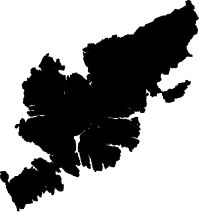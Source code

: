 <?xml version='1.0' encoding='utf-8'?>
<ipe version="70212" creator="miniipe"><ipestyle name="miniipe" /><page><layer name="my_layer" /><path stroke="black" fill="#000" layer="my layer">3381.2872559 4042.8122559000003 m 3381.3627441 4042.7877440999996 l  3381.4107422 4042.6398437000003 l  3381.4372559000003 4042.6122559 l  3381.4627441 4042.5877441 l  3381.4872559 4042.5622559000003 l  3381.5627440999997 4042.5377440999996 l  3381.5872559000004 4042.5122559 l  3381.6127441 4042.4877441 l  3381.6372559 4042.4622559000004 l  3381.7872559 4042.3433105 l  3381.7425537 4042.2866211 l  3381.6137939 4042.2892577999996 l  3381.5649657999998 4042.1944824000097 l  3381.6832764 4042.1561035000004 l  3381.7122559000004 4042.0372559 l  3381.7877440999996 4041.9377440999997 l  3381.8622559 4041.8122559000003 l  3381.8877441 4041.7877440999996 l  3381.9362793 4041.63818360001 l  3381.9627441 4041.6127441 l  3381.9872559 4041.5872559000004 l  3382.0481689 4041.5577148 l  3382.0985107 4041.4025879 l  3382.1372559 4041.3622559 l  3382.2504882999997 4041.3254883 l  3382.3024413999997 4041.1654297 l  3382.4618164 4041.1137207 l  3382.4872559 4041.0872559000004 l  3382.5833496 4041.05605470001 l  3382.4877441 4040.9642089999998 l  3382.5192626999997 4040.9295410000004 l  3382.5754883 4040.8754882999997 l  3382.6122559 4040.8372559000004 l  3382.6377441 4040.81274410001 l  3382.6622559 4040.7872559 l  3382.92854 4040.7223145000103 l  3382.9622559000004 4040.6872559000003 l  3383.0265381 4040.6560547000004 l  3382.9367432 4040.6125 l  3382.938208 4040.5407714999997 l  3382.8404053000004 4040.4389648 l  3382.7379395 4040.3718262 l  3382.7367432 4040.3129882999997 l  3382.7877440999996 4040.23774410001 l  3382.8127440999997 4040.1862305 l  3382.8887695 4040.187793 l  3382.8862305000002 4040.062793 l  3382.9375 4040.06171880001 l  3383.037207 4040.0637695 l  3383.0377686 4040.03725590001 l  3382.9622559000004 4040.0127441 l  3382.7286377 4039.8924316000102 l  3382.5921631 4039.8480957 l  3382.5372314 4039.7127441 l  3382.5377440999996 4039.68750000001 l  3382.5362305 4039.6125 l  3382.5377440999996 4039.5375 l  3382.5369385000004 4039.4975586 l  3382.6372559 4039.3622559 l  3382.6754883 4039.3254883 l  3382.7122559000004 4039.2872559 l  3382.7611571999996 4039.24023440001 l  3382.7640381 4039.1 l  3382.7622314 4039.0122559 l  3382.8004883 4038.9754883 l  3382.8372559000004 4038.9372559000003 l  3382.8627441 4038.9127440999996 l  3382.9397705 4038.8088379 l  3382.9877441 4038.7627441 l  3383.0122559 4038.7372559 l  3383.0377440999996 4038.7127441000102 l  3383.0622559000003 4038.6872559000003 l  3383.2062256 4038.6901855 l  3383.2627441 4038.6627440999996 l  3383.3088623000003 4038.6147461 l  3383.3622559 4038.5872559000004 l  3383.422168 4038.5582031 l  3383.3877441 4038.4872559 l  3383.2627441 4038.3324219 l  3383.3122559000003 4038.3122559000003 l  3383.5010498 4038.2589844 l  3383.5562256 4038.1519043 l  3383.3396484 4037.9801758 l  3383.3367676 4037.8387695 l  3383.4337402 4037.7378418 l  3383.4627197 4037.7372559 l  3383.6560547000004 4037.7932129 l  3383.7127686 4037.7387207 l  3383.712085 4037.7051269999997 l  3383.8528564 4037.6097168 l  3383.9872559 4037.6441406 l  3383.9627441 4037.5872559000004 l  3383.9127686 4037.5882813 l  3383.9107910000002 4037.4915038999998 l  3383.9387207 4037.4099121 l  3383.936792 4037.3147949 l  3383.9872559 4037.2622559 l  3384.0377686 4037.2137207 l  3384.0372314 4037.1872559000003 l  3384.0632568 4037.1367676 l  3384.0608887 4037.0205566 l  3384.113623 4036.8580078 l  3384.3642821999997 4036.78730470001 l  3384.3617919999997 4036.6656738000097 l  3384.3954102 4036.5620605 l  3384.462915 4036.4625 l  3384.4122559 4036.3877441 l  3384.3764893000002 4036.2775879 l  3384.3377441 4036.2372559 l  3384.2595947 4036.1860352 l  3384.1897461000003 4036.1133301 l  3384.1375 4036.1122559 l  3384.1122559 4036.1127441 l  3384.0875732 4036.0367187 l  3383.9654053000004 4036.0392089999996 l  3383.7433838 4035.8746582 l  3383.4659424 4035.6451172 l  3383.4036133 4035.49145510001 l  3383.4869629 4035.4509766 l  3383.4887694999998 4035.3627441 l  3383.4343018 4035.2570313 l  3383.4385254000003 4035.0500000000097 l  3383.4362549 4034.9391601999996 l  3383.4637451 4034.8858398 l  3383.4622314 4034.8122559000003 l  3383.5043457 4034.73051760001 l  3383.4428711 4034.6665527 l  3383.3620117 4034.6117676 l  3383.2897461000002 4034.6132324 l  3383.1911133 4034.5653809 l  3383.1120117 4034.5117676 l  3383.0397461000002 4034.5132324 l  3382.9377440999997 4034.4637207 l  3382.9872559 4034.4372559000003 l  3383.1284668 4034.4028319999998 l  3383.2147461 4034.2353516000003 l  3383.2119873 4034.10000000001 l  3383.2127441 4034.0625 l  3383.2121826 4034.03442380001 l  3383.2887451 4033.8858398 l  3383.2867676 4033.7887695 l  3383.3368164 4033.7366699 l  3383.5026611000003 4033.8372559000004 l  3383.5859131 4033.8033203 l  3383.5890381 4033.65 l  3383.5867432 4033.5377440999996 l  3383.6127441 4033.5127441 l  3383.6372559 4033.4372559000003 l  3383.7627441 4033.3877441 l  3383.7995117 4033.3495117 l  3383.8622559 4033.28920900001 l  3383.7202393000002 4033.1401367000003 l  3383.5627686000003 4033.0637695 l  3383.5622313999997 4033.0372559 l  3383.6135254 4033.0123535000002 l  3383.6862549 4032.7882813 l  3383.7731688999997 4032.7584961000002 l  3383.9143311000003 4032.79467770001 l  3384.0620605 4032.7467285000002 l  3384.0643066 4032.6367676 l  3383.9627441 4032.5392089999996 l  3384.0050537 4032.4494629 l  3384.0657226999997 4032.3569336 l  3384.1377441 4032.2877440999996 l  3384.1622559 4032.2622559 l  3384.2111572 4032.2152344 l  3384.2130127 4032.1245117000003 l  3384.1127441 4032.0758788999997 l  3384.1372559 4032.0122559 l  3384.1760254 4031.9369629000003 l  3384.1133545 4031.9382324000003 l  3384.0372559 4031.81274410001 l  3383.9912598 4031.6709961 l  3383.9618652 4031.6104004000003 l  3383.9117432 4031.5622559000003 l  3383.9127440999996 4031.5125 l  3383.9122314 4031.4872559 l  3383.9872559 4031.4508788999997 l  3383.9627441 4031.4122559 l  3383.9019531 4031.3225586000003 l  3383.9576660000002 4030.9960449 l  3383.8127197 4030.9372559000003 l  3383.7137207 4030.9392577999997 l  3383.6127196999996 4030.8872559 l  3383.5656738 4030.8881836 l  3383.4872559 4030.8627441 l  3383.4254883 4030.7984863 l  3383.3661377 4030.8602539000103 l  3383.2968262 4030.8959473 l  3383.2367432 4030.8382324 l  3383.1877440999997 4030.7872559 l  3383.0943604 4030.7419434000003 l  3383.0510010000003 4030.5640625 l  3382.95 4030.5620117000003 l  3382.8891602 4030.56323240001 l  3382.5611815999996 4030.3347656 l  3382.3725830000003 4030.15356450001 l  3382.4245117 4030.0995117 l  3382.470166 4030.0556152 l  3382.3882568 4029.88676760001 l  3382.2606689 4029.7641602 l  3382.2632324 4029.6390137 l  3382.146167 4029.4913574 l  3382.0392577999996 4029.4394531000003 l  3381.9871338 4029.3625976999997 l  3382.0332519999997 4029.22783200001 l  3381.8412598 4029.0976563 l  3381.7377196999996 4029.0622559000003 l  3381.6868163999998 4029.0632812999997 l  3381.5629882999997 4028.9995117000003 l  3381.4872559 4028.9627441 l  3381.4623779000003 4028.8099121 l  3381.26875 4028.623877 l  3381.2127441 4028.5151855 l  3381.2372559 4028.4872559 l  3381.2627441 4028.4627441 l  3381.2872559 4028.4372559000003 l  3381.3372559000004 4028.389209 l  3381.3124512 4028.28598630001 l  3381.2157227 4028.1930663999997 l  3381.1297363 4028.0619141 l  3381.0872559000004 4028.0627440999997 l  3381.0627440999997 4028.0372559 l  3380.9152588 4027.9894043 l  3380.7377441 4027.7554687 l  3380.7832031000003 4027.7216797 l  3380.8883788999997 4027.6875488 l  3380.7887695 4027.639209 l  3380.7622559 4027.5877441 l  3380.7142334 4027.4887694999998 l  3380.6627197 4027.4622559000004 l  3380.6132568000003 4027.4632324 l  3380.5533447 4027.3469726999997 l  3380.5877686 4027.2126952999997 l  3380.5869873 4027.175 l  3380.5880614999996 4027.1224608999996 l  3380.4119385000004 4026.8775391000004 l  3380.4147461000002 4026.740332 l  3380.2718994 4026.5916504 l  3380.1377196999997 4026.5372559 l  3380.10979 4026.537793 l  3379.8980225 4026.2922851999997 l  3379.852417 4026.1590332 l  3379.8872559 4026.0872559000004 l  3380.0336182 4026.0397461000002 l  3380.1366699 4025.9407714999998 l  3380.1390381 4025.825 l  3380.1369873000003 4025.72500000001 l  3380.1377686 4025.6872559000003 l  3380.0773193 4025.5699219 l  3380.1122559 4025.4622559000004 l  3380.1377686 4025.4127440999996 l  3380.1372314 4025.3872559 l  3380.1627440999996 4025.3627441 l  3380.1872559000003 4025.2872559 l  3380.2127686 4025.23774410001 l  3380.2122314 4025.2122559000004 l  3380.2632568 4025.1132324 l  3380.3122559000003 4025.0122559 l  3380.3377686 4024.9877441 l  3380.3372314 4024.9622559000004 l  3380.3627441 4024.91274410001 l  3380.4239989999996 4024.7865233999996 l  3380.5004882999997 4024.6379883 l  3380.5372559 4024.5622559000003 l  3380.6127441 4024.4377440999997 l  3380.6372559 4024.3872559 l  3380.7627441 4024.1877440999997 l  3380.8090088 4024.0924315999996 l  3380.9377686000003 4023.8877441 l  3380.9372313999997 4023.8622559 l  3380.9877686 4023.8137207 l  3380.9872314 4023.7862793 l  3381.0377686 4023.73774410001 l  3381.0372314 4023.7122559000004 l  3381.1677979 4023.6804199000003 l  3381.2372559 4023.5372559 l  3381.4420410000002 4023.4156738 l  3381.5372559 4023.2872559 l  3381.5877441 4023.2627441 l  3381.7117676 4023.198877 l  3381.8368164 4023.26328130001 l  3381.9625 4023.2606934 l  3382.1122559 4023.2637695 l  3382.1372559 4023.2122559000004 l  3382.1627686 4023.16274410001 l  3382.1622314 4023.1372559 l  3382.1877440999997 4023.1127441 l  3382.2122559000004 4023.0122559 l  3382.2621582 4022.8664062000003 l  3382.2635254 4022.7992187 l  3381.9744873 4022.8485352 l  3381.9245117 4022.8004883 l  3381.8647461 4022.7383301 l  3381.8122559000003 4022.7372559 l  3381.7877440999996 4022.7627441 l  3381.7372559 4022.7872559 l  3381.6372314 4022.8387695 l  3381.5375 4022.8367187999997 l  3381.4625 4022.8382812 l  3381.3653076 4022.8362793 l  3381.3122559000003 4022.8872559 l  3381.2721924 4022.9289550999997 l  3381.1872559000003 4022.8877441 l  3381.1377196999997 4022.8622559 l  3381.1122803000003 4022.86274410001 l  3381.016333 4022.8133301 l  3380.9157471 4022.8112793 l  3380.8622559 4022.8372559000004 l  3380.8243896 4022.8766601999996 l  3380.5974364999997 4022.9153809000004 l  3380.4877196999996 4022.8872559 l  3380.4622803 4022.8877441 l  3380.2377196999996 4022.7872559 l  3380.2122559000004 4022.7877440999996 l  3380.0915771 4022.6621582 l  3380.0622559000003 4022.6627440999996 l  3379.9776367 4022.5486327999997 l  3379.8388428000003 4022.4152344 l  3379.8372559000004 4022.3375 l  3379.838623 4022.26958010001 l  3379.5618652 4022.0461914000102 l  3379.4627197 4022.0122559 l  3379.4301514 4022.0128906 l  3379.3622559 4021.9127440999996 l  3379.3377441 4021.8122559000003 l  3379.3122559000003 4021.7627441 l  3379.2833252 4021.6735839999997 l  3379.2127441 4021.6372559 l  3378.9894775000002 4021.5542969 l  3378.9127440999996 4021.4372559000003 l  3378.8872803000004 4021.4377440999997 l  3378.7903076 4021.387793 l  3378.7375 4021.3867188 l  3378.6872559000003 4021.3877441 l  3378.6393311 4021.3378906000003 l  3378.5049071999997 4021.2848633 l  3378.3640137 4021.0991699 l  3378.3622559 4021.0125 l  3378.3632813 4020.962207 l  3378.3372559000004 4020.9627441 l  3378.3127440999997 4020.9372559000003 l  3378.2875 4020.9377440999997 l  3378.225 4020.9364745999997 l  3378.125 4020.9385254000003 l  3378.05 4020.9370117000003 l  3378.0122803000004 4020.9377440999997 l  3377.8718262 4020.86542970001 l  3377.7622559 4020.9372559000003 l  3377.7147461 4020.9866699 l  3377.6373779 4020.9882813 l  3377.5703857 4020.7134277 l  3377.5125 4020.7122559000004 l  3377.4375 4020.71376950001 l  3377.3625 4020.7122559000004 l  3377.3260010000004 4020.7129883 l  3377.2872314 4020.6377441 l  3377.2887695 4020.56328130001 l  3377.1395752 4020.5122069999998 l  3377.0877686 4020.5132813 l  3377.0862305 4020.43774410001 l  3377.1619629 4020.4009766000004 l  3377.1636963 4020.3163086 l  3377.0396729 4020.187207 l  3377.001001 4020.1879882999997 l  3376.9622559000004 4020.1127441 l  3376.9310547 4020.0166016000003 l  3376.7876953 4019.9872559 l  3376.7015381 4019.9890137 l  3376.6378174 4019.865332 l  3376.6362549 4019.7893065999997 l  3376.6630370999997 4019.7614258 l  3376.8819092000003 4019.7080566 l  3376.9174805000002 4019.5692383 l  3376.8377441 4019.45161130001 l  3376.8872559 4019.3372559000004 l  3376.9372559000003 4019.2401855000003 l  3376.8844238 4019.1260254000003 l  3376.7122559000004 4018.9127440999996 l  3376.6147461 4018.7640137 l  3376.5627197 4018.7372559 l  3376.5372559 4018.7377441 l  3376.5127441 4018.7122559000004 l  3376.4391846 4018.7137207 l  3376.3867676 4018.6867675999997 l  3376.3375 4018.6877440999997 l  3376.2632324 4018.6862305 l  3376.2367676 4018.7137695 l  3376.0936279000002 4018.7108398 l  3376.0122559 4018.7372559 l  3375.9608154000002 4018.7637207 l  3375.8873047 4018.76225590001 l  3375.7559082 4018.7891602 l  3375.6625 4018.7872559 l  3375.6363037 4018.787793 l  3375.5877441 4018.7372559 l  3375.5622803 4018.7377441 l  3375.4365233999997 4018.6867675999997 l  3375.3665038999998 4018.6881836000002 l  3375.0957275 4018.660498 l  3374.9626952999997 4018.6877440999997 l  3374.8903076 4018.6862793 l  3374.8122313999997 4018.7612793 l  3374.8127686000003 4018.7877440999996 l  3374.748999 4018.8490233999996 l  3374.6877440999997 4018.9127440999996 l  3374.6372559 4018.9372559000003 l  3374.6113037 4018.9642578 l  3374.5 4018.9620117 l  3374.4385498 4018.9632324 l  3374.2974609 4018.7884766 l  3374.1976807 4018.6412598 l  3374.1456055 4018.4891113 l  3374.1122314 4018.1626465 l  3374.1170898 4017.9249512 l  3374.0872559000004 4017.8377441 l  3374.0601807 4017.7542969 l  3373.9872559 4017.6127441 l  3373.9618652 4017.5604004 l  3373.8139893000002 4017.4183594 l  3373.7872314 4017.2876953 l  3373.7892822 4017.18750000001 l  3373.7872559 4017.0875 l  3373.7907226999996 4016.9165527 l  3373.7239013999997 4016.7868651999997 l  3373.6617676 4016.5106445 l  3373.6635254000003 4016.4247559 l  3373.5872559000004 4016.3877441 l  3373.4903076 4016.337793 l  3373.4623047 4016.3372559000004 l  3373.3354492000003 4016.3632324 l  3373.25 4016.3614746 l  3373.15 4016.3635254 l  3373.0875 4016.36225590001 l  3373.0625 4016.3627441 l  3372.9391846 4016.3602539 l  3372.9122559 4016.3882812 l  3372.85 4016.3870117 l  3372.8125 4016.3877441 l  3372.75 4016.3864746 l  3372.6872559000003 4016.3877441 l  3372.6627440999996 4016.36225590001 l  3372.6 4016.3635254 l  3372.5375 4016.36225590001 l  3372.4875 4016.3632813000104 l  3372.425 4016.36201170001 l  3372.375 4016.3629883 l  3372.3372803 4016.36225590001 l  3372.2627441 4016.3877441 l  3372.1131836 4016.43627930001 l  3372.0877441 4016.4627441 l  3371.9398438 4016.5107422 l  3371.8867431999997 4016.5617675999997 l  3371.8377441 4016.6127441 l  3371.7872559 4016.6372559 l  3371.7627441 4016.6877440999997 l  3371.7372314 4016.7122559000004 l  3371.738208 4016.7602051 l  3371.6402588 4016.86220700001 l  3371.575 4016.8635254 l  3371.5 4016.8620117 l  3371.4474121 4016.8630859 l  3371.1027832 4016.5694824 l  3370.8729492 4016.2957031 l  3370.8377441 4016.1872559000003 l  3370.7925049 4016.0994141 l  3370.761792 4015.8592285000004 l  3370.7627441 4015.8125 l  3370.7617676 4015.7645508 l  3370.7877686 4015.6376953 l  3370.7872559 4015.6125 l  3370.7880127 4015.57500000001 l  3370.7872559 4015.5375 l  3370.7877686 4015.51230470001 l  3370.7622559 4015.3877441 l  3370.7377441 4015.1622559 l  3370.6822754 4015.0545898 l  3370.7245117 4014.9245117 l  3370.7627441 4014.8877441 l  3370.8097412 4014.8388184 l  3370.8875 4014.8372559000004 l  3371.0122559 4014.8397949 l  3370.9877441 4014.6622559 l  3370.9474364999996 4014.5444336 l  3371.0127686 4014.5127441 l  3371.0122314 4014.4872559 l  3371.0872559000004 4014.45087890001 l  3371.0621582 4014.3856934 l  3370.9749512 4014.3019043 l  3370.9138428 4014.1135742 l  3370.8354492000003 4014.0731934 l  3370.6877440999997 4014.16274410001 l  3370.65 4014.1620117 l  3370.5653076 4014.1637207 l  3370.469873 4014.0720214999997 l  3370.4371826 4013.9124512 l  3370.4627686 4013.81269530001 l  3370.4622559000004 4013.7875 l  3370.4632568 4013.7382813000104 l  3370.4054932 4013.7084961 l  3370.2623291 4013.73784180001 l  3370.2264893 4013.7005371 l  3370.1622559 4013.7622559 l  3370.1372559 4013.7882813 l  3370.075 4013.7870117 l  3370.0129638999997 4013.7882324000097 l  3369.8377441 4013.6622559 l  3369.7811279000002 4013.6347656000003 l  3369.4183838 4013.2373047 l  3369.3617676 4012.98564450001 l  3369.3627441 4012.9375 l  3369.3607178 4012.8375 l  3369.3627441 4012.7375 l  3369.3618164 4012.6915527 l  3369.4034912 4012.5206543 l  3369.4377440999997 4012.4877441 l  3369.4622559000004 4012.4122559 l  3369.4877441 4012.3877441 l  3369.5489989999996 4012.3240234 l  3369.6127686 4012.2627441 l  3369.6121826 4012.2344238 l  3369.6877686000003 4012.0877441 l  3369.6872313999997 4012.0622559000003 l  3369.7127441 4012.0127441 l  3369.7622559 4011.8872559 l  3369.7877440999996 4011.8627441 l  3369.8122559000003 4011.8122559000003 l  3369.8377441 4011.76274410001 l  3369.8745117000003 4011.6870117000003 l  3369.9127440999996 4011.6127441 l  3369.9372559000003 4011.5622559000003 l  3370.0164551 4011.4316406000003 l  3370.0622559000003 4011.3372559000004 l  3370.1377441 4011.2127441 l  3370.1691162 4011.1480957 l  3370.3326172 4011.0638672 l  3370.4127197 4011.0622559000003 l  3370.5619873 4011.1004883 l  3370.5627440999997 4011.0625 l  3370.561792 4011.0156738 l  3370.5872559000004 4010.9372559000003 l  3370.6127686 4010.9127440999996 l  3370.6122314 4010.8867188 l  3370.6875488 4010.8882813 l  3370.7526123000002 4010.7232910000002 l  3370.7872559 4010.6872559000003 l  3370.8422852 4010.6343750000096 l  3370.8121582 4010.4873535 l  3370.8384521 4010.4620605 l  3370.7370361000003 4010.3124512 l  3370.7754883 4010.2754883 l  3370.8321289 4010.2165526999997 l  3370.9122559 4010.1622559 l  3370.9877441 4010.1127441 l  3371.1352782999998 4010.0127441 l  3371.1877440999997 4010.0372559 l  3371.2372803000003 4010.0627440999997 l  3371.2627441 4010.0622559000003 l  3371.4110107 4010.2622559 l  3371.4541992 4010.2227051 l  3371.4127440999996 4010.1372559 l  3371.2877440999996 4009.952832 l  3371.3749756 4009.7932129 l  3371.4377440999997 4009.7627441 l  3371.4622559000004 4009.7372559 l  3371.5127441 4009.7127441 l  3371.5554932 4009.66826170001 l  3371.7549805 4009.6342285 l  3371.8473876999997 4009.6790527 l  3371.9245117 4009.8380371 l  3372.0097656000003 4009.8362793000097 l  3372.1377441 4009.9122559 l  3372.2937012 4010.0381348 l  3372.3602539 4010.0367676 l  3372.4127440999996 4010.0622559000003 l  3372.5098144999997 4010.1122559 l  3372.5882813 4010.0388672000004 l  3372.5869873 4009.975 l  3372.5877441 4009.9375 l  3372.5871582 4009.9083496 l  3372.8529297 4009.8539063000103 l  3373.0622559000003 4010.0127441 l  3373.1377441 4010.0622559000003 l  3373.1635742000003 4010.0891601999997 l  3373.2645752 4010.1381348 l  3373.3245117 4010.2004883 l  3373.3754882999997 4010.2495117000003 l  3373.4122559 4010.2877440999996 l  3373.4377440999997 4010.2872559 l  3373.5357422 4010.3892578 l  3373.6632568 4010.5117676 l  3373.7122559000004 4010.56274410001 l  3373.8142577999997 4010.6607422 l  3373.9598145 4010.8122559000003 l  3374.0127686 4010.7877440999996 l  3374.0117431999997 4010.7382813000104 l  3374.1351807 4010.73574220001 l  3374.2121338 4010.809668 l  3374.2554199 4010.9872559 l  3374.3377441 4010.9627441 l  3374.4122559 4010.8622559 l  3374.4377440999997 4010.8377441000102 l  3374.4627441 4010.8117188 l  3374.5863037 4010.8142577999997 l  3374.6122559 4010.7872559 l  3374.7377441 4010.7377441 l  3374.8092285000002 4010.66333010001 l  3374.9799805000002 4010.6342285 l  3375.0719971 4010.6788574 l  3375.0372314 4010.7122559000004 l  3375.0377440999996 4010.7375 l  3375.0367432 4010.7869141 l  3375.1136963 4010.81323240001 l  3375.1837891 4010.8118163999998 l  3375.2895752 4010.8631348 l  3375.3372559000004 4010.9127440999996 l  3375.4350830000003 4011.0067383 l  3375.4658936 4011.0702148 l  3375.5650879 4011.03627930001 l  3375.65 4011.0379883 l  3375.7356934000004 4011.03627930001 l  3375.8591797000004 4011.1548828 l  3375.8884766 4011.2152832 l  3376.0615723 4011.2117676 l  3376.1127441 4011.2872559 l  3376.1657226999996 4011.3680664 l  3376.2632568 4011.4617676 l  3376.3122559000003 4011.6127441 l  3376.3642578 4011.7137207 l  3376.3617919999997 4011.8352538999998 l  3376.4077393000002 4011.9300293 l  3376.5348145 4012.0622559000003 l  3376.5627686000003 4012.03774410001 l  3376.5622313999997 4012.0122559 l  3376.6127441 4011.9877441 l  3376.644873 4011.9542969 l  3376.7127441 4011.9872559 l  3376.7792968999997 4012.0215332 l  3376.8123291 4011.9871582 l  3376.9623047 4012.0127441 l  3377.0119141 4012.0117676 l  3377.0377440999996 4012.0872559000004 l  3377.0683838 4012.1816406000003 l  3377.1780273000004 4012.2171875 l  3377.2245117 4012.3129882999997 l  3377.2632568 4012.3882324 l  3377.2618164 4012.4588867000098 l  3377.3185791 4012.6602051 l  3377.507251 4012.9147461000002 l  3377.6872803 4012.9877441 l  3377.7358643000002 4012.9867676 l  3377.8376464999997 4013.0128418 l  3377.8622559 4012.9872559 l  3377.9546875 4012.9891113 l  3378.1203125 4012.9608887 l  3378.2125 4012.9627441000102 l  3378.2396729 4012.96220700001 l  3378.3122559000003 4013.0377440999996 l  3378.3377197 4013.0372559 l  3378.4150879000003 4013.0637207 l  3378.4891357 4013.062207 l  3378.6854004 4013.1633300999997 l  3378.7377441 4013.1622559 l  3378.7623291 4013.1878418 l  3378.8875244 4013.162207 l  3379.0282958999996 4013.198291 l  3379.2122314 4013.1385742 l  3379.2127441 4013.1125 l  3379.2117432 4013.0630859 l  3379.3440674 4013.0178223000003 l  3379.4482666000004 4013.1262695 l  3379.5963135 4013.2385742 l  3379.7106934000003 4013.2362793 l  3379.7610107 4013.28461910001 l  3379.8614502 4013.437793 l  3379.8886963 4013.437207 l  3379.9853270999997 4013.537793 l  3380.0142822 4013.5372070000103 l  3380.0098389 4013.7556641 l  3380.0414794999997 4013.8481444999998 l  3380.0072998 4013.9815918 l  3380.0602538999997 4014.0366699 l  3380.1372559 4014.0382812000003 l  3380.1857910000003 4013.9877441 l  3380.2395508 4014.0130858999996 l  3380.3107422000003 4014.087207 l  3380.3622559 4014.0882813 l  3380.4107910000002 4014.0377440999996 l  3380.4877441 4014.0622559000003 l  3380.523999 4014.1 l  3380.5627440999997 4014.0627440999997 l  3380.6004395 4013.7543457 l  3380.7008788999997 4013.6188476999996 l  3380.7713135000004 4013.5825684 l  3380.8667236 4013.6135254 l  3380.9713135 4013.6674316 l  3381.0627686000003 4013.6377441 l  3381.0617675999997 4013.5887695 l  3381.1337402 4013.5138672000003 l  3381.3061768000002 4013.5103516000004 l  3381.3472656 4013.6788574 l  3381.4588379 4013.56274410001 l  3381.5127441 4013.5872559000004 l  3381.5872559000004 4013.6256348000097 l  3381.5627440999997 4013.5122559 l  3381.4915283 4013.4071777 l  3381.5377440999996 4013.3627441 l  3381.5622559000003 4013.3372559000004 l  3381.5884277 4013.3121094 l  3381.5362549 4013.2108398 l  3381.5377686 4013.1372559 l  3381.4142822 4012.9843262 l  3381.4627686 4012.93774410001 l  3381.4622559000004 4012.9125 l  3381.4632568 4012.8632812 l  3381.4125 4012.8622559 l  3381.3393066 4012.8637207 l  3381.241748 4012.7700194999998 l  3381.1883545 4012.6663574 l  3381.1872559000003 4012.6125 l  3381.1887451 4012.5385254000003 l  3381.1377196999997 4012.5122559 l  3381.1 4012.5129883 l  3380.9917725 4012.510791 l  3380.9372559000003 4012.5372559 l  3380.8413330000003 4012.5866699000003 l  3380.7873047000003 4012.5877441 l  3380.6604492 4012.5617675999997 l  3380.5887695 4012.5632324000003 l  3380.5381348 4012.5145995999997 l  3380.4902588 4012.4158691 l  3380.4137451 4012.3362305 l  3380.3126220999998 4012.2391113 l  3380.2627441 4012.0622559000003 l  3380.2127441 4011.9161621 l  3380.2622559 4011.8622559 l  3380.3102538999997 4011.8161133 l  3380.3377441 4011.76274410001 l  3380.3622559 4011.7122559000004 l  3380.3877441 4011.6877440999997 l  3380.4122559 4011.6622559 l  3380.4859375 4011.6265137 l  3380.488208 4011.5147949 l  3380.4377440999997 4011.4622559000004 l  3380.375 4011.4635254 l  3380.3125 4011.4622559000004 l  3380.2617676 4011.4632812 l  3380.2041748 4011.3445312999997 l  3380.0137939 4011.2000977 l  3379.9372559000003 4011.2372559 l  3379.9126220999997 4011.2628906 l  3379.8377441 4011.2372559 l  3379.7209473000003 4011.19936520001 l  3379.6525146 4011.0983887 l  3379.6995117 4011.0495117 l  3379.7382568000003 4011.0122559 l  3379.7372314 4010.9622559000004 l  3379.7871826 4010.865332 l  3379.7877686 4010.8372559000004 l  3379.6622559 4010.7627441 l  3379.5877441 4010.7122559000004 l  3379.4385498 4010.6831055000002 l  3379.2137451 4010.4671387 l  3379.1872313999997 4010.3376952999997 l  3379.1882568 4010.2882324 l  3379.1377441 4010.1901855 l  3379.1622559 4010.1122559 l  3379.1877440999997 4010.0877441 l  3379.2122559000004 4010.0622559000003 l  3379.3224121 4010.0265137 l  3379.3627686 4009.98774410001 l  3379.3622314 4009.9622559000004 l  3379.3877686 4009.93774410001 l  3379.3852294999997 4009.8135742 l  3379.4627441 4009.7627441 l  3379.4872559 4009.6872559000003 l  3379.5372559 4009.63920900001 l  3379.4827881 4009.5545410000004 l  3379.3872559 4009.4627441 l  3379.3299561 4009.403125 l  3379.2598633 4009.4392089999997 l  3379.1625 4009.4372559000003 l  3379.0899902 4009.4387207 l  3378.9558838 4009.3507812000003 l  3378.895459 4009.0557617 l  3378.9571289 4008.9915527 l  3379.0372559 4008.9372559000003 l  3379.1372559 4008.8716797 l  3379.1058105 4008.7954102 l  3379.0495117 4008.8495117 l  3378.9886963 4008.912793 l  3378.95 4008.9120117 l  3378.8897705 4008.9132324 l  3378.8131348 4008.8395996 l  3378.7877440999996 4008.7872559 l  3378.7372559 4008.7127441 l  3378.7127441 4008.6622559 l  3378.6622559 4008.5877441 l  3378.6317870999997 4008.4627441000102 l  3378.5352783 4008.5132813 l  3378.4687256 4008.5825684 l  3378.3347656 4008.4947266000004 l  3378.2622314 4008.3877441 l  3378.2630126999998 4008.35000000001 l  3378.2622314 4008.3122559000003 l  3378.3122559000003 4008.2151855 l  3378.2648925999997 4008.2095215 l  3378.1788818 4008.2990234 l  3378.0877441 4008.2372559 l  3378.0372559 4008.2127441 l  3377.9419189 4008.1135254 l  3377.8354248 4008.0618652 l  3377.775 4007.9989745999997 l  3377.7152588 4008.0611815999996 l  3377.625 4008.0629882999997 l  3377.5426514 4008.0613281 l  3377.3443604 4008.095166 l  3377.2911377 4008.0397461000002 l  3377.1881836000002 4007.9867188 l  3377.1134033 4007.9882324 l  3376.9377197 4007.9122559 l  3376.8391113 4007.9142577999996 l  3376.7872559 4007.8377441000102 l  3376.7052979 4007.7127441 l  3376.5864257999997 4007.7374023000098 l  3376.5372559 4007.83876950001 l  3376.45 4007.8370117 l  3376.4123047000003 4007.8377441000102 l  3376.2876953 4007.8122559000003 l  3376.1701172000003 4007.8146484 l  3376.0138916 4007.7639648000004 l  3375.9622559000004 4007.6877440999997 l  3375.8716797 4007.5496094 l  3375.7877440999996 4007.4622559000004 l  3375.6638916 4007.3432617000003 l  3375.6622314 4007.2623047 l  3375.6877686000003 4007.1626953 l  3375.6872559000003 4007.1375 l  3375.6877440999997 4007.1125 l  3375.6837891 4006.9179199 l  3375.7372559 4006.8622559 l  3375.8122559000003 4006.8258788999997 l  3375.7686768 4006.7127441 l  3375.6872559000003 4006.7372559 l  3375.4702148 4006.8622559 l  3375.3654541 4006.7728027 l  3375.3372314 4006.6626953 l  3375.3387695 4006.587793 l  3375.3122803 4006.5872559000004 l  3375.2374023 4006.6128906 l  3375.1102782999997 4006.51025390001 l  3374.9875 4006.5127441 l  3374.925 4006.5114746 l  3374.7891113 4006.5142578 l  3374.6528076 4006.4042480000003 l  3374.5700438999997 4006.446875 l  3374.4657470999996 4006.3383301 l  3374.4125 4006.3372559000004 l  3374.3704834 4006.3380859 l  3374.3307617 4006.2156738 l  3374.1157227 4006.2854492 l  3374.0627197 4006.3127440999997 l  3374.0 4006.3114745999997 l  3373.9372803 4006.3127440999997 l  3373.8877441 4006.2872559 l  3373.8122559000003 4006.2627441 l  3373.7272461000002 4006.23364260001 l  3373.5372314 4006.2872559 l  3373.538208 4006.3352050999997 l  3373.3394531 4006.3392578 l  3373.2566895 4006.2831543000098 l  3373.1372559 4006.3122559000003 l  3373.0875488 4006.3378418 l  3373.0115723 4006.3118652 l  3372.9127440999996 4006.36274410001 l  3372.8371582 4006.3873047 l  3372.8743163999998 4006.5687012 l  3372.7377441 4006.7938965 l  3372.7634276999997 4006.8398438 l  3372.8872559 4006.9588379 l  3372.8297607 4007.1440430000002 l  3372.7877440999996 4007.1877440999997 l  3372.6872313999997 4007.2122559000004 l  3372.6877686000003 4007.23774410001 l  3372.6622559 4007.2622559 l  3372.6377441 4007.3127440999997 l  3372.5872559000004 4007.3372559000004 l  3372.5152588 4007.412207 l  3372.475 4007.4129883 l  3372.4125 4007.4117187 l  3372.3625 4007.4127440999996 l  3372.3358643 4007.412207 l  3372.2129883 4007.4754883 l  3372.1372559 4007.5122559 l  3372.1127441 4007.53774410001 l  3372.0372314 4007.5872559000004 l  3372.038208 4007.6343262 l  3372.0004882999997 4007.7504882999997 l  3371.9617676 4007.8636719 l  3371.9627686 4007.9126953 l  3371.9367675999997 4008.0395507999997 l  3371.9377440999997 4008.0875 l  3371.9349854 4008.2230957 l  3371.9631836000003 4008.3674805 l  3372.0622559000003 4008.55981450001 l  3372.0373047000003 4008.6391602 l  3371.9872314 4008.6872559000003 l  3371.9882568000003 4008.7372559 l  3371.8872559 4008.7127441 l  3371.7665039 4008.6817871 l  3371.7127441 4008.73774410001 l  3371.6622559 4008.7622559 l  3371.6377441 4008.78774410001 l  3371.5943359 4008.8294434000004 l  3371.6866455 4009.0086426 l  3371.6907714999998 4009.2098633 l  3371.6377441 4009.260791 l  3371.6622559 4009.36274410001 l  3371.6939208999997 4009.4553223000003 l  3371.6504883 4009.5004882999997 l  3371.6122559 4009.5372559 l  3371.5877441 4009.5627440999997 l  3371.5372559 4009.5872559000004 l  3371.5127441 4009.6127441 l  3371.3872559 4009.6622559 l  3371.3580565999996 4009.692627 l  3371.1309082 4009.7391602 l  3371.0373047000003 4009.7372559 l  3370.7518311 4009.7859375 l  3370.6125 4009.7887695 l  3370.5375 4009.7872559 l  3370.3398193000003 4009.7912598000003 l  3370.2885498 4009.691748 l  3370.2470946999997 4009.5639648 l  3370.057373 4009.5601074 l  3369.9619873 4009.6887695 l  3369.8875 4009.6872559000003 l  3369.8380859 4009.6882324000003 l  3369.6895508 4009.5981934 l  3369.5889893 4009.65 l  3369.4833252 4009.5987305 l  3369.5372559 4009.4411621 l  3369.4301025 4009.363623 l  3369.3625 4009.3622559 l  3369.334375 4009.3628418 l  3369.2136963 4009.237207 l  3369.1629639 4009.2382324 l  3369.1337891000003 4009.0958984 l  3369.1858643 4008.9885742 l  3369.2254883 4008.9504883 l  3369.2622559 4008.9122559 l  3369.4872559 4008.8487793 l  3369.4474854 4008.78950200001 l  3369.3127440999997 4008.6872559000003 l  3369.204541 4008.6347656000003 l  3369.2622559 4008.46616210001 l  3369.2320801 4008.4916016000097 l  3369.1877440999997 4008.5377440999996 l  3369.1367188 4008.5867676000103 l  3369.1377686 4008.6377441 l  3369.0630370999997 4008.67402340001 l  3369.0618163999998 4008.7337891 l  3369.1122559 4008.8377441 l  3369.1872559000003 4008.9098145 l  3369.1287354 4008.9724121 l  3369.0872559000004 4009.0122559 l  3369.0627440999997 4009.03774410001 l  3369.0122314 4009.0622559000003 l  3369.0131104 4009.1051758 l  3368.8877196999997 4009.0622559000003 l  3368.8622559 4009.06274410001 l  3368.8377441 4009.0372559 l  3368.7903564 4009.0381836 l  3368.7627441 4008.8122559000003 l  3368.6622559 4008.6877440999997 l  3368.5907227 4008.5786620999997 l  3368.4872559 4008.6122559 l  3368.4627441 4008.6377441 l  3368.3130859 4008.6967773 l  3368.3117432 4008.76220700001 l  3368.35 4008.7629883 l  3368.437207 4008.7612305000002 l  3368.4403076 4008.912207 l  3368.3752686000003 4008.9135254000003 l  3368.2627441 4008.8372559000004 l  3368.1637695 4008.7892089999996 l  3368.1138672 4008.6923828 l  3368.1117919999997 4008.5897461 l  3368.1372559 4008.5372559 l  3368.1627686 4008.48774410001 l  3368.1622314 4008.4622559000004 l  3368.2468506 4008.3227539 l  3368.1892577999997 4008.262793 l  3368.1247559000003 4008.26147460001 l  3368.0760010000004 4008.3619629 l  3368.0353271 4008.3627930000002 l  3367.9551269999997 4008.2792968999997 l  3367.8635498000003 4008.3237305000002 l  3367.8620605 4008.3962401999997 l  3368.0042969 4008.48950200001 l  3368.0392089999996 4008.59150390001 l  3368.0369873 4008.7 l  3368.0387695 4008.7872559 l  3367.9631348000003 4008.7145996 l  3367.9340576 4008.6546387 l  3367.7622559 4008.6127441 l  3367.6530762 4008.5387207 l  3367.4377440999997 4008.6627440999996 l  3367.3381104 4008.6950684000003 l  3367.3367432 4008.7625 l  3367.3377686 4008.8127440999997 l  3367.3070068 4008.9025879 l  3367.3377686 4008.9622559000004 l  3367.3372314 4008.9877441 l  3367.3877441 4009.0622559000003 l  3367.4122559 4009.1127441 l  3367.4382568 4009.1632324 l  3367.4372559000003 4009.2125 l  3367.4377686000003 4009.2377441 l  3367.3790039 4009.29418950001 l  3367.4444336 4009.4291016 l  3367.5279053000004 4009.4695801 l  3367.5872559000004 4009.5848145 l  3367.5515381 4009.6619629 l  3367.475 4009.6635254000003 l  3367.4125 4009.6622559 l  3367.3875 4009.66274410001 l  3367.3143066 4009.6612793 l  3367.2872314 4009.6872559000003 l  3367.288208 4009.7352539 l  3367.2627441 4009.7877440999996 l  3367.1877440999997 4009.8241211 l  3367.2655273 4009.9688477 l  3367.4872559 4010.1818848000003 l  3367.4619141000003 4010.2655273 l  3367.3872559 4010.3372559000004 l  3367.3627441 4010.3627441 l  3367.3372559000004 4010.3872559 l  3367.2657714999996 4010.4616699000003 l  3367.0494873000002 4010.4985352 l  3366.9883056999997 4010.4397461000003 l  3366.9872559 4010.3875 l  3366.9886475 4010.31855470001 l  3366.8167725 4010.2766601999997 l  3366.7798095999997 4010.1627440999996 l  3366.6187256 4010.248877 l  3366.5877441 4010.3127440999997 l  3366.5208251999998 4010.3770508 l  3366.4560791000004 4010.6426269999997 l  3366.4127440999996 4010.6877440999997 l  3366.3372559000004 4010.7122559000004 l  3366.3127440999997 4010.7377441 l  3366.2872559 4010.7622559 l  3366.2127441 4010.8877441 l  3366.1872559000003 4010.9122559 l  3366.1627440999996 4010.9377440999997 l  3366.0710937999997 4010.9674805 l  3366.0053955000003 4011.1028809000004 l  3365.9377197 4011.13774410001 l  3365.8685059000004 4011.1363281 l  3365.7130371 4011.1742676 l  3365.7119873 4011.2254883 l  3365.8341309 4011.2847656 l  3365.9350830000003 4011.3817383 l  3365.9392822 4011.5872559000004 l  3365.8622559 4011.4877441 l  3365.8375 4011.4367188 l  3365.7875 4011.43774410001 l  3365.7625 4011.4372559000003 l  3365.725 4011.4379882999997 l  3365.6875 4011.4372559000003 l  3365.6143066 4011.4387207 l  3365.5872559000004 4011.4127440999996 l  3365.526001 4011.3490233999996 l  3365.4157471 4011.2430664000103 l  3365.3633545 4011.1413574000003 l  3365.3617676 4011.0637695 l  3365.3872559 4011.0372559 l  3365.4127440999996 4011.0127441 l  3365.4372559000003 4010.9872559 l  3365.5127686 4010.9627441 l  3365.5107178000003 4010.8625 l  3365.5127686 4010.7622559 l  3365.4307861 4010.6270996 l  3365.4622559000004 4010.5622559000003 l  3365.4887451 4010.5108398 l  3365.4872314 4010.4372559000003 l  3365.5372559 4010.3401855 l  3365.5090332 4010.3368164 l  3365.4387695 4010.3382324 l  3365.3627441 4010.2651855 l  3365.3872559 4010.2122559000004 l  3365.4127440999996 4010.1877440999997 l  3365.4372559000003 4010.1622559 l  3365.4627441 4010.1377441 l  3365.5122559 4010.0122559 l  3365.5878174 4009.8876465 l  3365.5598876999998 4009.696582 l  3365.5872559000004 4009.6122559 l  3365.6377686 4009.5637207 l  3365.6372314 4009.5372559 l  3365.662915 4009.5125977 l  3365.6270019999997 4009.4428711 l  3365.5647705 4009.2 l  3365.6136963 4009.0090332 l  3365.6107422 4008.8632813 l  3365.6867675999997 4008.8617676 l  3365.7391845999996 4008.8887207 l  3365.9109619 4008.8852539 l  3365.9377440999997 4008.9372559000003 l  3365.9741455000003 4009.0122559 l  3366.0127441 4008.9877441 l  3366.0489989999996 4008.95000000001 l  3366.1117432 4009.0103027 l  3366.1377686 4009.1373047 l  3366.1372559 4009.1625 l  3366.1377441 4009.1875 l  3366.1357178000003 4009.287793 l  3366.1862305 4009.2867676 l  3366.2127441 4009.3122559000003 l  3366.2532471 4009.43706050001 l  3366.2877440999996 4009.4377440999997 l  3366.3245117 4009.3995117 l  3366.3627441 4009.36274410001 l  3366.4122559 4009.2872559 l  3366.4627686 4009.2387207 l  3366.4622314 4009.2122559000004 l  3366.5121094 4009.1643555 l  3366.4627441 4009.0122559 l  3366.3869873000003 4008.9004883 l  3366.3882568 4008.8379883 l  3366.2877197 4008.8122559000003 l  3366.2379883 4008.8132324000003 l  3366.1627440999996 4008.7622559 l  3366.0649657999998 4008.71479490001 l  3365.962085 4008.6367676 l  3365.864624 4008.6387207 l  3365.7363525 4008.5370605000003 l  3365.6877440999997 4008.3872559 l  3365.6085449 4008.2566406 l  3365.5504883 4008.1370117 l  3365.4883545 4008.0163574000003 l  3365.4867676 4007.9387695 l  3365.5122559 4007.9122559 l  3365.5779053 4007.8804199000097 l  3365.6423584 4007.7552733999996 l  3365.6082275 4007.6220703 l  3365.6372559 4007.5622559000003 l  3365.6709473 4007.4968262 l  3365.6377441 4007.4622559000004 l  3365.5891357 4007.4632324 l  3365.4877196999996 4007.4372559000003 l  3365.4380859 4007.4382324000003 l  3365.4083496 4007.3513184000003 l  3365.4372559000003 4007.2622559 l  3365.4627441 4007.23774410001 l  3365.4872559 4007.2122559000004 l  3365.5127441 4007.1877440999997 l  3365.5372559 4007.1122559 l  3365.5702148 4007.0482422 l  3365.4877441 4006.92661130001 l  3365.5122559 4006.8872559 l  3365.5627440999997 4006.8627441 l  3365.6104492 4006.7157227 l  3365.64021 4006.6579589999997 l  3365.6369873000003 4006.5 l  3365.6382080000003 4006.4397461000003 l  3365.5882568 4006.3367676 l  3365.5230469 4006.21015630001 l  3365.5872559000004 4006.1122559 l  3365.722583 4005.9339355 l  3365.762793 4005.7375 l  3365.7372314 4005.6126953 l  3365.7382324 4005.5636719 l  3365.6878418 4005.4164063 l  3365.6859619 4005.325 l  3365.6880127 4005.225 l  3365.6872559000003 4005.18750000001 l  3365.6882568 4005.1382324000097 l  3365.6383545 4005.0413574 l  3365.6372559 4004.9875 l  3365.6387451 4004.9144531 l  3365.4024414 4004.6429687 l  3365.3113037 4004.6117676 l  3365.2135742 4004.6137694999998 l  3365.0478027 4004.4879883 l  3365.0125 4004.4872559 l  3364.975 4004.4879883 l  3364.9125 4004.4867188 l  3364.8375 4004.4882813 l  3364.7625 4004.4867188 l  3364.6387207 4004.4892578 l  3364.5377197 4004.4372559000003 l  3364.5122803000004 4004.4377440999997 l  3364.4289795 4004.3948242 l  3364.3877441 4004.4377440999997 l  3364.3372559000004 4004.4622559000004 l  3364.3127440999997 4004.4877441 l  3364.2372559 4004.5122559 l  3364.1411620999997 4004.6122559 l  3364.0372559 4004.53774410001 l  3363.8709473 4004.4115723 l  3363.8122803 4004.4127440999996 l  3363.6365967 4004.3367676 l  3363.5873047 4004.3377441 l  3363.4626952999997 4004.3122559000003 l  3363.4136963 4004.3132324000003 l  3363.2645752 4004.26220700001 l  3363.225 4004.2629883 l  3363.1204346 4004.2608887 l  3363.0122559 4004.2872559 l  3362.9617676 4004.3132324000003 l  3362.8975586 4004.3119629000003 l  3362.7622314 4004.4122559 l  3362.7627686 4004.4377440999997 l  3362.7372559 4004.4872559 l  3362.710083 4004.5432617 l  3362.6122314 4004.6372559 l  3362.6127686 4004.6627440999996 l  3362.5872559000004 4004.6872559000003 l  3362.5627440999997 4004.7377441 l  3362.5372559 4004.7872559 l  3362.4858887 4004.9174805000002 l  3362.3872314 4005.0122559 l  3362.3882568 4005.0622559000003 l  3362.2884766 4004.9972656 l  3362.2872314 4004.9372559000003 l  3362.3132568 4004.8867676 l  3362.3122559000003 4004.8375 l  3362.3130127 4004.8 l  3362.3102295 4004.66381840001 l  3362.3875 4004.6622559 l  3362.4863037 4004.6642577999996 l  3362.5122559 4004.6372559 l  3362.5377440999996 4004.6127441 l  3362.5622559000003 4004.5622559000003 l  3362.6122559 4004.4651855 l  3362.5804199 4004.461377 l  3362.4685547000004 4004.4636719 l  3362.4276123 4004.2956543 l  3362.3153076 4004.2377930000002 l  3362.2875 4004.2372559 l  3362.2392578 4004.23823240001 l  3362.1127441 4004.0516113 l  3362.1930663999997 4003.98774410001 l  3362.2127441 4004.0372559 l  3362.2372559 4004.1127441 l  3362.2875 4004.1117187 l  3362.4082275 4004.114209 l  3362.480542 4004.0791016000003 l  3362.2877440999996 4004.0030762 l  3362.3220459 4003.8409668 l  3362.4983887 4003.8048339999996 l  3362.6118164 4003.8632813 l  3362.6862305 4003.8617676 l  3362.7127441 4003.8872559 l  3362.7574219 4003.9337402 l  3362.8641845999996 4003.9887207 l  3362.9396729 4003.987207 l  3363.0123291 4004.0628418 l  3363.2662354 4004.0057129 l  3363.4602050999997 4004.1372069999998 l  3363.4875 4004.1377441 l  3363.5127441 4004.1372559 l  3363.5372559 4004.1627440999996 l  3363.575 4004.1620117 l  3363.6375 4004.1632812000003 l  3363.6877197 4004.1622559 l  3363.7795410000003 4004.2095215 l  3363.9867676 4004.21376950001 l  3364.02146 4004.1776855000003 l  3364.2877440999996 4004.1127441 l  3364.3827393 4004.0138672000003 l  3364.4958984 4004.0115723 l  3364.568042 4004.12158200001 l  3364.6377441 4004.0877441 l  3364.6622559 4004.0622559000003 l  3364.7127441 4004.0377440999996 l  3364.7372559 4004.0122559 l  3364.813623 4003.9874512 l  3364.8696044999997 4003.87211910001 l  3364.9382324000003 4003.8367676 l  3365.0591797 4003.8392089999998 l  3365.1127441 4003.7877440999996 l  3365.1372559 4003.7622559 l  3365.2632568 4003.7125488000097 l  3365.2622314 4003.6622559 l  3365.2877686 4003.6377441 l  3365.2872559 4003.6125 l  3365.2897705 4003.4882324 l  3365.1867188 4003.4382324000003 l  3365.1882568 4003.3632324 l  3365.1617432 4003.3117675999997 l  3365.1647705 4003.16357420001 l  3365.0714355 4003.1023926 l  3364.9107422 4002.9109375 l  3364.9137451 4002.7641602 l  3364.8871582 4002.7125488 l  3364.9148682 4002.6315918 l  3364.7468018 4002.6660156000003 l  3364.5911621 4002.6127441 l  3364.5122559 4002.6372559 l  3364.4642089999998 4002.6872559000003 l  3364.3846924 4002.6360839999998 l  3364.3144531000003 4002.5629882999997 l  3364.0876709 4002.5372559 l  3364.0625 4002.5377440999996 l  3363.9882324 4002.5362305 l  3363.9627441 4002.5627440999997 l  3363.8872559 4002.5872559000004 l  3363.8627441 4002.6127441 l  3363.8122559000003 4002.6372559 l  3363.7877440999996 4002.6627440999996 l  3363.7622559 4002.6872559000003 l  3363.7377441 4002.7377441 l  3363.6607666 4002.8646973 l  3363.6642822 4003.0370117 l  3363.5314452999996 4003.10146480001 l  3363.4872314 4003.1872559000003 l  3363.4877686 4003.2137207 l  3363.4372559000003 4003.2622559 l  3363.4127440999996 4003.2877440999996 l  3363.2872559 4003.3372559000004 l  3363.2402588 4003.38618160001 l  3363.0898193000003 4003.3892578 l  3363.0607422000003 4003.3612793 l  3363.0631104 4003.2456055000002 l  3362.8622559 4003.0127441 l  3362.8299561 4002.9461914 l  3362.7745117 4002.99951170001 l  3362.7377441 4003.0377440999996 l  3362.6872559000003 4003.0622559000003 l  3362.6627440999996 4003.0877441000102 l  3362.5872559000004 4003.1122559 l  3362.5627440999997 4003.1377441 l  3362.5122559 4003.1622559 l  3362.4414306999997 4003.2359863 l  3362.3872559 4003.2622559 l  3362.3392089999998 4003.3122559000003 l  3362.2872314 4003.2377441 l  3362.2886719 4003.1671387 l  3362.2385742 4003.012793 l  3362.2125 4003.0122559 l  3362.1645507999997 4003.0132324000097 l  3362.0374023000004 4002.9871582 l  3361.9867676 4003.0132324000097 l  3361.9372559000003 4003.0122559 l  3361.9127440999996 4003.0377440999996 l  3361.8622314 4003.0622559000003 l  3361.8627686 4003.0877441000102 l  3361.8122559000003 4003.1122559 l  3361.7877440999996 4003.1377441 l  3361.7372559 4003.1622559 l  3361.7127441 4003.1877440999997 l  3361.6372559 4003.2122559000004 l  3361.6043213 4003.2465332 l  3361.4367432 4003.2873535000003 l  3361.4377440999997 4003.3375 l  3361.4369873 4003.375 l  3361.4377686000003 4003.4127440999996 l  3361.4122314 4003.4872559 l  3361.412915 4003.519873 l  3361.2754639 4003.6130371 l  3361.2375 4003.6122559 l  3361.2 4003.6129883 l  3361.1623047000003 4003.6122559 l  3361.0046875 4003.6391113 l  3360.8939209 4003.6368652 l  3360.6206787 4003.7034668 l  3360.5877441 4003.7377441 l  3360.5495117 4003.7745117 l  3360.5127441 4003.8127440999997 l  3360.4872559 4003.8372559000004 l  3360.4428711 4003.8834473 l  3360.337915 4003.95458980001 l  3360.2104004000003 4003.9959473 l  3360.0872559000004 4004.0872559000004 l  3360.0627440999997 4004.1127441 l  3360.0122559 4004.1372559 l  3359.9877441 4004.1627440999996 l  3359.9397461000003 4004.2088867 l  3359.9122559 4004.2622559 l  3359.8877441 4004.3127440999997 l  3359.8122313999997 4004.4372559000003 l  3359.8132324000003 4004.4857422 l  3359.7627441 4004.56274410001 l  3359.7372559 4004.5872559000004 l  3359.6652588 4004.662207 l  3359.6 4004.6635254000003 l  3359.5212891 4004.6619141 l  3359.2122314 4004.7372559 l  3359.2127686 4004.7627441 l  3359.1867432 4004.81323240001 l  3359.1877686000003 4004.86274410001 l  3359.1622559 4004.8872559 l  3359.1377441 4004.9127440999996 l  3359.0622559000003 4004.9372559000003 l  3359.0377440999996 4004.9627441 l  3358.9872559 4004.9872559 l  3358.9627441 4005.0127441 l  3358.6776367 4005.0898438 l  3358.6377441 4005.2127441 l  3358.6122559 4005.2372559 l  3358.5401855 4005.3122559000003 l  3358.462207 4005.2393555 l  3358.4652588 4005.0896484 l  3358.3627441 4004.9911620999997 l  3358.4122559 4004.8622559 l  3358.4887694999998 4004.8120605 l  3358.4862305 4004.687207 l  3358.6026367 4004.6895996 l  3358.7435059000004 4004.6552733999997 l  3358.7877440999996 4004.6127441 l  3358.8622559 4004.5122559 l  3358.9127686 4004.4877441 l  3358.912207 4004.4606934000003 l  3359.0125 4004.4627441 l  3359.05 4004.4620117 l  3359.0877197 4004.4627441 l  3359.1395508 4004.436084 l  3359.3377686 4004.3877441 l  3359.3372314 4004.3622559 l  3359.3627441 4004.3377441 l  3359.3872559 4004.2622559 l  3359.4387695 4004.2127441 l  3359.4357422000003 4004.0637207 l  3359.487207 4004.0142578 l  3359.4893066 4003.9117676 l  3359.3877196999997 4003.8141601999996 l  3359.3412598 4003.6709961 l  3359.2929688 4003.5714844 l  3359.2377441 4003.4872559 l  3359.1693604 4003.386377 l  3359.2375 4003.38774410001 l  3359.2778076 4003.3869141 l  3359.3632568000003 4003.5129883 l  3359.3617432 4003.5867187999997 l  3359.4160889 4003.6147461 l  3359.5612305 4003.6117676 l  3359.5877686 4003.6372559 l  3359.5872559000004 4003.6625 l  3359.5877686 4003.68774410001 l  3359.5497803000003 4003.76147460001 l  3359.6863037 4003.7642578 l  3359.7603271 4003.687207 l  3359.883667 4003.6896973000003 l  3359.948291 4003.6275879 l  3360.0372559 4003.3122559000003 l  3360.0627686000003 4003.2877440999996 l  3360.0622313999997 4003.2622559 l  3360.1573486 4003.2313965 l  3360.1877686000003 4003.1126953 l  3360.1872559000003 4003.0875000000096 l  3360.1882812999997 4003.0367676 l  3360.1127441 4002.9642089999998 l  3360.1485595999998 4002.9248047 l  3360.2627441 4002.8877441 l  3360.3107910000003 4002.8377441 l  3360.3869629 4002.8736815999996 l  3360.3902344 4003.034375 l  3360.3372559000004 4003.1372559 l  3360.2887207 4003.28681640001 l  3360.2397461 4003.3338867 l  3360.2040527 4003.4031738 l  3360.3807617 4003.5871094 l  3360.4127440999996 4003.5877441 l  3360.4372559000003 4003.5622559000003 l  3360.5029053000003 4003.5304199 l  3360.5621826 4003.415332 l  3360.5637451 4003.3387207 l  3360.4377440999997 4003.15283200001 l  3360.4666260000004 4003.1050293 l  3360.5622803 4003.1377441 l  3360.6 4003.13701170001 l  3360.675 4003.1385254 l  3360.7622559 4003.1367187 l  3360.8095458999996 4003.1859375 l  3360.9384766000003 4003.2382324 l  3360.9875 4003.2372559 l  3361.0863037 4003.2392578 l  3361.1122559 4003.2122559000004 l  3361.1602539 4003.1661133 l  3361.2122559000004 4003.0651855 l  3361.1410645 4002.9890625 l  3361.0379395 4002.9537598 l  3361.0372559 4002.9875 l  3361.038208 4003.0352539 l  3361.0008545 4003.1122559 l  3360.8910889 4003.02685550001 l  3360.9627441 4002.8877441 l  3361.0233887 4002.76274410001 l  3361.0627440999997 4002.7872559 l  3361.177002 4002.8739258 l  3361.2352539 4002.8133301 l  3361.3 4002.8120117000003 l  3361.4116943 4002.8142577999997 l  3361.4152344 4002.640918 l  3361.3422363 4002.53325200001 l  3361.3059082 4002.3842285 l  3361.1344238 4002.2057129 l  3361.0343994 4002.2381836 l  3360.9402588 4002.3361815999997 l  3360.8603270999997 4002.337793 l  3360.7875731999998 4002.2620605 l  3360.7122559000004 4002.3008789 l  3360.605542 4002.1381348 l  3360.5375 4002.1367188 l  3360.3896483999997 4002.1397461 l  3360.2969238 4002.0175293 l  3360.2625732 4001.9117188 l  3360.1488281 4001.91406250001 l  3359.9374268 4001.7620117 l  3359.8479248000003 4001.8827637 l  3359.7127441 4001.7122559000004 l  3359.6029297 4001.6402344 l  3359.5128174 4001.4653319999998 l  3359.5122559 4001.4375 l  3359.5130126999998 4001.4 l  3359.5122559 4001.3625 l  3359.5137207 4001.2907714999997 l  3359.4672606999998 4001.1949707 l  3359.2952881 4001.0160156 l  3359.1615233999996 4000.9617676 l  3359.1125 4000.9627441000102 l  3359.0875 4000.9622559000004 l  3359.05 4000.9629883 l  3359.0125 4000.9622559000004 l  3358.9858643000002 4000.962793 l  3358.8413330000003 4000.8883301 l  3358.7875 4000.8872559 l  3358.75 4000.8879883 l  3358.6995117 4000.8869629 l  3358.6581787 4000.9721680000002 l  3358.5872559000004 4000.9377440999997 l  3358.4983887 4000.87753910001 l  3358.4622314 4000.9122559 l  3358.463208 4000.9593262 l  3358.4295166 4001.0630859 l  3358.35 4001.06147460001 l  3358.2632324 4001.0632324000003 l  3358.1651855 4001.0127441 l  3358.0872559000004 4001.0622559000003 l  3358.0387451 4001.162207 l  3358.0114501999997 4001.162793 l  3357.8639160000002 4000.9377440999997 l  3357.7405273000004 4000.9771973 l  3357.7127441 4001.0627440999997 l  3357.6622314 4001.08725590001 l  3357.6636719 4001.1578613000097 l  3357.6329102 4001.2526855 l  3357.4138672000004 4001.04223630001 l  3357.4122559 4000.9625 l  3357.4136719 4000.8921387 l  3357.3728760000004 4000.7664062 l  3357.2530029000004 4000.7253418 l  3357.0622559000003 4000.78725590001 l  3357.0377440999996 4000.8127440999997 l  3356.9897461 4000.8588867000003 l  3356.9622559000004 4000.9122559 l  3356.9165527 4001.00644530001 l  3356.8195800999997 4001.1372559 l  3356.7324463 4001.1 l  3356.6716797000004 4000.9127440999996 l  3356.5872559000004 4000.9372559000003 l  3356.5627440999997 4000.9627441000102 l  3356.5245117 4000.9995117000003 l  3356.4877441 4001.1877440999997 l  3356.4622559000004 4001.2122559000004 l  3356.4377440999997 4001.2377441 l  3356.4122559 4001.2622559 l  3356.3754882999997 4001.3004883 l  3356.3372559000004 4001.3372559000004 l  3356.2971924 4001.3789551 l  3356.1922119 4001.3280273 l  3356.1627440999996 4001.2372559 l  3356.0377440999996 4001.0824219 l  3356.0622559000003 4001.0622559000003 l  3356.1867432 4001.0018555 l  3355.9868652 4000.8867676 l  3355.9372803 4000.8877441 l  3355.8044678 4000.8422852 l  3355.7004883 4000.9504883 l  3355.6622559 4000.9872559 l  3355.6147461 4001.0366699 l  3355.4898193 4001.0392577999996 l  3355.4234619 4000.9754883 l  3355.4867432 4000.9146973 l  3355.5226318 4000.739502 l  3355.4 4000.73701170001 l  3355.3622559 4000.7377441 l  3355.3377441 4000.7122559000004 l  3355.3 4000.7129883 l  3355.1908203 4000.7107910000004 l  3355.1147461 4000.78388670001 l  3355.0867432 4000.8382324 l  3355.0877441 4000.8875 l  3355.0869873 4000.925 l  3355.0881836000003 4000.9834473 l  3355.0389160000004 4001.1854980000003 l  3354.9421387 4001.2862305 l  3354.8081787 4001.3136719 l  3354.7149658 4001.3117675999997 l  3354.5600342000002 4001.3382324 l  3354.4877441 4001.3367187999997 l  3354.4419434 4001.3844238000097 l  3354.2877440999996 4001.4779297 l  3354.3235839999998 4001.3818358999997 l  3354.4246338 4001.2455566 l  3354.5895508 4001.2117676 l  3354.6625 4001.21328120001 l  3354.7375 4001.2117187 l  3354.8612061 4001.21425780001 l  3354.9116455000003 4001.1163574 l  3354.9127440999996 4001.0625 l  3354.9117432 4001.01250000001 l  3354.9136719 4000.9171387 l  3354.8779053000003 4000.8068848000003 l  3354.7739257999997 4000.8424805 l  3354.6377196999997 4000.78725590001 l  3354.6125 4000.7877440999996 l  3354.575 4000.7870117000098 l  3354.5375 4000.7877440999996 l  3354.5 4000.7870117000098 l  3354.4622803 4000.7877440999996 l  3354.4127440999996 4000.7622559 l  3354.2372559 4000.7377441 l  3354.1377196999997 4000.7122559000004 l  3354.075 4000.7135254 l  3353.9915771 4000.7118164 l  3353.7895507999997 4000.7610839999998 l  3353.7367676 4000.7882324 l  3353.6872803 4000.78725590001 l  3353.6367676 4000.8132324000003 l  3353.5656738 4000.8118164000102 l  3353.4131836 4000.8612793000098 l  3353.3627441 4000.9137695000104 l  3353.2875 4000.9122559 l  3353.225 4000.9135254000003 l  3353.1623047000003 4000.9122559 l  3353.0375244 4000.937793 l  3352.8876953 4000.9122559 l  3352.8375 4000.9132813 l  3352.7643799 4000.9117676 l  3352.5373291 4000.9628418 l  3352.5126708999996 4000.9371582 l  3352.3809082 4000.9641601999997 l  3352.2875 4000.9622559000004 l  3352.25 4000.9629883 l  3352.1440918 4000.9608398 l  3352.0059082 4000.9891602 l  3351.9125 4000.9872559 l  3351.8396729 4000.9887207 l  3351.7023193 4000.9330078 l  3351.6122559 4000.9622559000004 l  3351.5112793 4001.0142578 l  3351.4125 4001.0122559 l  3351.3872803000004 4001.0127441 l  3351.2023438 4000.9377440999997 l  3351.0872559000004 4000.9622559000004 l  3351.0502441 4001.00078130001 l  3350.9377197 4000.9622559000004 l  3350.9125 4000.9627441000102 l  3350.8617676 4000.9617187999997 l  3350.7897461000002 4001.0366699 l  3350.7125 4001.0382813 l  3350.65 4001.0370117000098 l  3350.575 4001.0385254000003 l  3350.5 4001.0370117000098 l  3350.425 4001.0385254000003 l  3350.3623047 4001.0372559 l  3350.2376953 4001.0627440999997 l  3350.1213623000003 4001.0604004 l  3349.9831787 4001.0886719 l  3349.9 4001.08701170001 l  3349.825 4001.0885254 l  3349.75 4001.08701170001 l  3349.675 4001.0885254 l  3349.6125 4001.08725590001 l  3349.5872803 4001.0877441 l  3349.5099121 4001.0612793 l  3349.3900879000003 4001.0637207 l  3349.2891602 4001.0291992 l  3349.1872559000003 4001.0622559000003 l  3349.1397461 4001.1116699 l  3348.907251 4001.1164550999997 l  3348.7158446999997 4000.990918 l  3348.5627440999997 4000.8085449 l  3348.6251952999996 4000.6904785 l  3348.7877440999996 4000.6377441 l  3348.8357910000004 4000.5877441 l  3348.8877441 4000.6122559 l  3348.9622559000004 4000.6506348000003 l  3348.9377440999997 4000.5622559000003 l  3348.8627441 4000.4516113 l  3348.9265137 4000.3365234 l  3348.9875 4000.3377441 l  3349.0127441 4000.3372559000004 l  3349.0372559 4000.36274410001 l  3349.0627440999997 4000.3872559 l  3349.0872559000004 4000.4127440999996 l  3349.1362305000002 4000.4117676 l  3349.1862549 4000.45981450001 l  3349.2166504 4000.5486816000102 l  3349.1877440999997 4000.6377441 l  3349.0627440999997 4000.6783203 l  3349.0872559000004 4000.7627441 l  3349.1127196999996 4000.7622559 l  3349.2061523 4000.7942383 l  3349.3804932 4000.7584961000002 l  3349.5354004 4000.8383301 l  3349.6125 4000.83671880001 l  3349.6875 4000.8382813000103 l  3349.75 4000.8370117 l  3349.8358154000002 4000.8387207 l  3349.9 4000.80566410001 l  3349.9713135 4000.8424315999996 l  3350.0632568 4000.8125977 l  3350.0619873 4000.75 l  3350.0632568 4000.687793 l  3350.0375 4000.6872559000003 l  3349.937793 4000.6892577999997 l  3349.9368163999998 4000.6415527 l  3349.9727295 4000.4942871 l  3350.0377440999996 4000.4627441 l  3350.0862549 4000.3627930000002 l  3350.1618651999997 4000.3612305 l  3350.1877686000003 4000.4623047 l  3350.1863281 4000.5328613000097 l  3350.2122559000004 4000.6127441 l  3350.2627441 4000.6872559000003 l  3350.3114258 4000.837207 l  3350.35 4000.8379883 l  3350.4113037 4000.8367676000103 l  3350.5306152 4000.8775879 l  3350.6127441 4000.8377441 l  3350.6377441 4000.81171880001 l  3350.7369873000002 4000.8137695 l  3350.8126220999998 4000.7117187 l  3350.875 4000.7129883 l  3350.9365233999997 4000.7117676 l  3351.1118407999998 4000.7828613 l  3351.1127686 4000.7372559 l  3351.0385498 4000.5932129000003 l  3351.2122803 4000.6377441 l  3351.2377196999996 4000.6372559 l  3351.3387207 4000.6892577999997 l  3351.4375 4000.6872559000003 l  3351.5 4000.6885254000003 l  3351.5625 4000.6872559000003 l  3351.625 4000.6885254000003 l  3351.7375 4000.6862305 l  3351.8125 4000.68774410001 l  3351.85 4000.6870117000003 l  3351.9461426 4000.6889648 l  3352.0112793 4000.4881836 l  3352.0504883 4000.4504883 l  3352.0872559000004 4000.4122559 l  3352.1377686 4000.38774410001 l  3352.1372314 4000.3622559 l  3352.1627440999996 4000.3377441 l  3352.1872559000003 4000.3122559000003 l  3352.2500488 4000.2519043 l  3352.3112793 4000.0631836000002 l  3352.3504883 4000.0254883 l  3352.375 4000.0 l  3352.35 4000.0 l  3352.3638184 3999.93793 l  3352.3612305 3999.9125 l  3352.3666748 3999.8591026 l  3352.4125 3999.8637741000002 l  3352.4411621 3999.8608534 l  3352.4362305 3999.81250000001 l  3352.4400391000004 3999.775 l  3352.4287598 3999.6642349999997 l  3352.5219481999998 3999.77641960001 l  3352.4863525 3999.9363437 l  3352.475 4000.0 l  3352.4574463 4000.0446288999997 l  3352.4858887 4000.11411130001 l  3352.5641113 4000.2108887 l  3352.587915 4000.2963867000003 l  3352.6822754 4000.3692383 l  3352.7296387 4000.48491210001 l  3352.8546631 4000.4094726999997 l  3352.9436768 4000.4226562 l  3353.0641113 4000.38911130001 l  3353.0875 4000.3319824 l  3353.1378662 4000.3394043 l  3353.2636230000003 4000.31025390001 l  3353.2900145999997 4000.3444336000002 l  3353.3641113 4000.3141113 l  3353.3927734 4000.277002 l  3353.4615234 4000.235498 l  3353.525 4000.244873 l  3353.6 4000.2337891 l  3353.6852051 4000.2463867 l  3353.7641113 4000.2141113 l  3353.7927734 4000.177002 l  3353.9291016 4000.0947266000003 l  3354.0391113 4000.0641113 l  3354.05 4000.0 l  3354.1 4000.0 l  3354.1125 4000.0320312 l  3354.125 4000.0 l  3354.175 4000.0 l  3354.175 4000.025 l  3354.25 4000.025 l  3354.25 4000.0 l  3354.35 4000.0 l  3354.3625 3999.9679806 l  3354.375 4000.0 l  3354.3875 4000.0320312999997 l  3354.4 4000.0 l  3354.425 4000.0 l  3354.4480713 4000.0321777 l  3354.5125 4000.0449218999997 l  3354.575 4000.0325684000004 l  3354.6378418 4000.0449707 l  3354.7895507999997 4000.0145508 l  3354.8 4000.0 l  3354.775 4000.0 l  3354.8001221 3999.9388691 l  3354.7848633 3999.8616712000003 l  3354.8066894999997 3999.8145625 l  3354.8859375 3999.9251567 l  3354.9629394999997 3999.9099435999997 l  3355.0719971 3999.9430714 l  3355.2375 3999.9100277999996 l  3355.3311523 3999.9285348 l  3355.35 4000.0 l  3355.4556396 4000.1403809000003 l  3355.5016113 4000.1335449000003 l  3355.5891113 4000.1858887 l  3355.702002 4000.2695801 l  3355.7838379 4000.2575195 l  3355.9571533 4000.3688476999996 l  3356.025 4000.3587891 l  3356.0686523000004 4000.3652343999997 l  3356.2264160000004 4000.2555663999997 l  3356.2608887 4000.2108887 l  3356.3391113 4000.1891113 l  3356.3697754 4000.1493652 l  3356.546875 4000.1083495999997 l  3356.6183838 4000.1188964999997 l  3356.771875 4000.0833496 l  3356.85 4000.094873 l  3356.9375 4000.08198240001 l  3357.0 4000.0912108999996 l  3357.05 4000.0837891 l  3357.125 4000.094873 l  3357.2063964999998 4000.0828613 l  3357.2883545 4000.1150879 l  3357.3108887 4000.0858887 l  3357.4628662 4000.0435547 l  3357.475 4000.0 l  3357.6 4000.0 l  3357.5860595999998 3999.9620172 l  3357.6134277 3999.93842970001 l  3357.6365723 3999.8865702999997 l  3357.6634277 3999.8384297000002 l  3357.6865723 3999.7115703 l  3357.7134277 3999.66342970001 l  3357.7365723000003 3999.6115702999996 l  3357.7634276999997 3999.5884297000002 l  3357.7892334 3999.5584825 l  3357.8514404000002 3999.630685 l  3357.7790771 3999.6930257999998 l  3357.8146729 3999.789984 l  3357.8581787 3999.8365703 l  3357.8894287 3999.6989923 l  3357.8864746 3999.6622623 l  3357.9135254000003 3999.46273770001 l  3357.9112549 3999.434386 l  3357.9654053000004 3999.43873850001 l  3357.961499 3999.4875 l  3357.9695312999997 3999.5875 l  3357.961499 3999.6875 l  3357.964502 3999.725 l  3357.961499 3999.7625 l  3357.963501 3999.7875 l  3357.9584717000002 3999.8501324 l  3358.025 4000.0 l  3358.0029541000004 4000.05249020001 l  3358.116626 4000.1265137 l  3358.2147949 4000.0897949 l  3358.2352051 4000.0352051 l  3358.2897949000003 4000.0147949000097 l  3358.3 4000.0 l  3358.325 4000.0 l  3358.3452148 4000.0399414 l  3358.425 4000.05 l  3358.425 4000.0 l  3358.5 4000.0 l  3358.525 4000.0348633 l  3358.55 4000.0 l  3358.575 4000.0 l  3358.5856445 4000.0415039 l  3358.6897949 4000.0147949000097 l  3358.7 4000.0 l  3358.725 4000.0 l  3358.7377196999996 3999.8983572 l  3358.8375 3999.8859452 l  3358.8960205000003 3999.8932245 l  3358.9777588 3999.8277656 l  3359.0111084 3999.7861172000003 l  3359.0902588 3999.7527656 l  3359.1611083999996 3999.7111172 l  3359.2138916000004 3999.6888827999996 l  3359.2445313 3999.6506045 l  3359.3107178 3999.7036005 l  3359.3475098 3999.7909194 l  3359.387793 3999.7859098999998 l  3359.5535645 3999.8171716 l  3359.6058838 3999.77527620001 l  3359.6861083999997 3999.6611172000003 l  3359.7992676 3999.6287683 l  3359.7550049 3999.5534921 l  3359.8625244 3999.376491 l  3360.0125 3999.3578356 l  3360.0637939 3999.364215 l  3360.0862061000003 3999.285785 l  3360.136377 3999.29202360001 l  3360.163623 3999.2579764 l  3360.350708 3999.2812467999997 l  3360.3359375 3999.1625 l  3360.3476318000003 3999.06853280001 l  3360.2638916 3998.92605810001 l  3360.3173095999996 3998.90916220001 l  3360.3722412 3998.9777657 l  3360.447876 3999.0383305 l  3360.5363281 3999.1641992 l  3360.5810303000003 3999.1586408000003 l  3360.616748 3999.2836110999997 l  3360.6612549 3999.3892097 l  3360.6955811000003 3999.3849386000097 l  3360.6705811 3999.5861172 l  3360.7138916000004 3999.5638827999996 l  3360.7449951 3999.52501970001 l  3360.8300049 3999.5749803 l  3360.8611084 3999.5361172000003 l  3360.9027588 3999.5027656 l  3360.925 3999.475 l  3360.938208 3999.48679690001 l  3360.961792 3999.5132031 l  3361.0922606999998 3999.563356 l  3361.1783447 3999.6596965999997 l  3361.211792 3999.5867969 l  3361.2421143 3999.56320310001 l  3361.289502 3999.616242 l  3361.2860107 3999.6750000000097 l  3361.2883788999998 3999.7146829000103 l  3361.3381836000003 3999.7117146 l  3361.3617919999997 3999.7896932 l  3361.3 3999.7860099 l  3361.2619385000003 3999.7882787000003 l  3361.152002 3999.728537 l  3361.0871582 3999.7637710000004 l  3361.0185791000004 3999.655941 l  3360.913208 3999.7132031 l  3360.8617919999997 3999.7367969 l  3360.7983398 3999.7712739 l  3360.6855713 3999.6924894 l  3360.6896239999996 3999.76059310001 l  3360.661792 3999.81179690001 l  3360.6382080000003 3999.8646932 l  3360.6881836000002 3999.8617144 l  3360.725 4000.0 l  3360.725 4000.025 l  3360.6 4000.025 l  3360.6 4000.0 l  3360.575 4000.0 l  3360.602124 3999.9353962 l  3360.4875 3999.9096978000002 l  3360.4625 3999.9153021999996 l  3360.3987549 3999.9010131 l  3360.3602051 3999.9602108999998 l  3360.35 4000.0 l  3360.3969727 4000.1166504000003 l  3360.4387695 4000.1104492 l  3360.4612305 4000.1395508 l  3360.5 4000.1337891000003 l  3360.5612305 4000.1428711000003 l  3360.5938964999996 4000.1005370999997 l  3360.6875 4000.1143555 l  3360.726001 4000.1086425999997 l  3360.7090332 4000.2234863 l  3360.7384766 4000.2954102 l  3360.8115233999997 4000.339502 l  3360.8484863 4000.3340332 l  3360.9504395 4000.3757812 l  3361.0405762 4000.4425781 l  3361.1146973 4000.4316406000003 l  3361.2617676 4000.4894531 l  3361.2875 4000.4856445 l  3361.391333 4000.5009766000003 l  3361.4448975 4000.459668 l  3361.3262451 4000.3680664 l  3361.3090332 4000.2515137 l  3361.3413818 4000.1724609 l  3361.5117676 4000.2394531 l  3361.5533690999996 4000.2333008 l  3361.6811279000003 4000.3319336 l  3361.6893555 4000.38750000001 l  3361.6856445 4000.41250000001 l  3361.6909668 4000.4484863 l  3361.6641113 4000.5141113 l  3361.628833 4000.5726074 l  3361.6727295 4000.6294434 l  3361.8489746 4000.6987305000002 l  3361.9657227 4000.6814941 l  3362.1347656000003 4000.8068359 l  3362.2391113 4000.76411130001 l  3362.2608887 4000.7358887 l  3362.2891113 4000.71411130001 l  3362.3143066 4000.6525391 l  3362.3641113 4000.6141113 l  3362.4365233999997 4000.5203125 l  3362.505542 4000.5735839999998 l  3362.633252 4000.7572266 l  3362.7007324 4000.7051269999997 l  3362.6549561 4000.629248 l  3362.5891113 4000.3451172 l  3362.6108887 4000.0858887 l  3362.6391113 4000.0391113 l  3362.65 4000.0 l  3362.6354004 3999.9110934 l  3362.6902099999998 3999.8886633 l  3362.6602539 3999.81250000001 l  3362.6891113 3999.7391094 l  3362.7108887 3999.6608906 l  3362.7608887 3999.5337035000102 l  3362.7069336 3999.4771856999996 l  3362.5149413999998 3999.5306489 l  3362.4891113 3999.5641094 l  3362.3886230000003 3999.6416722 l  3362.3641113 3999.8141094 l  3362.3108887 3999.9358906 l  3362.3 4000.0 l  3362.275 4000.0 l  3362.2370117 3999.9129766 l  3362.2129883 3999.8370234 l  3362.1629883 3999.7425322 l  3362.1984619 3999.5129766 l  3362.2629883 3999.5370233999997 l  3362.3093018 3999.5870234 l  3362.4370117000003 3999.5073992 l  3362.4075928 3999.4212838 l  3362.3135742 3999.3769063 l  3362.3111815999996 3999.3167766 l  3362.344043 3999.2471704 l  3362.5143555 3999.2115346 l  3362.6074707 3999.3120234 l  3362.6629883 3999.2879766 l  3362.6944092000003 3999.1887127 l  3362.7588379000003 3999.18615860001 l  3362.9029541 3999.2163076999996 l  3362.9870117 3999.1766278 l  3362.9629883 3998.9870234 l  3362.9342529 3998.84973650001 l  3362.9620117 3998.7620233999996 l  3363.0129883 3998.7379766000004 l  3363.0370117 3998.7120234 l  3363.0868652 3998.665836 l  3363.089917 3998.5887377 l  3362.9706299 3998.5574752 l  3362.8229736000003 3998.6355983000003 l  3362.6675293 3998.6417601000003 l  3362.5810547 3998.5822554 l  3362.4657227 3998.6187682 l  3362.4620117 3998.7125 l  3362.4639404000004 3998.7613514 l  3362.3524414 3998.8004299 l  3362.2860595999996 3998.7389297000004 l  3362.2370605 3998.6860312 l  3362.1676025 3998.6887844 l  3362.2397949 3998.4827999 l  3362.2364989999996 3998.4 l  3362.2380126999997 3998.36205710001 l  3362.1840576 3998.3120571 l  3362.1889893000002 3998.1875 l  3362.1870117000003 3998.1375 l  3362.188501 3998.1 l  3362.1780029 3997.8356377 l  3362.2375 3997.8379955 l  3362.2629150000002 3997.8369877 l  3362.3709961 3997.9113503 l  3362.4594238 3997.9148554 l  3362.5138428 3997.8860664 l  3362.5625 3997.8879955 l  3362.6100098 3997.8861122 l  3362.7096190999996 3997.97840520001 l  3362.7728516 3998.1407934 l  3362.8655762 3998.1898554 l  3362.9600098 3998.1861122 l  3362.9904785000003 3998.2143335 l  3363.0495361000003 3998.3395 l  3363.1350098000003 3998.3361121999997 l  3363.1759521 3998.3740469000104 l  3363.2325439 3998.4351171000103 l  3363.3656981999998 3998.4817873999996 l  3363.4390381 3998.4138285 l  3363.4370117000003 3998.3625 l  3363.4396239999996 3998.2962152 l  3363.4129883 3998.2120234 l  3363.3370117 3998.1129766000004 l  3363.3055907999997 3998.0137127 l  3363.2625 3998.0120045 l  3363.220166 3998.0136826999997 l  3363.1879882999997 3997.9120233999997 l  3363.0634766000003 3997.7496705999997 l  3363.0575439 3997.6 l  3363.0681641 3997.3323416 l  3363.0379883 3997.2370234 l  3362.9033936 3997.0510466 l  3362.9870117 3996.9370234 l  3363.0129883 3996.9129766 l  3363.0397217 3996.8841196 l  3363.1778076 3996.8895929 l  3363.422168 3996.8214775 l  3363.4740479 3996.7115467 l  3363.5463135 3996.5749813 l  3363.4662354 3996.4885635 l  3363.4087646 3996.4614364999998 l  3363.3016845999996 3996.3458794 l  3363.2074463 3996.2850246000003 l  3363.0979004 3996.1667892 l  3363.0103516000004 3996.1360992 l  3362.9620605 3996.1380131 l  3362.8450195 3996.01170620001 l  3362.8102783 3996.0130833 l  3362.7164795 3995.91184650001 l  3362.6640381 3995.9139252 l  3362.6542725 3995.66757890001 l  3362.7630126999998 3995.610043 l  3362.9079589999997 3995.6157883 l  3362.9769043 3995.5519062000003 l  3363.0370117 3995.4870235000003 l  3363.1629883 3995.3879764999997 l  3363.1870117000003 3995.3620235000003 l  3363.2129883 3995.33797650001 l  3363.2370117 3995.3120235 l  3363.2907226999996 3995.2866852 l  3363.1310303 3994.9849148 l  3363.1620117 3994.8870235 l  3363.1883789 3994.8626053 l  3363.1086182 3994.74671130001 l  3363.1380126999998 3994.6628796 l  3363.1369873000003 3994.6370899 l  3363.1788086 3994.55806770001 l  3363.0446533 3994.413279 l  3363.0 3994.4115088999997 l  3362.9155762 3994.4148556 l  3362.8154785 3994.3618865999997 l  3362.7769531 3994.363414 l  3362.7283691 3994.2716274 l  3362.6629883 3994.0370235 l  3362.6157470999997 3993.9022483999997 l  3362.6632568 3993.8124377999998 l  3362.6120117 3993.7379765 l  3362.5805907999998 3993.6387127 l  3362.5125 3993.6360138 l  3362.4396484 3993.63890080001 l  3362.2943604 3993.5879768 l  3362.2120117 3993.6120232000003 l  3362.1692383 3993.6582108 l  3362.1129883 3993.6879765 l  3361.9620117 3993.7120235 l  3361.8699951 3993.7607162 l  3361.7625 3993.7649773 l  3361.6667724999998 3993.7611832 l  3361.6120117 3993.7870235 l  3361.5877441 3993.8132286 l  3361.5077881 3993.7852089 l  3361.3937256 3993.7897308 l  3361.2878418 3993.7619907 l  3361.2375 3993.7639862 l  3361.123999 3993.75948750001 l  3361.0301758 3993.7891945 l  3360.9379882999997 3993.83797650001 l  3360.7886719 3993.8852478 l  3360.7615723 3993.9144909 l  3360.5620117000003 3993.9620235 l  3360.4698242 3994.0108054999996 l  3360.3136719 3994.0602478 l  3360.2865723 3994.0894909 l  3360.0820068000003 3994.1382168 l  3359.9879883 3994.1879765 l  3359.7071289 3994.263335 l  3359.6379883 3994.3379765 l  3359.1027832 3994.4654613000002 l  3358.9699951 3994.53571620001 l  3358.8629883 3994.53995820001 l  3358.9677002 3994.4269222 l  3359.0685059 3994.3575576999997 l  3359.1629883 3994.3129765 l  3359.1870117000003 3994.2870235 l  3359.2698242 3994.2608054999996 l  3359.3620117 3994.2120235 l  3359.5740723 3994.1615158 l  3359.6130126999997 3994.08791010001 l  3359.6119873000002 3994.06212040001 l  3359.6380126999998 3993.9878796000003 l  3359.6369873000003 3993.9620411 l  3359.6879882999997 3993.9379765 l  3359.7213867 3993.9019062 l  3359.9124512 3993.8619328 l  3360.0762207 3993.8904469 l  3360.1629883 3993.86297650001 l  3360.2365479 3993.8240467 l  3360.3159424 3993.7865818 l  3360.3112549 3993.6684338000005 l  3360.3512451 3993.5421112000004 l  3360.4129883 3993.5129767999997 l  3360.4370117000003 3993.4870232000003 l  3360.5750488 3993.4433212 l  3360.657251 3993.26914900001 l  3360.6870117000003 3993.2370232000003 l  3360.7629883 3993.2129768 l  3360.8082031 3993.1641563 l  3360.875 3993.1615088999997 l  3360.9375 3993.1639862 l  3361.0312744 3993.1602692 l  3361.1371582 3993.1880096 l  3361.162915 3993.1869881000002 l  3361.2785400000002 3993.2481697 l  3361.3120117000003 3993.2120232 l  3361.3870117 3993.1425323 l  3361.3628418 3993.1369911 l  3361.3136475 3993.1389412 l  3361.2793213 3993.0410095 l  3361.369751 3993.0093185 l  3361.4628174 3993.0130081 l  3361.5911621 3992.9861588 l  3361.675 3992.9894821000003 l  3361.7625 3992.9860138 l  3361.90271 3992.991571 l  3361.9870117 3992.9620232 l  3362.2070556999997 3992.9006897 l  3362.4629883 3992.7129768 l  3362.4870117 3992.6870232 l  3362.5129883 3992.6629768 l  3362.5370117 3992.6370232000004 l  3362.8298584 3992.5672691 l  3362.9301757999997 3992.5141945 l  3363.0130126999998 3992.48796460001 l  3363.0119141 3992.4602859 l  3363.0630127 3992.4129425 l  3363.0619873 3992.38710710001 l  3363.1148193 3992.25849230001 l  3363.1110107 3992.1625 l  3363.1157715 3992.0423164 l  3363.0740479 3991.9634529 l  3363.0364258 3991.8837601 l  3362.9213623 3991.7771461 l  3362.8869873000003 3991.612825 l  3362.889624 3991.5462151 l  3362.8436279000002 3991.4009422 l  3362.6811035 3991.4579132 l  3362.5120117 3991.26297680001 l  3362.4379882999997 3991.1370232000004 l  3362.3870117 3991.0629768 l  3362.3586425999997 3990.97330930001 l  3362.2367919999997 3990.7430351 l  3362.2442383 3990.5551093999998 l  3362.108252 3990.3574783 l  3362.1138428000004 3990.2160217 l  3362.0125 3990.2120049 l  3361.95 3990.2144821 l  3361.8875 3990.2120049 l  3361.8396484 3990.2139008 l  3361.6911864999997 3990.1618584 l  3361.625 3990.1644821 l  3361.55 3990.1615088999997 l  3361.4862793 3990.1640350000002 l  3361.3879883 3990.1120232000003 l  3361.3120117000003 3990.08797680001 l  3361.2879883 3990.0620232 l  3361.2373047 3990.0150787 l  3361.2121094 3989.8307159 l  3361.0687012 3989.697831 l  3361.0339111000003 3989.63207240001 l  3360.981543 3989.4667229 l  3360.8621826 3989.4619918999997 l  3360.6495361 3989.5064789 l  3360.5720214999997 3989.2616272 l  3360.5370361 3989.2630142000003 l  3360.5129883 3989.1620232 l  3360.4588623 3989.0302689 l  3360.4870117 3988.9120232 l  3360.5605957 3988.7729797 l  3360.5629882999997 3988.7125000000096 l  3360.5620117000003 3988.6875 l  3360.5658936 3988.58912120001 l  3360.5125 3988.5870049 l  3360.4871094 3988.5880104 l  3360.4121093999997 3988.5617226 l  3360.3725830000003 3988.6866050999997 l  3360.337085 3988.6880118999998 l  3360.1959473 3988.6133308000003 l  3360.1343994 3988.6108910000103 l  3360.0437012 3988.708773 l  3359.9370117000003 3988.7870232 l  3359.9129883 3988.8129768 l  3359.8870117 3988.8370232 l  3359.8629883 3988.86297680001 l  3359.8128418 3988.9094246 l  3359.7489258 3989.1113213 l  3359.6869873 3989.2621071000003 l  3359.6879882999997 3989.2875 l  3359.6870117000003 3989.31250000001 l  3359.6885742 3989.3520897000103 l  3359.5863525 3989.7187973 l  3359.5370117 3989.8120232 l  3359.5129883 3989.8629767999996 l  3359.4870117 3989.8870232000004 l  3359.4177489999997 3989.9617966 l  3359.35 3989.9644821 l  3359.2641356999998 3989.9610786000003 l  3359.1870117000003 3990.0870232 l  3359.1629883 3990.1379767999997 l  3359.1369873000003 3990.1870894999997 l  3359.1388184 3990.2331108000103 l  3359.0759521 3990.3009529 l  3359.0370117 3990.3370232 l  3359.0111816 3990.3649246 l  3358.9375 3990.3620049 l  3358.8918945 3990.3638123 l  3358.7779785000002 3990.2582755999997 l  3358.6443359 3990.0883171 l  3358.4290283 3990.2576209999997 l  3358.3641845999996 3990.3801666 l  3358.3379883 3990.4629768 l  3358.3119873 3990.5120894999995 l  3358.3130127 3990.5379105 l  3358.2870117 3990.5870232 l  3358.2629883 3990.68797680001 l  3358.2370117 3990.7870232 l  3358.2129883 3990.9129768 l  3358.0870117 3991.0120232000004 l  3358.0406982 3991.0620232 l  3357.9218506 3990.962355 l  3357.8867676 3990.8622574 l  3357.9585693 3990.7957436 l  3357.9093262 3990.6552597 l  3357.9130127 3990.5620894999997 l  3357.8867676 3990.51250000001 l  3357.9437744 3990.4047768 l  3357.8622803000003 3990.36166 l  3357.7879883 3990.4629768 l  3357.7620117 3990.4870232000003 l  3357.7156982 3990.5370232 l  3357.5530029 3990.5066185 l  3357.4387939 3990.3576859 l  3357.4370117000003 3990.3125 l  3357.4388184000004 3990.2667763 l  3357.4129883 3990.2120232 l  3357.2970214999996 3990.1844017 l  3357.1379150000002 3990.0869881000003 l  3357.1125 3990.0879950999997 l  3357.0383545 3990.0850571 l  3357.0074463 3990.3222137000002 l  3357.0142333999997 3990.4935997000002 l  3356.9876464999998 3990.7158073 l  3356.8667969 3990.891407 l  3356.8620117 3991.0125 l  3356.8644775000002 3991.075 l  3356.8620117 3991.13750000001 l  3356.8635010000003 3991.175 l  3356.8620117 3991.2125 l  3356.864624 3991.27878490001 l  3356.8379883 3991.3629767999996 l  3356.8118652 3991.4123100000097 l  3356.8686035 3991.6617629999996 l  3356.837085 3991.6630118999997 l  3356.787915 3991.6369881 l  3356.7620605 3991.6380135 l  3356.6450928000004 3991.4892746 l  3356.6 3991.475 l  3356.5375488 3991.5630493 l  3356.5038574 3991.52800220001 l  3356.4402588 3991.6591278 l  3356.389209 3991.7122498 l  3356.3222412 3991.6806732 l  3356.2607422 3991.5612877000003 l  3356.2627441 3991.4625 l  3356.2622314 3991.4372780000103 l  3356.2877686 3991.362722 l  3356.2872314 3991.3362984 l  3356.3635254 3991.2629906 l  3356.3159180000002 3991.2172501 l  3356.3119873 3991.025 l  3356.3130615 3990.972197 l  3356.1838867 3990.8846382 l  3356.0620117000003 3990.8254997 l  3355.9497069999998 3990.76764760001 l  3355.8122559000003 3990.8122498 l  3355.7877440999996 3990.8377502000003 l  3355.7372559 3990.8622498 l  3355.6119141000004 3990.9382538 l  3355.5623047000004 3990.9372406 l  3355.4286377 3990.96461490001 l  3355.2897705 3990.9617813 l  3355.1923095999996 3991.0554367 l  3355.1127441 3991.1627502 l  3355.0372314 3991.1872536 l  3355.0377686 3991.2127419 l  3354.9122314 3991.3122581000002 l  3354.9127686 3991.33774490001 l  3354.8622559 3991.36224980001 l  3354.8161376999997 3991.4102500999998 l  3354.7627441 3991.4377502 l  3354.693335 3991.4714256 l  3354.6570068 3991.5775703 l  3354.687915 3991.6375847 l  3354.6622314 3991.6622596999996 l  3354.6627686 3991.6887015999996 l  3354.6122559 3991.7372498 l  3354.5397461000002 3991.886689 l  3354.4382812999997 3991.8887596 l  3354.4368896 3991.8198341000098 l  3354.4623779000003 3991.6112221 l  3354.5466797000004 3991.6129425 l  3354.6377441 3991.4627502000003 l  3354.7038086000002 3991.2591736 l  3354.8379394999997 3991.1712387000002 l  3354.8372559000004 3991.13750000001 l  3354.8387451 3991.0636604 l  3354.6297119 3990.9368934999998 l  3354.5872803 3990.9377594000102 l  3354.3583008 3990.8386894 l  3354.2627441 3990.8367393 l  3354.2377441 3990.8627502 l  3354.1622559 3990.8872498 l  3354.0377440999996 3990.9377502 l  3353.7384766 3991.0186783 l  3353.6122559 3991.1122498 l  3353.5877441 3991.1377502 l  3353.5372559 3991.1622497999997 l  3353.5127441 3991.1877502 l  3353.4622559000004 3991.2122498 l  3353.3959717000002 3991.2812256 l  3353.2622314 3991.3872581 l  3353.2627686 3991.4127403 l  3353.1478271 3991.5231765999997 l  3353.0627440999997 3991.8377502000003 l  3353.0245117 3991.9120003 l  3352.9877441 3991.9877502 l  3352.9604492000003 3992.04072340001 l  3352.9127440999996 3992.1877502 l  3352.8872559 3992.2122498 l  3352.8392089999998 3992.26224980001 l  3352.8372559000004 3992.18753130001 l  3352.8380127 3992.1500000000096 l  3352.8372559000004 3992.1125 l  3352.8380127 3992.075 l  3352.8372559000004 3992.03750000001 l  3352.8377441 3992.01250000001 l  3352.8367432 3991.9634712 l  3352.8878662 3991.8374701999996 l  3352.8379394999997 3991.7405418 l  3352.7787354 3991.4977325 l  3352.6615723 3991.4209091 l  3352.6627440999996 3991.3625 l  3352.6622314 3991.33727800001 l  3352.6877686000003 3991.262722 l  3352.6872559000003 3991.2375 l  3352.6897949 3991.1128021000104 l  3352.6625 3991.11224520001 l  3352.6375 3991.1127548000004 l  3352.5414063 3991.11079410001 l  3352.2809082 3991.164151 l  3352.1873047000004 3991.1622406 l  3352.0623291 3991.1878357 l  3352.0321777 3991.1564468 l  3351.8766357 3991.2069191 l  3351.7122559000004 3991.3372498 l  3351.6877440999997 3991.3627502 l  3351.6372559 3991.38724980001 l  3351.5656006 3991.4618256 l  3351.4872559 3991.4872498 l  3351.3862793 3991.5392609 l  3351.2873047000003 3991.5372406 l  3351.1323486 3991.5636703 l  3351.05 3991.5619896000103 l  3350.975 3991.5635201 l  3350.9125 3991.5622452 l  3350.8148193 3991.5642387000003 l  3350.7872559 3991.5377502 l  3350.7392578 3991.4877907 l  3350.6895508 3991.4867766999996 l  3350.5623291 3991.5128357000003 l  3350.5377440999996 3991.4872398 l  3350.475 3991.4885200999997 l  3350.4122803 3991.4872406 l  3350.0377686 3991.5714866999997 l  3349.9377197 3991.5372406 l  3349.8897461 3991.5382195 l  3349.8127440999997 3991.5008636 l  3349.852124 3991.3986511000103 l  3349.9627686 3991.3627464 l  3349.9622314 3991.3372551 l  3350.0127441 3991.3127502 l  3350.0495117 3991.2745003 l  3350.0877441 3991.2377502 l  3350.1122559 3991.2122498 l  3350.1377441 3991.1877502 l  3350.1622559 3991.1622497999997 l  3350.2127441 3991.1377502 l  3350.2414550999997 3991.1078856999998 l  3350.3873047 3991.1377594 l  3350.425 3991.1369896 l  3350.4875 3991.1382651999998 l  3350.5377197 3991.1372406 l  3350.6835693000003 3991.1871650999997 l  3350.7125 3991.18775480001 l  3350.75 3991.1869896 l  3350.8545654000004 3991.18912350001 l  3351.3351563 3991.0719658000103 l  3351.4077881 3990.8144119000003 l  3351.4627441 3990.7877502 l  3351.5582764 3990.7385391000003 l  3351.7118164 3990.6887122999997 l  3351.7372559 3990.6622497999997 l  3351.8868164 3990.6137123 l  3351.9122559 3990.5872498 l  3352.0877441 3990.5377502 l  3352.1122559 3990.5122498 l  3352.2618164 3990.4637123000102 l  3352.2872559 3990.4372498 l  3352.4368163999998 3990.3887123 l  3352.4622559000004 3990.3622498 l  3352.6377441 3990.3127502 l  3352.6622559 3990.2872497999997 l  3352.8377441 3990.2377502 l  3352.9821288999997 3990.1633751 l  3353.0613037 3990.1617592000002 l  3353.2104248 3990.2127975 l  3353.2377196999996 3990.2122406000003 l  3353.3628906 3990.2443221999997 l  3353.3622314 3990.2122551 l  3353.4127440999996 3990.1877502 l  3353.4819336 3990.1157501 l  3353.6132324 3990.0481064 l  3353.7872803 3990.1377602 l  3353.8136963 3990.13722 l  3353.9103271 3990.2377991 l  3353.9375 3990.2372452 l  3354.0363037 3990.2392609000003 l  3354.0706787 3990.203479 l  3354.2377686 3990.1627472 l  3354.2372314 3990.13725280001 l  3354.6157715 3990.0369476 l  3354.7232178000004 3989.9816025 l  3354.8872803000004 3990.03775940001 l  3354.9125 3990.0372451999997 l  3354.9867676 3990.0387610999996 l  3355.0122559 3990.0122498 l  3355.0627440999997 3989.9877502 l  3355.0872559000004 3989.9622498 l  3355.1627686 3989.9377464 l  3355.1622314 3989.9122528000103 l  3355.5604004 3989.8151863000003 l  3355.5872559000004 3989.7872497999997 l  3355.6127441 3989.7627502 l  3355.6897705 3989.6588432 l  3355.7602539 3989.5911324 l  3355.8004883 3989.5129997 l  3355.8871338 3989.3344139 l  3356.0067627 3989.2194862 l  3356.1379395 3989.0466042 l  3356.137085 3989.0051407 l  3356.2372559 3988.9372498 l  3356.3857178000003 3988.8652199 l  3356.4371826 3988.7653122 l  3356.438208 3988.7156792 l  3356.4004883 3988.5995003 l  3356.3497559 3988.4512672 l  3356.3995117 3988.3995003 l  3356.4602538999998 3988.3411324 l  3356.5058105000003 3988.2526878 l  3356.3779785 3988.3185378999997 l  3356.3046143 3988.0584152 l  3356.1620117 3987.9617447 l  3356.0882568 3987.96325 l  3356.0424316 3987.8742645 l  3356.1226807 3987.7184692 l  3356.2122559000004 3987.3872498 l  3356.2377441 3987.3127502 l  3356.2622559 3987.2372498 l  3356.3102538999997 3987.1911316 l  3356.3575684 3987.0992645 l  3356.2854492 3986.9592758000103 l  3356.2132568 3986.7367492999997 l  3356.1622559 3986.6377502 l  3356.1309326 3986.50931090001 l  3355.9877441 3986.4122497999997 l  3355.8992676 3986.3542358 l  3355.8372314 3986.262735 l  3355.8380127 3986.225 l  3355.8372314 3986.1862976 l  3355.8877686 3986.1377411000003 l  3355.8872314 3986.1122528 l  3355.9708739999996 3986.0851165999998 l  3356.0372559 3985.8911713 l  3356.0127441 3985.7122498 l  3355.9054443 3985.6326996000103 l  3355.8142577999997 3985.53779140001 l  3355.7625 3985.5367340000003 l  3355.6924316 3985.5381653 l  3355.5622559000003 3985.51275020001 l  3355.5377440999996 3985.4872406 l  3355.5122559 3985.4877594 l  3355.4127440999996 3985.3622406 l  3355.3872559 3985.3627594 l  3355.3627441 3985.3372406000003 l  3355.3372803 3985.3377594 l  3355.1702148000004 3985.2805771 l  3355.1245117000003 3985.32449950001 l  3355.0234863 3985.429628 l  3354.9049805 3985.5099609 l  3354.8122313999997 3985.38773650001 l  3354.8130127 3985.35 l  3354.8122313999997 3985.3123032 l  3354.837793 3985.1624770999997 l  3354.8122313999997 3985.0377045 l  3354.8135254000003 3984.9752593999997 l  3354.7135742 3984.8278275000002 l  3354.7122559000004 3984.7625 l  3354.7151855 3984.6187851000104 l  3354.6877440999997 3984.5622498 l  3354.6377196999997 3984.4651184 l  3354.583374 3984.18681950001 l  3354.5199951 3984.1881119 l  3354.4603516 3983.95533750001 l  3354.4627686 3983.8372955 l  3354.4372313999997 3983.7127045 l  3354.4382324000003 3983.6645599000003 l  3354.4122314 3983.5377045 l  3354.4137207 3983.4653381 l  3354.2823975 3983.233728 l  3354.1887451 3983.13625030001 l  3354.0995117 3983.0505005 l  3354.0152588 3982.96281130001 l  3353.9435059 3982.9613464000004 l  3353.7706787 3983.003479 l  3353.7377441 3983.0377502 l  3353.6486084 3983.0666779 l  3353.6122559 3983.1372498 l  3353.5835449 3983.2549575999997 l  3353.4454589999996 3983.3022232 l  3353.4122559 3983.2377502 l  3353.3764893000002 3983.1275818 l  3353.325 3983.0739792 l  3353.2863037 3983.1142609000003 l  3353.1858643 3983.1122116 l  3353.0877441 3983.1627502 l  3353.0122559 3983.1872498 l  3352.9877441 3983.2127502000003 l  3352.8250244 3983.2769287000096 l  3352.7622314 3983.3372588999996 l  3352.7627686 3983.3627411 l  3352.7372559 3983.3872498 l  3352.6887451 3983.5367401 l  3352.6071045 3983.5646850999997 l  3352.4637695 3983.5617615000097 l  3352.4245117 3983.5994995 l  3352.364209 3983.6622497999997 l  3352.3142334 3983.6168304 l  3352.2868651999997 3983.56041410001 l  3352.1892577999997 3983.4666321 l  3352.1622559 3983.3877502 l  3352.1182129000003 3983.2520264 l  3352.0032471 3983.1962494 l  3351.7635010000004 3982.9659073000003 l  3351.6960205 3982.7948273 l  3351.5627440999997 3982.6872498000102 l  3351.4645508 3982.6396118000002 l  3351.3371094 3982.5367432000103 l  3351.2127441 3982.5392807 l  3351.1401611 3982.4637497 l  3351.0447021 3982.4310715 l  3350.9749512 3982.4980759 l  3350.9377440999997 3982.6127502 l  3350.9117432 3982.6632217 l  3350.9131836 3982.7334259 l  3350.8877441 3982.8377502000003 l  3350.8450439 3982.878775 l  3350.9122559 3983.2068679999998 l  3350.8877441 3983.2627502 l  3350.8622314 3983.31226960001 l  3350.8627686 3983.3387024 l  3350.8122313999997 3983.3872589 l  3350.8132568 3983.4372498 l  3350.7346190999997 3983.3860443000003 l  3350.6401855 3983.2877502 l  3350.6372314 3983.3376755 l  3350.6834229 3983.4726302999998 l  3350.6250244 3983.5859695 l  3350.7377686 3983.58827060001 l  3350.7367919999997 3983.53977810001 l  3350.8107910000003 3983.4627502000003 l  3350.8638184 3983.5109299 l  3350.8622314 3983.5877045000097 l  3350.8906982 3983.7266312 l  3350.8467529000004 3983.862056 l  3350.7875 3983.8632660000103 l  3350.7126221 3983.8617371 l  3350.6377441 3983.9627502000003 l  3350.6117432 3983.9877411 l  3350.6127686 3984.0377304 l  3350.5872559000004 3984.0872498 l  3350.5627440999997 3984.1377502 l  3350.5372314 3984.18726960001 l  3350.5387451 3984.2612335 l  3350.4620117 3984.31325530001 l  3350.4125 3984.3122452 l  3350.3722412 3984.3130661 l  3350.3030762 3984.1377502 l  3350.2622314 3984.1622559 l  3350.2652344 3984.3091400000003 l  3350.2377441 3984.3377502000003 l  3350.187793 3984.38574980001 l  3350.1869873 3984.4254349000003 l  3350.2980957 3984.8093918 l  3350.1916016 3984.8439514000097 l  3350.1608398000003 3984.9940918 l  3350.1630127 3985.1 l  3350.1622559 3985.13750000001 l  3350.1630127 3985.175 l  3350.1622559 3985.2125 l  3350.1627440999996 3985.2375 l  3350.1619873 3985.2750000000096 l  3350.1627440999996 3985.3125 l  3350.1614746 3985.375 l  3350.1627440999996 3985.43750000001 l  3350.1619873 3985.475 l  3350.1630127 3985.525 l  3350.1622314 3985.5626892 l  3350.2158203 3985.92935940001 l  3350.182373 3986.2372498 l  3350.1114989999996 3986.2124893 l  3350.0619873 3986.0598755 l  3349.9221190999997 3985.8535507 l  3349.9380127 3985.075 l  3349.9372559000003 3985.0375 l  3349.9437256 3984.7194992 l  3349.8754882999997 3984.6484695 l  3349.8142089999997 3984.7122498 l  3349.7872559 3984.6377502 l  3349.7608154000004 3984.5293564 l  3349.6360839999998 3984.4368896 l  3349.5877441 3984.3372498 l  3349.5617432 3984.2867782999997 l  3349.5627440999997 3984.2375000000097 l  3349.5618163999998 3984.1910904 l  3349.6131592 3984.0089996 l  3349.7136474999998 3983.8139709 l  3349.6871582 3983.7625504000002 l  3349.7142089999998 3983.6835022 l  3349.7118652 3983.5689270000003 l  3349.7775879 3983.2993515 l  3349.8372559000004 3983.2372498 l  3349.8872559 3983.1892105 l  3349.8627441 3982.98724980001 l  3349.8343506 3982.90428160001 l  3349.8392089999998 3982.66649780001 l  3349.7869629 3982.5138916 l  3349.8127686000003 3982.3626968 l  3349.8122559000003 3982.3375 l  3349.8152344 3982.1909180000002 l  3349.7622559 3982.1127502 l  3349.7162598 3981.9709946 l  3349.6877440999997 3981.9122497999997 l  3349.6372314 3981.837735 l  3349.6387207 3981.7652985 l  3349.4692382999997 3981.588913 l  3349.3647461 3981.5867813 l  3349.3122559000003 3981.6122498 l  3349.2307129 3981.7222565 l  3349.1151855000003 3981.6627502 l  3349.0372314 3981.7372588999997 l  3349.0377686 3981.7627304 l  3349.0122559 3981.8122498000102 l  3348.9877441 3981.8627502 l  3348.9622559000004 3981.8872498 l  3348.9152588 3981.93616790001 l  3348.8129639 3981.93825530001 l  3348.7872314 3981.8127045000097 l  3348.7887451 3981.7385254 l  3348.7373535 3981.7120438000097 l  3348.6772461 3981.8359238 l  3348.487915 3981.8397873 l  3348.4466797 3981.7127502000003 l  3348.4122559 3981.76224980001 l  3348.3877441 3981.8127502 l  3348.3622314 3981.8622696 l  3348.3627686 3981.8877411000003 l  3348.3122313999997 3981.9362976 l  3348.313208 3981.9843216 l  3348.2402588 3982.2091278 l  3348.1892089999997 3982.2622498 l  3348.1324463 3982.2106719999997 l  3348.1632324 3982.0604400999996 l  3348.1622559 3982.0125 l  3348.1642822 3981.9125 l  3348.1619873 3981.8 l  3348.1637695 3981.7127502000003 l  3348.0023438 3981.7644318000102 l  3348.0403076 3981.9497208 l  3348.0121338 3982.0653107 l  3347.9122314 3982.1612976 l  3347.9127686 3982.1877213 l  3347.8627441 3982.3338287 l  3347.9026123000003 3982.4622498 l  3347.9377440999997 3982.4377502 l  3347.9852539 3982.3883118 l  3348.1111816 3982.38574070001 l  3348.1127686 3982.4627335 l  3348.0372559 3982.5872498 l  3348.0127441 3982.6627502 l  3347.9872314 3982.6872589 l  3347.9877686 3982.7127411 l  3347.9397705 3982.7588425 l  3347.8445801 3982.8872498 l  3347.7299071999996 3982.8003693 l  3347.6564209 3982.5397826999997 l  3347.5871094 3982.4375336000003 l  3347.6357422 3982.343103 l  3347.6671143 3982.2207214 l  3347.6276123000002 3982.14402160001 l  3347.6622559 3982.0372497999997 l  3347.7366211000003 3981.8928757000003 l  3347.738208 3981.8147476 l  3347.7118652 3981.76041410001 l  3347.6489745999997 3981.70000000001 l  3347.6880127 3981.6625 l  3347.5384033 3981.51875 l  3347.5364746 3981.425 l  3347.5382324 3981.33878020001 l  3347.489209 3981.2877502 l  3347.4613037 3981.3131042 l  3347.4127440999996 3981.4627502000003 l  3347.3872314 3981.4872588999997 l  3347.3880371 3981.5260315000096 l  3347.2653076 3981.4628128 l  3347.2163330000003 3981.4618133999998 l  3347.2107666 3981.73487240001 l  3347.2377441 3981.78724980001 l  3347.2735107 3981.8974182 l  3347.3122559000003 3981.9377502 l  3347.4372559000003 3982.0197037 l  3347.3870117 3982.088765 l  3347.3 3982.0869904 l  3347.2157470999996 3982.0887085000004 l  3347.1622559 3982.0627502 l  3347.0166504000003 3981.9877502 l  3346.9372559000003 3982.0122498 l  3346.9127440999996 3982.0377502 l  3346.8872559 3982.0622498000102 l  3346.8627441 3982.1127502 l  3346.8147461000003 3982.1588684 l  3346.7872559 3982.2122498 l  3346.7627441 3982.3877502 l  3346.7372314 3982.4122589 l  3346.7377441 3982.43750000001 l  3346.7362549 3982.5108261 l  3346.7855957 3982.6065933 l  3346.7882324 3982.7362198 l  3346.7391845999996 3982.7872878999997 l  3346.661377 3982.8125366000004 l  3346.6127441 3982.9127502 l  3346.5622559000003 3982.9372498 l  3346.5377440999996 3982.9877594 l  3346.4383057 3982.98573 l  3346.4366943 3983.06430210001 l  3346.5528076 3983.0619324 l  3346.6622559 3983.2233932 l  3346.623999 3983.4019440000097 l  3346.5872559000004 3983.4372498 l  3346.5627440999997 3983.4627502000003 l  3346.5367432 3983.4877411 l  3346.5377686 3983.53774110001 l  3346.4872314 3983.58629760001 l  3346.4877686 3983.6127303999997 l  3346.4121826 3983.7594406 l  3346.4127686 3983.7877335000003 l  3346.3367432 3983.9130798 l  3346.3377441 3983.9625000000096 l  3346.3348877 3984.1034926999996 l  3346.3679687999997 3984.23256990001 l  3346.3622559 3984.51250000001 l  3346.3627686 3984.5377411000004 l  3346.2999512 3984.5980759 l  3346.2627441 3984.7127502000003 l  3346.2205322 3984.7533234 l  3346.1877440999997 3984.8877502 l  3346.137793 3984.9357498 l  3346.13479 3985.0829681 l  3346.1627686 3985.1372696000003 l  3346.1622559 3985.16250000001 l  3346.1627686 3985.1877304 l  3346.1367431999997 3985.2382217 l  3346.1407227 3985.4326217999997 l  3346.0877441 3985.4877502 l  3346.0377440999996 3985.5357894999997 l  3346.0773193 3985.700441 l  3346.1877440999997 3985.8372498 l  3346.2122559000004 3985.9127502 l  3346.3122559000003 3986.0602753 l  3346.2645264 3986.2598785 l  3346.2230469 3986.30306090001 l  3346.0814209 3986.1556686 l  3345.8779541000004 3986.0731384 l  3345.7907471 3986.156926 l  3345.7495117000003 3986.2369995 l  3345.7127441 3986.3127502 l  3345.6872559000003 3986.3622498 l  3345.6377441 3986.4877502 l  3345.6122559 3986.5372497999997 l  3345.5590088 3986.646991 l  3345.3796387 3986.7799515 l  3345.3372314 3986.86226960001 l  3345.3377686 3986.88772130001 l  3345.3122559000003 3986.9622498 l  3345.2326172000003 3987.2299698000097 l  3345.1358154000004 3987.3895988 l  3345.0816162 3987.5566253999996 l  3344.9872559 3987.7122498 l  3344.9627441 3987.7627502 l  3344.9372313999997 3987.7872596999996 l  3344.9377686000003 3987.8127311999997 l  3344.9122559 3987.8622498 l  3344.8637451 3987.9622192 l  3344.7887207 3987.9637505 l  3344.7127441 3987.9122497999997 l  3344.6304199 3987.8723114 l  3344.6627686 3987.58767400001 l  3344.6619873 3987.55 l  3344.6647949000003 3987.4125 l  3344.6612793 3987.24075780001 l  3344.6872559000003 3987.1872498000102 l  3344.7127686 3987.16274110001 l  3344.7122314 3987.1372787 l  3344.7377686 3987.0627213 l  3344.7368164 3987.0160904 l  3344.7872559 3986.8372498 l  3344.8627441 3986.7127502000003 l  3344.9147217 3986.5809753 l  3344.9627441 3986.4877502 l  3345.0122559 3986.3622498 l  3345.0622803 3986.2651184 l  3345.0892578 3986.12696380001 l  3345.1386963 3985.9340256 l  3345.1372314 3985.8623032 l  3345.1627686 3985.7126968000002 l  3345.1617676 3985.6645599000003 l  3345.1877686000003 3985.5377045 l  3345.1868408 3985.4932648 l  3345.2122559000004 3985.3372498 l  3345.2377686 3985.1876968 l  3345.2357178 3985.0875 l  3345.241748 3984.7924194 l  3345.2044434000004 3984.7536072 l  3345.0145508 3984.7925018 l  3344.9652588 3984.6485092000003 l  3345.0701660000004 3984.4755035000003 l  3345.161084 3984.2881104000003 l  3345.2995117 3984.1854934999997 l  3345.3627441 3984.0627502 l  3345.3999512 3983.9480759000003 l  3345.4627441 3983.8877502 l  3345.4995117000003 3983.8119994999997 l  3345.5377686 3983.7377303999997 l  3345.5369873 3983.7 l  3345.5400879000003 3983.54862210001 l  3345.510376 3983.4036438000003 l  3345.5127686 3983.28726500001 l  3345.4622559000004 3983.2127502000003 l  3345.4377440999997 3983.1372498 l  3345.3877441 3982.9911713 l  3345.4622559000004 3982.9122497999997 l  3345.4877441 3982.8877502 l  3345.5347412 3982.7908722 l  3345.6085693 3982.7140320000003 l  3345.6869629000003 3982.6759994999998 l  3345.6892822 3982.5622086 l  3345.6625 3982.5627548 l  3345.6117676 3982.5617203 l  3345.5392089999996 3982.6372498 l  3345.5368408 3982.6075684 l  3345.5382324 3982.53878020001 l  3345.4411621 3982.4377502 l  3345.436792 3982.4651337 l  3345.4387695 3982.5622192 l  3345.4122559 3982.5627594000102 l  3345.3774169999997 3982.5264999 l  3345.2397949 3982.47939450001 l  3345.1807617 3982.6613617 l  3345.062793 3982.6637695000104 l  3345.0617675999997 3982.6137802 l  3345.0872559000004 3982.5872498 l  3345.1372559 3982.5392105 l  3344.9885498000003 3982.5734695 l  3344.9872559 3982.6375 l  3344.9877686 3982.6627457 l  3344.9372559000003 3982.6872498000102 l  3344.9127440999996 3982.7127502000003 l  3344.8372559000004 3982.7372498 l  3344.7378906 3982.7884292999997 l  3344.6927733999996 3982.7414612 l  3344.6872559000003 3983.01250000001 l  3344.6877440999997 3983.03750000001 l  3344.6869873 3983.075 l  3344.687793 3983.1137817000003 l  3344.5627440999997 3983.1112289 l  3344.5872559000004 3983.1627502 l  3344.6366455 3983.2586563 l  3344.6377441 3983.31250000001 l  3344.6368164 3983.3584259 l  3344.6622559 3983.4627502000003 l  3344.7122559000004 3983.5598083 l  3344.6877440999997 3983.6127502 l  3344.5383057 3983.710733 l  3344.5372559 3983.7625 l  3344.5377686 3983.7877304 l  3344.5122559 3983.8372498 l  3344.4635742 3983.9872498 l  3344.3887451 3983.9515305 l  3344.3627441 3983.7122498 l  3344.3372314 3983.6377213 l  3344.3377441 3983.6125000000097 l  3344.3369873 3983.575 l  3344.3392821999996 3983.4622086 l  3344.3122803 3983.4627594000103 l  3344.1706543 3983.4264618 l  3344.0877441 3983.5127502 l  3343.9122314 3983.5622528 l  3343.9127686 3983.5877303999996 l  3343.8872559 3983.6372498 l  3343.8627441 3983.6877502 l  3343.8245117 3983.7619995 l  3343.7637451 3983.88721920001 l  3343.7 3983.8885208 l  3343.625 3983.8869904 l  3343.5632568 3983.8882492 l  3343.5122069999998 3983.7891449000003 l  3343.5127441 3983.7625 l  3343.5122559 3983.7375 l  3343.5130126999998 3983.7 l  3343.5122559 3983.66250000001 l  3343.5130126999998 3983.625 l  3343.5107422 3983.5137024 l  3343.5377440999996 3983.4877502 l  3343.5622559000003 3983.4622498 l  3343.6122559 3983.4142105 l  3343.5778809000003 3983.3413193 l  3343.4867676 3983.3882507000003 l  3343.4375 3983.3872451999996 l  3343.3882568 3983.3882492 l  3343.3607666000003 3983.3348724 l  3343.3637694999998 3983.1877808 l  3343.3156738 3983.1867996 l  3343.2025879000003 3983.2235001 l  3343.1406006 3983.2830521 l  3343.0622313999997 3983.41226650001 l  3343.0627686000003 3983.4387024 l  3343.0122314 3983.4872588999997 l  3343.0127686 3983.5127411000003 l  3342.9872559 3983.5372497999997 l  3342.9627441 3983.5627502 l  3342.9127197 3983.61082610001 l  3342.8413330000003 3983.8308029 l  3342.8122559000003 3983.88724980001 l  3342.7877440999996 3983.9877502 l  3342.7622559 3984.0372497999997 l  3342.7127441 3984.1627502 l  3342.6633545 3984.25865630001 l  3342.6622559 3984.3125 l  3342.663208 3984.3596252 l  3342.636792 3984.5403748 l  3342.6381836 3984.6084259 l  3342.6127441 3984.7127502000003 l  3342.5622559000003 3984.78724980001 l  3342.5377440999996 3984.8627502 l  3342.5122314 3984.8872589 l  3342.5131836 3984.9334259 l  3342.4877441 3985.0377502 l  3342.4622314 3985.08726960001 l  3342.4627686 3985.1127303999997 l  3342.4372559000003 3985.1622497999997 l  3342.3877441 3985.2877502 l  3342.3392578 3985.38189700001 l  3342.3108154 3985.4928191999998 l  3342.3127686000003 3985.5876968000002 l  3342.2872314 3985.73730320001 l  3342.2880127 3985.775 l  3342.2872559 3985.8125 l  3342.2877440999996 3985.8375 l  3342.2869873 3985.87500000001 l  3342.2877440999996 3985.9125 l  3342.2872559 3985.9375 l  3342.2887695 3986.01250000001 l  3342.2872559 3986.0875 l  3342.2880127 3986.125 l  3342.2872559 3986.1625 l  3342.2901367 3986.3047455 l  3342.2377441 3986.41275020001 l  3342.1622559 3986.5372497999997 l  3342.1377441 3986.6127502 l  3342.1122559 3986.6872498 l  3342.0877441 3986.7627502 l  3342.0622313999997 3986.8122696 l  3342.0627686000003 3986.83772130001 l  3342.0372314 3986.9122787 l  3342.0378174 3986.9399826000003 l  3341.9872314 3987.1372864 l  3341.9877686 3987.1627106 l  3341.8867676 3987.5892738000002 l  3341.8877441 3987.6375 l  3341.8858154000004 3987.73218150001 l  3341.9311523 3987.90901570001 l  3341.8650146 3988.1022392 l  3341.8619873000002 3988.25 l  3341.8627441 3988.2875 l  3341.8622559 3988.3125 l  3341.8642333999996 3988.4102921000003 l  3341.7872559 3988.5372497999997 l  3341.7627441 3988.5877502000003 l  3341.7372559 3988.6122498 l  3341.6897461000003 3988.6616889999996 l  3341.6147705000003 3988.6632195 l  3341.5372559 3988.5127502 l  3341.4885742 3988.3627502 l  3341.4188477 3988.4639648 l  3341.3872314 3988.5872870999997 l  3341.3877441 3988.6125 l  3341.3837645999997 3988.8084221 l  3341.5113037 3988.9664299 l  3341.5127686 3989.0376968 l  3341.4872314 3989.1873032 l  3341.488208 3989.2352211 l  3341.4254883 3989.3004997 l  3341.3872314 3989.3372597 l  3341.3879883 3989.37398990001 l  3341.3127440999997 3989.4127502 l  3341.2127441 3989.4452003 l  3341.2372559 3989.5127502 l  3341.2871826 3989.6096878 l  3341.2877440999996 3989.63750000001 l  3341.2867432 3989.6867783 l  3341.3147217 3989.7410797000002 l  3341.3122559000003 3989.8625 l  3341.3127440999997 3989.8875 l  3341.3122313999997 3989.9127045000096 l  3341.3396239999997 3990.0463562 l  3341.3372314 3990.162722 l  3341.3921387 3990.3230881 l  3341.3857666000004 3990.6348731999997 l  3341.4342529 3990.7289855999998 l  3341.462793 3990.8123917000003 l  3341.4095946999996 3991.2069496 l  3341.4627441 3991.36224980001 l  3341.4955321999996 3991.4632988 l  3341.6858643 3991.60438000001 l  3341.7495117000003 3991.8004997 l  3341.8132568 3991.86175 l  3341.8644043 3991.9149872 l  3342.0402344 3992.0302681000103 l  3342.1364258 3992.1721718000003 l  3342.1395508 3992.3254349000003 l  3342.1117919999997 3992.5153748000102 l  3342.1127441 3992.5625 l  3342.1122559 3992.5875 l  3342.1130126999997 3992.625 l  3342.1122559 3992.6625 l  3342.1127441 3992.6875 l  3342.1119873000002 3992.725 l  3342.1127686 3992.7626968 l  3342.0863281 3992.9176468 l  3342.0881836000003 3993.0084259 l  3342.0144287 3993.3109581 l  3341.9622314 3993.4122688 l  3341.9627686 3993.4376968 l  3341.9188232 3993.6952568 l  3342.0370117 3993.8755001 l  3342.1622559 3993.9362648 l  3342.1377441 3993.9877499000004 l  3342.0422363 3994.05037120001 l  3342.1254882999997 3994.2119999 l  3342.1846436 3994.3338966000097 l  3342.3814208999997 3994.6241898 l  3342.4204102 3994.7045834 l  3342.4877441 3994.7372501 l  3342.5995361 3994.8130199 l  3342.6602539 3994.8117804999997 l  3342.8034424 3994.88125 l  3342.9551758 3995.0270298 l  3343.0372559 3995.1377499 l  3343.3333008 3995.4030682000002 l  3343.3622559 3995.4627602 l  3343.4112305 3995.4617607 l  3343.4618652 3995.5104137 l  3343.5112549 3995.6122192000003 l  3343.5375 3995.6127552 l  3343.5852295 3995.61178130001 l  3343.710083 3995.731741 l  3343.7372559 3995.7877499 l  3343.8231445 3995.8702763 l  3343.9377440999997 3996.0122500999996 l  3344.1007568 3996.2747753 l  3344.2364014 3996.41595270001 l  3344.4787842 3996.562933 l  3344.5127441 3996.5622398 l  3344.5372559 3996.58776020001 l  3344.5863037 3996.58675880001 l  3344.6879395 3996.6215431 l  3344.6872313999997 3996.5872547 l  3344.7377441 3996.5627499 l  3344.7622559 3996.5372500999997 l  3344.8127440999997 3996.5127499 l  3344.8588623 3996.4647499000002 l  3344.9122803 3996.43724020001 l  3344.975 3996.4385204 l  3345.0818848 3996.4363392 l  3345.2622559 3996.5877499000003 l  3345.5585205 3996.8328419 l  3345.6377441 3996.93724990001 l  3345.6622559 3996.9877500999996 l  3345.6897217 3997.0410797 l  3345.6872559000003 3997.1625 l  3345.6877440999997 3997.1875 l  3345.6869873 3997.225 l  3345.6877440999997 3997.2625 l  3345.6872313999997 3997.2877085 l  3345.7377441 3997.51224990001 l  3345.7712401999997 3997.71790220001 l  3345.8877441 3997.8622499000003 l  3345.9337402 3998.0040051 l  3345.9745117 3998.0880201 l  3346.0127196999997 3998.0872404 l  3346.1872803 3998.1377596000098 l  3346.2127197 3998.1372401999997 l  3346.3127686000003 3998.1887702999998 l  3346.3875 3998.187245 l  3346.4863037 3998.1892612 l  3346.5338623000002 3998.1397499 l  3346.5872803 3998.1122402 l  3346.6809082 3998.1141512000004 l  3346.8264160000003 3998.08434720001 l  3346.9625244 3998.1192257 l  3347.1627440999996 3998.0627501 l  3347.1872559000003 3998.0372499 l  3347.2377441 3998.0127500999997 l  3347.2622559 3997.9872499000003 l  3347.3164306999997 3997.9609682 l  3347.4097412 3997.8638317 l  3347.4876953 3997.8622407999997 l  3347.6401855 3997.8934725000004 l  3347.8377686 3997.8377472 l  3347.8372314 3997.8122549 l  3347.8877441 3997.7877501 l  3347.9122559 3997.7622499000004 l  3348.0361083999996 3997.6432501 l  3348.0377440999996 3997.5625 l  3348.0369873 3997.5245098 l  3348.1303955000003 3997.4791941 l  3348.0627440999997 3997.4142107000002 l  3348.1122559 3997.3622499000003 l  3348.1871826 3997.2902500000096 l  3348.1892089999997 3997.1908188 l  3348.1254882999997 3997.1245000999998 l  3347.9685791 3997.0735813 l  3347.9127440999996 3996.9651913000002 l  3347.9376464999996 3996.9622036 l  3348.1226563 3997.0372499 l  3348.1877440999997 3997.0127500999997 l  3348.2245117 3996.9745000999997 l  3348.2627441 3996.9377501 l  3348.2996094 3996.8241919999996 l  3348.4136963 3996.8632412 l  3348.5092529000003 3996.8612909 l  3348.5645752 3996.8881409000096 l  3348.7208739999996 3997.050816 l  3348.8725098 3997.1536032 l  3348.9732666 3997.0487373 l  3349.1071776999997 3997.0945707 l  3349.1636963 3997.0357387999998 l  3349.2875 3997.03826520001 l  3349.3625 3997.0367348000004 l  3349.4581787 3997.03868710001 l  3349.5875976999996 3997.0121767 l  3349.6848145 3997.0622499 l  3349.7127441 3997.0377501 l  3349.7381836 3997.0112877 l  3349.8877441 3996.9627501 l  3349.9132324 3996.9362392000003 l  3350.0 3996.9380102 l  3350.0625 3996.9367348 l  3350.125 3996.9380102 l  3350.1627197 3996.9372404 l  3350.3372803 3996.9877596 l  3350.3862305000002 3996.9867609000003 l  3350.4551758 3997.0530144000004 l  3350.3408446999997 3997.1119129000103 l  3350.0591553000004 3997.1880871000003 l  3349.9598633 3997.2392321 l  3349.85 3997.2369898 l  3349.775 3997.2385203999997 l  3349.7125 3997.2372450000003 l  3349.675 3997.2380101999997 l  3349.5451172000003 3997.2353596000003 l  3349.3875 3997.28650990001 l  3349.3504883 3997.4004999000003 l  3349.2995117 3997.4495001 l  3349.2627441 3997.4877500999996 l  3349.2372559 3997.51224990001 l  3349.2127441 3997.5377501 l  3349.1622559 3997.5622499 l  3349.1152588 3997.6111683 l  3349.0375 3997.612755 l  3348.9435303 3997.61083740001 l  3348.5886719 3997.69066260001 l  3348.5508545 3997.6127500999996 l  3348.5122314 3997.687269 l  3348.5134033 3997.74451830001 l  3348.3879150000002 3997.8295834 l  3348.2872314 3997.8622533999996 l  3348.2877686 3997.8877466000004 l  3348.1600586 3997.9291838000004 l  3347.7648193 3998.2095657 l  3347.7377441 3998.23776 l  3347.6498047 3998.2359655 l  3346.8162354 3998.4351995000097 l  3346.697998 3998.4961085 l  3346.4872559 3998.53725000001 l  3346.4084961000003 3998.5642041 l  3346.2671631 3998.5613195 l  3346.1683838 3998.593375 l  3346.0051758 3998.6923438 l  3345.8873535000002 3998.6621471000003 l  3345.8445068 3998.70675 l  3345.6546875 3998.7391261999996 l  3345.5625 3998.7372449 l  3345.5 3998.7385203999997 l  3345.4375 3998.7372449 l  3345.3895508 3998.7382233000003 l  3345.2522949 3998.7101079000004 l  3345.1377441 3998.7877599 l  3345.0671631 3998.7863195 l  3344.9872314 3998.8122533 l  3344.9877686 3998.8377467000096 l  3344.8429199 3998.88475 l  3344.7622559 3998.96225 l  3344.7368164 3998.9887123 l  3344.5872559000004 3999.03725 l  3344.5397461000002 3999.0866888 l  3344.4393066 3999.0887388 l  3344.3378418 3998.99125 l  3344.3352295 3998.8633119 l  3344.398999 3998.8620104 l  3344.4377440999997 3998.93725 l  3344.471582 3999.006981 l  3344.5779053 3998.9554 l  3344.6254882999997 3998.863 l  3344.6663818 3998.6118141 l  3344.7578369 3998.6136804999996 l  3344.8406006 3998.58682550001 l  3344.9172851999997 3998.50700610001 l  3345.0374756 3998.53780690001 l  3345.1690918 3998.5108487999996 l  3345.2872559 3998.5132604 l  3345.3122559000003 3998.48725 l  3345.4091309 3998.44025 l  3345.4377440999997 3998.4127501 l  3345.4622559000004 3998.38724990001 l  3345.4877441 3998.3627500999996 l  3345.5126220999996 3998.3114639 l  3345.6858643 3998.25525 l  3345.6885498 3998.123213 l  3345.6121338 3997.8096895 l  3345.4883301 3997.6907499000004 l  3345.4872314 3997.637269 l  3345.5372559 3997.5401913 l  3345.5127441 3997.4622499 l  3345.3426025 3997.2987682 l  3345.3127440999997 3997.2372398 l  3345.2872559 3997.23776 l  3345.2627441 3997.2122499000097 l  3345.2122559000004 3997.1877501 l  3345.1300537 3997.1320259 l  3344.9872559 3997.0627501 l  3344.9141845999998 3996.9867004 l  3344.8426025 3996.9881613 l  3344.6872559000003 3996.9377501 l  3344.6386963 3996.8872204 l  3344.6122803000003 3996.8877594 l  3344.5090332 3996.8612952999997 l  3344.4147461000002 3996.8632195 l  3344.3622559 3996.8377501 l  3344.2653076 3996.7878124000003 l  3344.2375 3996.7872448 l  3344.1889404000003 3996.7882359 l  3344.0229248 3996.650893 l  3343.9154053 3996.5389870000004 l  3343.7995117 3996.4630001 l  3343.6147949 3996.3378021 l  3343.5875 3996.3372448 l  3343.5622803 3996.3377598 l  3343.5127441 3996.3122501 l  3343.3966064 3996.27456020001 l  3343.2622559 3996.0877499000003 l  3343.2127441 3996.0122500999996 l  3343.1872559000003 3995.9877499000004 l  3343.0068358999997 3995.75460590001 l  3342.9372559000003 3995.6877499 l  3342.8887451 3995.5877808 l  3342.8625 3995.5872448 l  3342.8281982 3995.5879448 l  3342.6345947 3995.4610129999996 l  3342.5877441 3995.4122500999997 l  3342.4030029 3995.2811974 l  3342.28125 3995.1544643 l  3342.0469482 3994.9483462999997 l  3341.8756348 3994.8927559000003 l  3341.6377441 3994.7122501 l  3341.5622559000003 3994.66274990001 l  3341.4877441 3994.6122402 l  3341.4622559000004 3994.6127601999997 l  3341.4136963 3994.5622204 l  3341.3872803000004 3994.5627598 l  3341.3127440999997 3994.5372500999997 l  3341.1446289 3994.5044292000002 l  3341.0141356999998 3994.4372111999996 l  3340.9625 3994.4382652 l  3340.9 3994.43699 l  3340.8622559 3994.4377602 l  3340.8377441 3994.4122398 l  3340.8122803 3994.4127593999997 l  3340.7108643 3994.3867680000003 l  3340.6622803 3994.3877598 l  3340.4754639 3994.3119804 l  3340.4 3994.3135204 l  3340.3375 3994.3122448 l  3340.3122803 3994.3127594 l  3340.1377196999997 3994.2622406 l  3340.1123047 3994.26275940001 l  3339.9876953 3994.2372406 l  3339.9368408 3994.238279 l  3339.7877197 3994.1872402 l  3339.7397461 3994.1882195000003 l  3339.6872559000003 3994.1627499 l  3339.5770264 3994.079105 l  3339.367749 3994.1219658 l  3339.3334473 3994.0553783 l  3339.3622559 3993.9372501 l  3339.4377440999997 3993.8127499 l  3339.4622559000004 3993.7622500999996 l  3339.5044189 3993.6803726000103 l  3339.5372559 3993.5122498 l  3339.6138916 3993.4873764000104 l  3339.5622559000003 3993.4377502 l  3339.4866699 3993.2461052000003 l  3339.3849121 3993.21127700001 l  3339.2408203 3993.2142181000004 l  3339.1637451 3993.1401718 l  3339.1367676 3993.0613152 l  3339.1382080000003 3992.9906792 l  3339.1127441 3992.9122497999997 l  3339.0627440999997 3992.7661713 l  3339.1875488 3992.7371811000003 l  3339.2650879000003 3992.763723 l  3339.3608643000002 3992.7617683000003 l  3339.4641357 3992.7882317 l  3339.5125 3992.7872451999997 l  3339.6298828 3992.7896408 l  3339.7127441 3992.7627502 l  3339.7870117 3992.7245003 l  3339.8627441 3992.6877502 l  3339.8872559 3992.6622497999997 l  3340.007251 3992.5469559 l  3340.0527588 3992.4586327 l  3340.0877686 3992.2877045000096 l  3340.0872314 3992.262278 l  3340.1127686 3992.187722 l  3340.1122314 3992.1623031999998 l  3340.1377686 3992.0126968 l  3340.1372559 3991.9875 l  3340.1380126999998 3991.95 l  3340.1372559 3991.9125 l  3340.1377441 3991.8875 l  3340.1369873000003 3991.85000000001 l  3340.1377441 3991.8125 l  3340.1372559 3991.7875 l  3340.1380126999998 3991.75 l  3340.1368896 3991.6948341 l  3340.1663574 3991.4536971999996 l  3340.2122559000004 3991.3122498 l  3340.2377686 3991.2627312 l  3340.2372314 3991.23725970001 l  3340.2627686 3991.2127403000004 l  3340.2622559 3991.1875 l  3340.2627441 3991.1625 l  3340.2619873000003 3991.125 l  3340.2627441 3991.0875 l  3340.2622559 3991.0625 l  3340.2630126999998 3991.025 l  3340.2622559 3990.9875 l  3340.2627441 3990.9625 l  3340.2617188 3990.9118073 l  3340.3127686000003 3990.8127311999997 l  3340.3119873 3990.775 l  3340.3127440999997 3990.7375 l  3340.308667 3990.53750000001 l  3340.3127440999997 3990.3375 l  3340.3122313999997 3990.3123259999998 l  3340.3432129000003 3990.0395668 l  3340.2372314 3989.9377403000003 l  3340.2377441 3989.91250000001 l  3340.2372314 3989.887326 l  3340.2627686 3989.662674 l  3340.2622559 3989.63750000001 l  3340.2635254 3989.575 l  3340.2622559 3989.5125 l  3340.2728027 3988.9952637 l  3340.2136963 3988.8131203000003 l  3340.1127441 3988.7872497999997 l  3339.9479736000003 3988.7470833 l  3339.8897461 3988.6911324 l  3339.8622559 3988.6377502 l  3339.8377441 3988.4872498 l  3339.6877440999997 3988.4144775 l  3339.7352539 3988.361689 l  3339.7892822 3988.3627914 l  3339.7870605000003 3988.2537773000004 l  3339.9029053000004 3988.0627502 l  3339.8091553000004 3988.0880859 l  3339.7108154000002 3988.1387412999998 l  3339.5667725 3988.1358017000002 l  3339.5122559 3988.1622497999997 l  3339.4647461 3988.3086273 l  3339.3958251999998 3988.3803749000003 l  3339.1131104 3988.4382782000002 l  3339.0375 3988.4367348 l  3338.9641357 3988.4382317 l  3338.8627196999996 3988.4122406 l  3338.8260010000004 3988.4129898 l  3338.7627441 3988.2901908999997 l  3338.8026123 3988.2040733 l  3339.0377686 3988.1377472 l  3339.0372314 3988.1122536 l  3339.1167236 3988.0864609 l  3339.2122559000004 3988.0372497999997 l  3339.2627441 3988.0127502 l  3339.2872559 3987.9872498 l  3339.3627441 3987.9627502000003 l  3339.3956787 3987.9284789999997 l  3339.6293213 3987.871521 l  3339.67146 3987.8276611 l  3340.071167 3987.7377502 l  3340.2377441 3987.76224980001 l  3340.3668701 3987.86647190001 l  3340.5127441 3987.9372498 l  3340.5587402 3987.9851273 l  3340.7367676 3987.9887611 l  3340.7622559 3987.9622498 l  3340.8127440999997 3987.9377502 l  3340.8372559000004 3987.9122497999997 l  3340.8852539 3987.8661324 l  3340.9357422000003 3987.7681030000003 l  3341.0022461000003 3987.5086357 l  3340.8943848 3987.3495041 l  3340.9377686000003 3987.1377045 l  3340.9369873 3987.10000000001 l  3340.9377440999997 3987.0625 l  3340.9372559000003 3987.0375 l  3340.9377440999997 3987.0125 l  3340.9367675999997 3986.9642440999996 l  3340.9872559 3986.88724980001 l  3341.0254883 3986.8505005 l  3341.0622559000003 3986.7372498 l  3341.1834717 3986.5774857 l  3341.1127441 3986.4401917 l  3341.1372559 3986.3622498 l  3341.1877440999997 3986.3377502000003 l  3341.2122559000004 3986.3122498 l  3341.2627441 3986.2877502 l  3341.2872559 3986.26224980001 l  3341.3402832 3986.2112976000003 l  3341.3372559000004 3986.0625 l  3341.3377441 3986.03750000001 l  3341.3372314 3986.0122589 l  3341.3627686 3985.9877411000098 l  3341.3622314 3985.9622543 l  3341.4369629000003 3985.9259994999998 l  3341.4392822 3985.8122986 l  3341.3377441 3985.6151916999997 l  3341.4466797 3985.5012222 l  3341.5815430000002 3985.3716461 l  3341.6627440999996 3985.2377502 l  3341.6872559000003 3985.1622497999997 l  3341.7166748 3985.0762833 l  3341.6185303 3985.0286667 l  3341.6871094 3984.6937836 l  3341.6887695 3984.6125 l  3341.6857910000003 3984.4667664 l  3341.7122559000004 3984.4122497999997 l  3341.8585205 3984.2194687 l  3341.9107422 3984.1181030000002 l  3341.9622559000004 3983.9171524 l  3341.9115723 3983.9121323000004 l  3341.8508545 3984.0372497999997 l  3341.761377 3983.98046570001 l  3341.7627441 3983.91250000001 l  3341.7596436 3983.7601715 l  3341.775 3983.625 l  3341.7622559 3983.6372498 l  3341.7 3983.7020401 l  3341.6627440999996 3983.5872406000003 l  3341.562793 3983.58927920001 l  3341.5622559000003 3983.5625 l  3341.5632568 3983.5127502 l  3341.5122069999998 3983.5608353 l  3341.5132324 3983.6110077 l  3341.39646 3983.758284 l  3341.3377441 3983.6372498 l  3341.3122559000003 3983.5877502000003 l  3341.2758544999997 3983.5127502 l  3341.2372559 3983.5372497999997 l  3341.2127441 3983.5627502 l  3341.1372559 3983.5872498000103 l  3341.1127441 3983.6127502 l  3341.02146 3983.6570389 l  3340.9017821999996 3983.73549960001 l  3340.8622314 3983.8122696 l  3340.8627930000002 3983.83929140001 l  3340.7397461 3983.8367813 l  3340.6872559000003 3983.86224980001 l  3340.6627440999996 3983.8877502 l  3340.5832763999997 3983.9135391 l  3340.4401855 3983.9872498 l  3340.2872559 3983.8627502 l  3340.255835 3983.6377502 l  3340.0622559000003 3983.6872498 l  3340.0377440999996 3983.71275020001 l  3339.9872559 3983.7372498 l  3339.7714111 3983.8615523999997 l  3339.6671631 3983.863681 l  3339.563623 3983.8300827000003 l  3339.5622313999997 3983.7622864 l  3339.5877686 3983.6627135999997 l  3339.5872314 3983.6362976 l  3339.6377441 3983.5877502000003 l  3339.6989989999997 3983.5240005 l  3339.7627441 3983.4627502000003 l  3339.7872559 3983.4372498 l  3339.8377441 3983.41275020001 l  3339.8622559 3983.3872498 l  3339.9127440999996 3983.3627502 l  3339.9372559000003 3983.3372498 l  3339.9877441 3983.3127502 l  3340.0122559 3983.28724980001 l  3340.0879883 3983.2505005000003 l  3340.1622559 3983.2122498 l  3340.2377441 3983.1877502 l  3340.2622559 3983.1622497999997 l  3340.3377441 3983.1377502 l  3340.3622559 3983.1122498 l  3340.3877441 3983.0877502000003 l  3340.4122559 3983.0622498 l  3340.4895508 3982.9879898 l  3340.4127440999996 3982.9142105 l  3340.4584961 3982.8171645999996 l  3340.4872559 3982.7872497999997 l  3340.682373 3982.6488281 l  3340.7367432 3982.5367493 l  3340.7877440999996 3982.4877502 l  3340.8122559000003 3982.4622498 l  3340.8627441 3982.4377502 l  3340.8872559 3982.41224980001 l  3340.9377440999997 3982.3877502 l  3340.9622559000004 3982.36224980001 l  3341.0127686 3982.3377456999997 l  3341.0122314 3982.3122696 l  3341.0377440999996 3982.2627502 l  3341.0745117 3982.18699950001 l  3341.1127441 3982.1127502 l  3341.1372559 3982.0622498000102 l  3341.1877440999997 3982.0377502 l  3341.2367432 3981.9867492999997 l  3341.3105713 3981.9158295 l  3341.4372559000003 3981.7372498 l  3341.4627441 3981.7127502000003 l  3341.4995117000003 3981.6744995000104 l  3341.5377686 3981.6377411000003 l  3341.5372559 3981.6125 l  3341.5392822 3981.51250000001 l  3341.5369873 3981.4000000000096 l  3341.537793 3981.3608550999998 l  3341.4854492 3981.25927580001 l  3341.4199951 3981.0575073 l  3341.2880127 3981.1254898 l  3341.2843506 3980.9457184000003 l  3341.3127686000003 3980.86272130001 l  3341.3122313999997 3980.8372955 l  3341.3377686 3980.7127045 l  3341.3362305 3980.63750000001 l  3341.3377441 3980.5625 l  3341.3372314 3980.5372787 l  3341.3627686 3980.4627213 l  3341.3622314 3980.43725890001 l  3341.4127686 3980.38870240001 l  3341.4122314 3980.3622696 l  3341.5365723 3980.1209381000103 l  3341.5381592000003 3980.0424347000003 l  3341.5071288999998 3979.8834366 l  3341.4627441 3979.8372406000003 l  3341.4134277 3979.8382462 l  3341.3596436000003 3979.7588959 l  3341.2744385 3979.583287 l  3341.1609619 3979.3921036 l  3340.8423095999997 3979.4819748 l  3340.8127440999997 3979.5127502 l  3340.7372559 3979.5372497999997 l  3340.6405518 3979.5870697 l  3340.475708 3979.6272507000003 l  3340.3872559 3979.7122498000103 l  3340.3364257999997 3979.78977360001 l  3340.2122559000004 3979.7872406 l  3340.1716553 3979.8295135 l  3339.8917725 3979.8924667 l  3339.8152588 3979.8128113000002 l  3339.7136963 3979.8107391 l  3339.6877440999997 3979.8377502000003 l  3339.6372559 3979.8622498 l  3339.6117676 3979.8887604 l  3339.5137695 3979.8867615 l  3339.4622314 3979.9362976 l  3339.4628174 3979.9655594 l  3339.3872559 3980.1122498 l  3339.3627441 3980.1627502 l  3339.3372559000004 3980.1872498 l  3339.3127440999997 3980.2127502000003 l  3339.2127686 3980.2612503 l  3339.2122559000004 3980.2875 l  3339.2127686 3980.31274410001 l  3339.1372559 3980.3622498 l  3339.1122559 3980.3882599000103 l  3339.05 3980.3869904 l  3339.0123047 3980.3877594 l  3338.8876953 3980.3622406 l  3338.825 3980.3635208 l  3338.7625 3980.3622452 l  3338.7375 3980.3627548000004 l  3338.6632568 3980.3612396000103 l  3338.6372559 3980.4372498 l  3338.6113525 3980.5170242 l  3338.5122314 3980.6122588999997 l  3338.5127686 3980.6387024 l  3338.4622314 3980.6872589 l  3338.4627686 3980.7127456999997 l  3338.4122559 3980.7372498 l  3338.3863037 3980.7642609 l  3338.2875 3980.7622451999996 l  3338.2149902 3980.7637237999998 l  3338.1372559 3980.71275020001 l  3338.0104004 3980.6267623999997 l  3337.9372559000003 3980.6622497999997 l  3337.9127440999996 3980.6877502 l  3337.6407227 3980.7540649000002 l  3337.5875732 3980.9093780999997 l  3337.5614502 3981.1497879000103 l  3337.476123 3981.1937393 l  3337.4122559 3981.1627502 l  3337.3877441 3981.1372406 l  3337.3391357 3981.1382324000097 l  3337.2358643000002 3981.1117676 l  3337.1618163999997 3981.1132797 l  3337.0312012 3981.04599910001 l  3336.9622559000004 3981.1122498 l  3336.9377440999997 3981.1377502 l  3336.8872314 3981.1622543000003 l  3336.8877686 3981.1877304 l  3336.8617432 3981.2382217 l  3336.8627441 3981.2875 l  3336.8614746 3981.35 l  3336.863208 3981.4352524 l  3336.8264893 3981.510939 l  3336.7372559 3981.5127594 l  3336.7071777 3981.4814468 l  3336.5854004000003 3981.52096560001 l  3336.4438720999997 3981.6258774000003 l  3336.4122314 3981.6872696 l  3336.413208 3981.7352524000003 l  3336.3877441 3981.7877502 l  3336.360791 3981.8401031 l  3336.3874756 3982.1403992 l  3336.4439208999997 3982.3052994 l  3336.3728516 3982.3792786 l  3336.2872559 3982.3377502000003 l  3336.2120117 3982.2867447000003 l  3336.0640381 3982.2897644000004 l  3336.0372559 3982.2377502 l  3336.0043213 3982.1698714999998 l  3335.7958252 3982.3244186 l  3335.7122559000004 3982.4622498 l  3335.6877440999997 3982.51275020001 l  3335.65979 3982.5670318999996 l  3335.6627440999996 3982.7125000000096 l  3335.6619873 3982.75 l  3335.663208 3982.8102524 l  3335.6377441 3982.8627502 l  3335.4706787 3982.9034789999996 l  3335.4252441 3982.9507568 l  3335.3127197 3982.9122406 l  3335.2872559 3982.9127593999997 l  3335.1397217000003 3982.8127502000098 l  3335.0872314 3982.83725430001 l  3335.0877686 3982.8627472000003 l  3335.0122559 3982.8872498 l  3334.9710205 3982.9301514 l  3334.8877196999997 3982.8872406 l  3334.8622559 3982.8877594 l  3334.6561279000002 3982.7627502 l  3334.5540038999998 3982.8438019 l  3334.4632324 3982.9382797 l  3334.4122559 3982.9372406 l  3334.3826904000002 3982.9680252 l  3334.1372314 3983.0372528000103 l  3334.1379150000002 3983.0698593 l  3333.9663574 3983.1861464999997 l  3333.8647461 3983.1882187 l  3333.7627441 3983.1387344 l  3333.7872559 3983.0622498 l  3333.8127440999997 3983.0377502 l  3333.8372559000004 3983.01224980001 l  3333.8754882999997 3982.9755005 l  3333.9122559 3982.9372498 l  3333.9627441 3982.9127502 l  3334.0372559 3982.8122498 l  3334.0627440999997 3982.7877502 l  3334.0872559000004 3982.7622498 l  3334.1592529000004 3982.693074 l  3334.1877686000003 3982.6377304 l  3334.1872313999997 3982.6122696 l  3334.2610839999998 3982.4689056 l  3334.2636963 3982.3418259 l  3334.2204589999997 3982.130751 l  3334.2867432 3982.0617493 l  3334.3790039 3981.9731049000097 l  3334.4627441 3981.8627502 l  3334.5372559 3981.76224980001 l  3334.5862549 3981.71517180001 l  3334.6127686 3981.6377213 l  3334.6122314 3981.6122588999997 l  3334.6377441 3981.5877502000003 l  3334.6735107 3981.4775818 l  3334.7122559000004 3981.4372498 l  3334.7377441 3981.4127502 l  3334.7745117 3981.37449950001 l  3334.8127686000003 3981.3377411 l  3334.8122313999997 3981.312265 l  3334.8872559 3981.2016068000003 l  3334.8489501999998 3981.1010025 l  3334.7372559 3981.1372498 l  3334.7127441 3981.1627502 l  3334.6622559 3981.1872498000102 l  3334.6377441 3981.2127502000003 l  3334.5872314 3981.2372543 l  3334.5877686 3981.2627304 l  3334.5383545 3981.3586563 l  3334.5367432 3981.4367783 l  3334.5872559000004 3981.5348083000003 l  3334.5422607 3981.632045 l  3334.5127441 3981.6627502 l  3334.4872559 3981.6872498 l  3334.4627441 3981.7377502 l  3334.4372559000003 3981.78724980001 l  3334.4127440999996 3981.8377502000003 l  3334.3872314 3981.8622588999997 l  3334.3882568 3981.9119064 l  3334.2542969 3981.9577560000002 l  3334.1127441 3981.782399 l  3334.1877440999997 3981.6382599 l  3334.2625 3981.636734 l  3334.3387939 3981.6382919000002 l  3334.3362305 3981.51250000001 l  3334.3386719 3981.3921585 l  3334.3127440999997 3981.3122498 l  3334.2443359 3981.1794571 l  3334.2969970999998 3981.12886510001 l  3334.2122559000004 3981.0877502000003 l  3334.1457031 3981.0534622 l  3334.1113037 3981.0892609 l  3333.9887694999998 3981.0867615 l  3333.9381348 3981.13541410001 l  3333.8840088 3981.246991 l  3333.7610839999998 3981.3381104 l  3333.7127441 3981.4377502 l  3333.6367431999997 3981.5379181 l  3333.6377441 3981.5875 l  3333.6369873000003 3981.625 l  3333.6413086000002 3981.8371674 l  3333.5880859 3981.8382538 l  3333.4627441 3981.7622406 l  3333.4372803 3981.7627594 l  3333.3877441 3981.7372498 l  3333.3127440999997 3981.7008635999996 l  3333.3372559000004 3981.6372498 l  3333.3872559 3981.54019170001 l  3333.3412598 3981.4877502 l  3333.3122559000003 3981.51224980001 l  3333.2877440999996 3981.5377502 l  3333.2622559 3981.5622498 l  3333.2367676 3981.5887604 l  3333.0396729 3981.5847382 l  3332.989209 3981.6372498 l  3332.8881348 3981.5895966 l  3332.8627441 3981.5372497999997 l  3332.7781494 3981.39774320001 l  3332.8367432 3981.3367492999996 l  3332.8877686 3981.2877411000004 l  3332.8872314 3981.2622696000003 l  3332.9193115 3981.2 l  3332.8871826 3981.13760830001 l  3332.9132324 3981.0104401 l  3332.9119873 3980.95 l  3332.9127686 3980.9122955 l  3332.8872314 3980.7877045 l  3332.8877441 3980.7625 l  3332.8871826 3980.7350174 l  3332.9628174 3980.43998260001 l  3332.9622559000004 3980.4125 l  3332.9627441 3980.3875 l  3332.9622314 3980.3622864 l  3332.9877686 3980.2627136 l  3332.9872559 3980.2375 l  3332.9877441 3980.2125 l  3332.9869873000002 3980.1750000000097 l  3332.9877441 3980.1375 l  3332.9869873000002 3980.1 l  3332.9877441 3980.06250000001 l  3332.9872559 3980.03750000001 l  3332.9877441 3980.01250000001 l  3332.9869873000002 3979.975 l  3332.9877441 3979.9375 l  3332.9867919999997 3979.8897475999997 l  3333.0122559 3979.8372406000003 l  3333.0386963 3979.83777920001 l  3333.110791 3979.7627502 l  3333.1454833999996 3979.7942703 l  3333.2269043 3979.8790131 l  3333.3376464999997 3979.9630417 l  3333.3872559 3979.8372498 l  3333.437207 3979.7892502 l  3333.4377440999997 3979.76250000001 l  3333.436792 3979.7147476 l  3333.4862549 3979.6127807999997 l  3333.525 3979.6119904 l  3333.5876709 3979.613269 l  3333.6122559 3979.4622498 l  3333.6877440999997 3979.4377502 l  3333.735791 3979.3877502 l  3333.7472412 3979.5308701000104 l  3333.6002686 3979.7732361 l  3333.6636963 3979.8392609 l  3333.7797363 3979.8368927 l  3333.8725830000003 3979.9785263 l  3333.9122559 3979.9372498 l  3333.9377440999997 3979.9127502 l  3333.9622559000004 3979.8872406 l  3334.025 3979.8885208 l  3334.1125 3979.886734 l  3334.175 3979.88800960001 l  3334.2125 3979.8872451999996 l  3334.2617676 3979.8882507000003 l  3334.3122559000003 3979.8622498 l  3334.3627441 3979.8377502000003 l  3334.3872559 3979.8122498 l  3334.4352295 3979.7661575 l  3334.5122559 3979.66224980001 l  3334.5377440999996 3979.6377502 l  3334.5622559000003 3979.6122498 l  3334.6127441 3979.5877502000003 l  3334.6372559 3979.5372497999997 l  3334.6852538999997 3979.4911316 l  3334.7366455 3979.3913437 l  3334.7377686 3979.3372787000003 l  3334.7083496 3979.2513336 l  3334.7375 3979.1615097 l  3334.8983398 3979.109314 l  3334.8127440999997 3978.7288344999997 l  3334.8509521 3978.6640121 l  3334.9376952999996 3978.6622406 l  3335.0824219 3978.6918823 l  3335.1129883 3978.6625229 l  3334.9442627 3978.4669006 l  3335.0377686 3978.3127335 l  3335.0372314 3978.2872787 l  3335.0679932 3978.1974289 l  3335.0372559 3978.1377502 l  3335.0060547000003 3978.0416473 l  3334.8999268000002 3978.1521271 l  3334.7131348000003 3977.9059647 l  3334.7120361 3977.8519791000003 l  3334.8367676 3977.6617203 l  3334.9613037 3977.66426090001 l  3334.9872559 3977.6372498 l  3335.0174561 3977.6082184 l  3334.9577881 3977.3429138 l  3334.9872559 3977.3122498000102 l  3335.0627440999997 3977.2877502 l  3335.0872559000004 3977.2622498 l  3335.1127686 3977.2377411 l  3335.1122559 3977.2125 l  3335.1135254 3977.15 l  3335.1118164 3977.0665741 l  3335.1372559 3976.9622498 l  3335.1917236 3976.8565247 l  3335.1872559000003 3976.6375 l  3335.1882568 3976.5879959 l  3335.1234131 3976.4923218 l  3335.1622559 3976.41224980001 l  3335.2145751999997 3976.3868591 l  3335.2960205 3976.3021057 l  3335.3962646 3976.3678391 l  3335.6206543 3976.5380981 l  3335.6627440999996 3976.5372406 l  3335.7107910000004 3976.5872498 l  3335.7937744 3976.54812470001 l  3335.8863525 3976.3684082 l  3335.9182373000003 3976.150116 l  3335.8758545 3976.0627502 l  3335.8122313999997 3976.0872543 l  3335.813208 3976.1352218999996 l  3335.739209 3976.2122498 l  3335.6726562999997 3976.0900589000003 l  3335.7131836000003 3975.8825134 l  3335.7877686 3975.7377303999997 l  3335.7872314 3975.7122588999996 l  3335.8152588 3975.6853363 l  3335.8112305 3975.4882217 l  3335.862207 3975.43925020001 l  3335.864209 3975.3417664 l  3335.8377441 3975.2872497999997 l  3335.7696045 3975.2217682 l  3335.6127441 3975.003685 l  3335.6372559 3974.9872498 l  3335.6887207 3974.9622787000003 l  3335.7372559 3974.8622498 l  3335.7627686 3974.8127304 l  3335.7617676 3974.7645599 l  3335.7918945 3974.617572 l  3335.739209 3974.5627502 l  3335.6872559000003 3974.5872498000103 l  3335.6617676 3974.6137604 l  3335.5875 3974.61224520001 l  3335.5387695 3974.6132385 l  3335.4616943 3974.53918300001 l  3335.4627441 3974.4875 l  3335.4622559000004 3974.4625 l  3335.4636474999998 3974.3935638000003 l  3335.3372559000004 3974.3627502 l  3335.2867676 3974.3367492999996 l  3335.2141357 3974.3382324 l  3335.1127196999996 3974.3122406 l  3335.0872803 3974.3127594 l  3335.0125 3974.2871643 l  3334.9374268 3974.3128632 l  3334.8266113 3974.2377502 l  3334.8117675999997 3974.2889252 l  3334.8127440999997 3974.3375000000096 l  3334.8118408 3974.3825653000104 l  3334.8455811 3974.5553726 l  3334.9121826 3974.6846878 l  3334.9137695 3974.7625 l  3334.9122559 3974.8375 l  3334.9127440999996 3974.8625 l  3334.9112305 3974.93750000001 l  3334.9147705 3975.1113861 l  3334.7809326 3975.1571976 l  3334.6661621 3975.0377502 l  3334.6372559 3975.0622498 l  3334.5897461 3975.1116882 l  3334.4885254 3975.1137543 l  3334.4621582 3975.0625504 l  3334.5121582 3974.91642 l  3334.5127686 3974.8872955 l  3334.4872559 3974.7627502 l  3334.460498 3974.4619492 l  3334.4127440999996 3974.4122406 l  3334.3875 3974.4127563 l  3334.3613037 3974.4122192 l  3334.2651855 3974.5122498 l  3334.2372559 3974.4627502000003 l  3334.2055664 3974.36512150001 l  3334.0754883 3974.5005005000003 l  3333.9764893 3974.5956177 l  3333.9332275 3974.8068329 l  3334.0369873 3974.9598755 l  3334.0622559000003 3975.0377502 l  3334.1355713 3975.1800629 l  3334.1377441 3975.2875 l  3334.1362549 3975.3614746 l  3334.1872803 3975.38775940001 l  3334.2366455 3975.3867523 l  3334.3177001999998 3975.5204268999996 l  3334.2874268 3975.6137741000002 l  3334.2125 3975.6122452 l  3334.1647705 3975.6132187000003 l  3334.0606934 3975.5132217 l  3334.063208 3975.3906784 l  3334.0250488 3975.2730759 l  3333.8876708999996 3975.1410995 l  3333.827002 3974.9541228999997 l  3333.7526367 3974.8767181000003 l  3333.5372314 3975.0363998 l  3333.5377686 3975.0627457 l  3333.4872559 3975.0872498 l  3333.4627441 3975.1127502 l  3333.4372559000003 3975.1372498 l  3333.3911377 3975.1852492999997 l  3333.3377441 3975.2127502000003 l  3333.2872559 3975.2372498 l  3333.2504882999997 3975.2755005 l  3333.2122559000004 3975.3122498 l  3333.1877440999997 3975.3377502000003 l  3333.1622559 3975.3622498 l  3333.1377441 3975.3877502 l  3333.0872559000004 3975.4122497999997 l  3333.0627440999997 3975.4377502 l  3332.9880371 3975.4740005 l  3332.9862305 3975.56250000001 l  3332.9877441 3975.6375 l  3332.9869873000002 3975.6750000000097 l  3332.9897461 3975.8096603 l  3332.9495117 3975.8515305 l  3332.8401855 3975.7377502 l  3332.8122559000003 3975.7622498 l  3332.7877440999996 3975.8127502 l  3332.7147217 3975.9545135 l  3332.8122559000003 3976.0983932 l  3332.7732666 3976.1610046 l  3332.6151367 3976.1642319000002 l  3332.5624268 3976.1370773 l  3332.4504883 3976.2535660000003 l  3332.399585 3976.0966507000003 l  3332.2627441 3975.9651916999997 l  3332.2872559 3975.8622498 l  3332.3254883 3975.8255005 l  3332.3858154000004 3975.6395995999997 l  3332.4627441 3975.5127502 l  3332.5117431999997 3975.4117493 l  3332.5627686000003 3975.3627411 l  3332.5622313999997 3975.3372696 l  3332.5882568 3975.2867782999997 l  3332.5872314 3975.2372787 l  3332.6127686 3975.16272130001 l  3332.6122314 3975.1372696000003 l  3332.6382568 3975.0867783 l  3332.6369873000003 3975.025 l  3332.6382080000003 3974.96567840001 l  3332.6127441 3974.88724980001 l  3332.577002 3974.8178528 l  3332.5353516 3974.6553375000103 l  3332.5387695 3974.4877807999997 l  3332.4897705000003 3974.4867813 l  3332.4198486 3974.55397030001 l  3332.4872559 3974.6848083 l  3332.4515381 3974.7619583 l  3332.4108643 3974.7627884 l  3332.2651855 3974.6877502 l  3332.2372314 3974.7122588999996 l  3332.2382568000003 3974.7622498 l  3332.1640625 3974.7266144 l  3332.1622314 3974.6372589 l  3332.1985107 3974.6024216 l  3332.2377686 3974.4877213 l  3332.2372314 3974.4622588999996 l  3332.2627441 3974.4377502 l  3332.2872559 3974.3872498 l  3332.3127440999997 3974.3627502 l  3332.3495117 3974.3244995 l  3332.4102539 3974.2661316 l  3332.462793 3974.1641449000003 l  3332.4612305 3974.0875 l  3332.4627441 3974.0125 l  3332.4622314 3973.9872588999997 l  3332.5692870999997 3973.8844177 l  3332.5377440999996 3973.7872497999997 l  3332.4872559 3973.7127502000003 l  3332.4537354 3973.5752563 l  3332.3377441 3973.4872498 l  3332.2597168 3973.4360931 l  3332.2635254 3973.25 l  3332.2622559 3973.1875 l  3332.2627686 3973.1622772 l  3332.2372559 3973.0877502000003 l  3332.197876 3972.9663849 l  3332.0732666000004 3972.9237365999998 l  3331.9877441 3973.0127502 l  3331.8376221 3973.0614655000104 l  3331.8127440999997 3973.1127502 l  3331.7627441 3973.160788 l  3331.7884766 3973.2415985000102 l  3331.8424315999996 3973.34631650001 l  3331.8127440999997 3973.4377502 l  3331.7745117 3973.4744995 l  3331.7377441 3973.5127502 l  3331.6870361 3973.5373505000002 l  3331.7372559 3973.6348083000003 l  3331.7127441 3973.6877502 l  3331.6372559 3973.8122498 l  3331.6127441 3973.8627502 l  3331.5492432 3973.8935608 l  3331.6372559 3974.02339480001 l  3331.6088623 3974.1558990000003 l  3331.5122314 3974.1872528 l  3331.5132080000003 3974.2352203 l  3331.4411376999997 3974.3102509 l  3331.3413330000003 3974.3616577 l  3331.2624268 3974.363266 l  3331.2254883 3974.24949950001 l  3331.1393799 3974.1667511000096 l  3331.136792 3974.0397491000003 l  3331.1622559 3973.98724980001 l  3331.1877686000003 3973.9377319000096 l  3331.1872559000003 3973.9125 l  3331.1882568 3973.8632812 l  3331.1375 3973.8622437 l  3331.1122803000003 3973.86275940001 l  3330.9342285000002 3973.7710449 l  3330.8872314 3973.86226810001 l  3330.8877686 3973.8887024 l  3330.8372314 3973.9372589 l  3330.8377686 3973.96274110001 l  3330.7378418 3974.0587494 l  3330.7372559 3974.0875 l  3330.738208 3974.1343201 l  3330.7045166000003 3974.2381012 l  3330.65 3974.2369904 l  3330.6125 3974.2377563 l  3330.4927734 3974.2353119 l  3330.4372559000003 3974.2622498 l  3330.4127440999996 3974.3127502 l  3330.3631592 3974.4089996000002 l  3330.3074951 3974.6063477 l  3330.1622559 3974.8372498 l  3330.1241211 3974.9547729 l  3330.0122314 3975.0622589 l  3330.0127441 3975.0875 l  3330.0122559 3975.1125 l  3330.0127441 3975.1375 l  3330.0119873000003 3975.175 l  3330.0127686 3975.2127213 l  3329.9872314 3975.2872787 l  3329.9881348 3975.3309372 l  3329.9627441 3975.5127502 l  3329.9174071999996 3975.7340836 l  3329.9119873 3976.00000000001 l  3329.912793 3976.0391449000003 l  3329.8128418 3976.2331557999996 l  3329.8119873 3976.2750000000096 l  3329.8127440999997 3976.3125 l  3329.8114745999997 3976.375 l  3329.8127686000003 3976.4376968 l  3329.7872314 3976.5873032 l  3329.7882568 3976.6372498 l  3329.7122559000004 3976.6127502 l  3329.612915 3976.5454163 l  3329.4663818 3976.4978668 l  3329.4372313999997 3976.4127212999997 l  3329.4385254000003 3976.35 l  3329.4372559000003 3976.2875 l  3329.4387695 3976.2127808 l  3329.3685547 3976.2113480000003 l  3329.3377441 3976.3377502000003 l  3329.2622559 3976.4622498 l  3329.2196532999997 3976.5935547000004 l  3329.0389893 3976.8372498 l  3328.9877441 3976.7903029999998 l  3329.0122559 3976.6872498000102 l  3329.0377686 3976.6127213 l  3329.0372314 3976.5872588999996 l  3329.0627686000003 3976.5627411 l  3329.0622313999997 3976.5372696000004 l  3329.0877441 3976.4877502 l  3329.1367431999997 3976.3867493 l  3329.1882568 3976.3372588999996 l  3329.1872559000003 3976.2875 l  3329.1877440999997 3976.2625 l  3329.186792 3976.2156784 l  3329.2148193000003 3976.1293029999997 l  3329.2877686 3975.9877303999997 l  3329.2869873 3975.95 l  3329.2877440999996 3975.9125 l  3329.2872559 3975.8875 l  3329.2880127 3975.85 l  3329.2872314 3975.8122787 l  3329.3127686000003 3975.7377213 l  3329.311792 3975.6906784000003 l  3329.3372559000004 3975.6122498 l  3329.3627441 3975.5877502000003 l  3329.3995117 3975.5494995 l  3329.4377440999997 3975.5127502 l  3329.4622559000004 3975.3622498 l  3329.5084473 3975.3178726 l  3329.5627440999997 3975.2377502 l  3329.6126221 3975.0609055 l  3329.7361327999997 3974.9422501 l  3329.7377441 3974.8625 l  3329.7372314 3974.8372588999996 l  3329.8622559 3974.7171524000096 l  3329.8302489999996 3974.6127502 l  3329.8122559000003 3974.6372498 l  3329.7875731999998 3974.71326750001 l  3329.7156738 3974.7117996 l  3329.6372559 3974.7372498 l  3329.5892089999998 3974.7872497999997 l  3329.5622559000003 3974.7377502 l  3329.5376220999997 3974.6618607 l  3329.489209 3974.7122498 l  3329.4143799 3974.6442474 l  3329.3372559000004 3974.3127502 l  3329.3127440999997 3974.1622497999997 l  3329.2372559 3974.0627502 l  3329.1894531000003 3973.9642487 l  3329.1068358999996 3973.9082396999997 l  3328.9377440999997 3973.9428711 l  3328.9622559000004 3973.7622498 l  3328.9943604 3973.6684142999998 l  3328.8370117 3973.56174620001 l  3328.7875 3973.5627563 l  3328.7377686 3973.5617401 l  3328.7369873000002 3973.60000000001 l  3328.7377686 3973.6377228 l  3328.7122314 3973.7122772000102 l  3328.7127686 3973.7377411 l  3328.6690674 3973.7797089 l  3328.7354492 3973.9842773 l  3328.7872559 3974.0848083 l  3328.7615723 3974.1665222 l  3328.7121826 3974.2623931999997 l  3328.7491943 3974.4431076 l  3328.7121826 3974.5875366 l  3328.739209 3974.6664978 l  3328.7372559 3974.7625 l  3328.7382568000003 3974.8122498 l  3328.6622559 3974.7877502 l  3328.5877441 3974.7372406 l  3328.5622559000003 3974.73775940001 l  3328.5321777 3974.7064468 l  3328.369043 3974.7593826 l  3328.3256836 3974.9372498 l  3328.2627441 3974.822467 l  3328.3046143 3974.7195953 l  3328.3377441 3974.6877502 l  3328.3622559 3974.5872498000103 l  3328.4162109 3974.4541946 l  3328.3872314 3974.3127045000097 l  3328.3877441 3974.2875 l  3328.3869873000003 3974.25 l  3328.3882568 3974.1880920000003 l  3328.2917236000003 3974.1550507 l  3328.262085 3974.2125854 l  3328.3366699000003 3974.2842499000003 l  3328.3377686 3974.3377136 l  3328.3122559000003 3974.4372498 l  3328.2875977 3974.6138824 l  3328.2372314 3974.6622589 l  3328.238208 3974.7102219 l  3328.1401855 3974.8122498 l  3328.1122559 3974.7877502 l  3328.0780762 3974.6824554 l  3327.9837646 3974.5581528 l  3327.9877441 3974.3625000000097 l  3327.9856934000004 3974.2617798 l  3328.0735107 3974.17742 l  3328.1326172000004 3974.0047211 l  3328.0876221 3973.9119965 l  3328.0027588 3973.9695282000002 l  3327.9127440999996 3973.9258636 l  3327.9572510000003 3973.6740814 l  3327.9995117000003 3973.5869995 l  3328.0377440999996 3973.5127502 l  3328.0622559000003 3973.4622498 l  3328.0877441 3973.4127502 l  3328.1122559 3973.3622498 l  3328.1377686 3973.3377411 l  3328.1372559 3973.3125 l  3328.1396973 3973.1927765 l  3328.1012451 3973.1135468 l  3328.0372803 3973.1122406 l  3327.9867676 3973.1382507000003 l  3327.9375 3973.1372437 l  3327.9 3973.1380096 l  3327.8613037 3973.1372192000003 l  3327.8127440999997 3973.1877502 l  3327.7872559 3973.2122498 l  3327.7627441 3973.2627502 l  3327.7372559 3973.2872497999997 l  3327.7127441 3973.3127502 l  3327.5631836000002 3973.3612885 l  3327.4902588 3973.4371886999998 l  3327.3644531 3973.4397552 l  3327.2377441 3973.2528442000003 l  3327.2797119 3973.1405029000002 l  3327.4338379 3973.0877502000003 l  3327.4877441 3973.11224980001 l  3327.6219727 3973.2519378999996 l  3327.7000488 3973.1769257 l  3327.747168 3973.0316986 l  3327.8377441 3972.9877502 l  3327.8622559 3972.9622498 l  3327.9369629000003 3972.9260010000003 l  3327.9377686000003 3972.8862976 l  3327.837207 3972.7896637 l  3327.84021 3972.6420319 l  3327.7822754000003 3972.5295868000003 l  3327.8367432 3972.3617492999997 l  3327.912207 3972.28924870001 l  3327.9132324 3972.2385529 l  3327.7593018000002 3972.1142914 l  3327.6680664 3972.2092499 l  3327.6127196999996 3972.2377594 l  3327.5407471 3972.2362915 l  3327.4872559 3972.2622498 l  3327.3627441 3972.4377502 l  3327.2883300999997 3972.5092499 l  3327.2872559 3972.56250000001 l  3327.2881836 3972.6084259 l  3327.2627441 3972.7127502000003 l  3327.2372314 3972.7622681 l  3327.2380126999997 3972.8 l  3327.2372314 3972.8377319 l  3327.2642333999997 3972.8901275999997 l  3327.2619873000003 3973.00000000001 l  3327.2627686 3973.0377228 l  3327.2372314 3973.1122772000103 l  3327.2382568000003 3973.1622497999997 l  3327.1622559 3973.1377502 l  3327.1127196999996 3973.1122406 l  3327.0875 3973.11275630001 l  3327.0367676 3973.1117188 l  3326.9632568 3973.1882507 l  3326.8995117 3973.2494994999997 l  3326.8260010000004 3973.3260010000004 l  3326.7622314 3973.3872589 l  3326.7632080000003 3973.4352203000003 l  3326.6651855 3973.5372497999997 l  3326.6026611 3973.4492645 l  3326.6622559 3973.38724980001 l  3326.6877440999997 3973.3627502 l  3326.7122559000004 3973.3372498 l  3326.7871826 3973.2652496 l  3326.7882568 3973.2127716 l  3326.7622559 3973.2122406000003 l  3326.6228026999997 3973.3067719 l  3326.5451660000003 3973.1560547000004 l  3326.5872559000004 3973.11224980001 l  3326.6627440999996 3973.0877502000003 l  3326.6872559000003 3973.0622498 l  3326.8357178 3972.9902190999996 l  3326.8628906 3972.9374786 l  3326.7872559 3972.8127502 l  3326.7548095999996 3972.7127502000003 l  3326.6872559000003 3972.7372498 l  3326.6618163999997 3972.76371150001 l  3326.4933838 3972.8183746000004 l  3326.4627441 3972.9127502 l  3326.4372559000003 3972.9622498 l  3326.4008544999997 3973.0372497999997 l  3326.3218994 3972.9871429 l  3326.2877440999996 3972.8122498000102 l  3326.2622314 3972.6877045 l  3326.2630126999998 3972.65 l  3326.2597412 3972.4896636999997 l  3326.3127686000003 3972.4387024 l  3326.3119873 3972.4000000000096 l  3326.3127440999997 3972.3625 l  3326.3122313999997 3972.33730470001 l  3326.3378174 3972.18730160001 l  3326.2365723000003 3972.1209076 l  3326.2377441 3972.0625 l  3326.2357422 3971.9637848 l  3326.2872559 3971.9372498 l  3326.3509521 3971.9063477 l  3326.4084229 3971.6821075 l  3326.3031981999998 3971.5810211 l  3326.4667725 3971.4597626 l  3326.4620605 3971.22877810001 l  3326.5872559000004 3971.0223480000004 l  3326.541626 3970.8173004 l  3326.4898438 3970.7634155 l  3326.3858643 3970.7367676 l  3326.3375 3970.7377563 l  3326.2882324 3970.7367492999997 l  3326.191333 3970.7866577 l  3326.1141357 3970.7882324 l  3326.0015625 3970.7593842 l  3325.7573486 3970.8189178 l  3325.7122559000004 3970.8622498 l  3325.6632568 3970.9132507000004 l  3325.5906006 3970.9830505 l  3325.5122559 3971.1122498 l  3325.4637451 3971.2122498 l  3325.3867431999997 3971.1120911 l  3325.3887939 3971.0117096000004 l  3325.3372803 3971.0127594 l  3325.2401855000003 3970.9627502000003 l  3325.2122559000004 3970.98724980001 l  3325.1877440999997 3971.0127502 l  3325.1104736 3971.0502441 l  3325.1127686 3971.1627228 l  3325.0872559000004 3971.2372498 l  3325.0627440999997 3971.3377502000003 l  3325.0127441 3971.385788 l  3325.0376465 3971.4385681 l  3325.1375732 3971.38707890001 l  3325.1928223 3971.4445709 l  3325.2876220999997 3971.4121216000003 l  3325.3178223 3971.4435547000003 l  3325.4127440999996 3971.4127502 l  3325.4372559000003 3971.3872498 l  3325.4887207 3971.3622803000003 l  3325.5377440999996 3971.2612305000002 l  3325.625 3971.2630096 l  3325.7099120999997 3971.2612762000003 l  3325.75 3971.275 l  3325.7141113 3971.3641083000102 l  3325.6858887 3971.4108917 l  3325.6634766 3971.46566770001 l  3325.6085449 3971.4325409 l  3325.4921875 3971.4497406 l  3325.3141113 3971.5641083 l  3325.2196777 3971.5904082999996 l  3325.15 3971.58011170001 l  3325.0089355 3971.6009552 l  3325.0145508 3971.6389252 l  3324.9608887 3971.66089170001 l  3324.9391113 3971.7222960999998 l  3324.9891113 3971.7608917000002 l  3325.0108887 3971.8788879 l  3324.8875 3971.8606537 l  3324.8625 3971.8643463 l  3324.7889160000004 3971.853476 l  3324.7641113 3971.9141083 l  3324.7230225 3971.9822357000003 l  3324.6858887 3972.0108917000002 l  3324.6340332 3972.0780701000003 l  3324.5616455 3972.0344055 l  3324.5141113 3972.1279999000003 l  3324.5674561 3972.2164429 l  3324.5606445 3972.26250000001 l  3324.5644531000003 3972.2881836 l  3324.5469970999998 3972.3358917 l  3324.4287108999997 3972.1826324 l  3324.3875 3972.081958 l  3324.3375 3972.0893462999998 l  3324.3117675999997 3972.0855438000003 l  3324.275 3972.10000000001 l  3324.2464111 3972.2465027000003 l  3324.1127196999996 3972.2122406000003 l  3324.0375 3972.2137755999997 l  3323.9387695 3972.2117615 l  3323.9122314 3972.2372588999997 l  3323.9142822 3972.33721010001 l  3323.8632813 3972.33825070001 l  3323.8622559 3972.2875 l  3323.8627930000002 3972.2612182999997 l  3323.7627441 3972.2632599 l  3323.8233887 3972.1701508 l  3323.8901367000003 3972.1357666000004 l  3323.9877441 3972.1377594 l  3324.0365233999996 3972.0372253 l  3324.0862305 3972.0382385000103 l  3324.1127441 3972.0127502 l  3324.1461426 3971.9439362000103 l  3324.235791 3972.0372497999997 l  3324.2877686 3971.9377319 l  3324.2872314 3971.9122589 l  3324.4666260000004 3971.7700378 l  3324.6177734 3971.5297668 l  3324.5877441 3971.4372498 l  3324.5622559000003 3971.3877502 l  3324.5310791 3971.2917236000003 l  3324.4372559000003 3971.3372498 l  3324.4127440999996 3971.3627502 l  3324.2631836 3971.4112885 l  3324.1902588 3971.4871887 l  3324.1625 3971.4877563 l  3324.125 3971.4869904 l  3324.0875 3971.4877563 l  3324.0622559000003 3971.4872406 l  3324.0377440999996 3971.5127502 l  3323.9872559 3971.5372497999997 l  3323.9512451 3971.7583922999997 l  3323.9049561 3971.8537933000002 l  3323.8446289 3971.7958160000003 l  3323.7877440999996 3971.5181335 l  3323.8480225 3971.3191527999998 l  3323.9127440999996 3971.2877502 l  3323.9377440999997 3971.2617401 l  3324.0122559 3971.2632599 l  3324.0372559 3971.2372498 l  3324.0877441 3971.2127502000003 l  3324.1126221 3971.1614655 l  3324.3047852 3971.09911190001 l  3324.4480713 3970.94996340001 l  3324.6122559 3970.8966858 l  3324.5378418 3970.844928 l  3324.3733643 3970.9012329 l  3324.2498291 3970.7384491 l  3324.3661133 3970.6596375000004 l  3324.4872559 3970.60086360001 l  3324.4611815999997 3970.5331696000003 l  3324.2130127 3970.5754974 l  3324.2107178 3970.4627472 l  3324.3297851999996 3970.4241119 l  3324.4383789 3970.3110657 l  3324.6346924 3970.4121886999997 l  3324.6852295 3970.4132202 l  3324.7622069999998 3970.3392487 l  3324.7642578 3970.2394562 l  3324.7122559000004 3970.1627502 l  3324.6818848000003 3970.0381500000103 l  3324.6147705000003 3970.0367798 l  3324.5622313999997 3970.0872588999996 l  3324.5632568 3970.1372498 l  3324.460376 3970.0878295999996 l  3324.3872559 3970.0117401 l  3324.2517334 3970.014505 l  3324.1377441 3969.9372498 l  3324.0372559 3969.9127502 l  3323.925 3969.87432860001 l  3323.8018311 3969.9164855999998 l  3323.6877197 3969.8872406 l  3323.6395508 3969.8882233000004 l  3323.5125 3969.8621979 l  3323.2454101999997 3969.9222717 l  3323.1402588 3969.81281130001 l  3323.0668213 3969.8113129 l  3322.9374268 3969.83781430001 l  3322.8118896 3969.7948395 l  3322.8127440999997 3969.8375000000096 l  3322.8112305 3969.9125 l  3322.8157959 3970.1366669 l  3322.7422119 3970.1381683 l  3322.6885742 3969.86343380001 l  3322.6270508 3969.8317383 l  3322.5773682 3969.9341553000004 l  3322.4208983999997 3969.9662018000104 l  3322.3377441 3969.9258636 l  3322.3622559 3969.8372498 l  3322.3877441 3969.8127502 l  3322.4367432 3969.7617493 l  3322.5040039 3969.6971375000003 l  3322.3707031 3969.62846370001 l  3322.3152588 3969.6861694 l  3322.2151855 3969.6882111 l  3322.0383788999998 3969.6184783999997 l  3322.0364746 3969.525 l  3322.0377686 3969.4612976000003 l  3321.9377440999997 3969.3651916999997 l  3321.9731689 3969.3248047 l  3322.0377686 3969.2627411000003 l  3322.0372559 3969.2375000000097 l  3322.038208 3969.19037480001 l  3322.011792 3969.0096252000003 l  3322.0132568 3968.9380066 l  3321.9127197 3968.9122406 l  3321.8634277 3968.9132477000003 l  3321.7614746 3968.7628387 l  3321.8127686000003 3968.5627136 l  3321.8122559000003 3968.5375 l  3321.8132324000003 3968.4887787000002 l  3321.6915771 3968.3621613 l  3321.6613037 3968.3627807999997 l  3321.6127441 3968.3122406 l  3321.5632568 3968.3132507 l  3321.5127441 3968.2151916999997 l  3321.5372559 3968.1122498 l  3321.5689940999996 3967.9883972 l  3321.5125 3967.9872437 l  3321.4872803000003 3967.9877594 l  3321.3957763999997 3967.9406280999997 l  3321.3277588 3968.1130676000002 l  3321.1508789 3968.1094574000003 l  3320.9925781 3968.1418823000004 l  3320.8883545 3968.0417511 l  3320.8872559 3967.9875 l  3320.8887695 3967.9127808 l  3320.787207 3967.9107086 l  3320.7877686 3967.9377411 l  3320.6622314 3968.0372589 l  3320.6632324 3968.0856995 l  3320.5622559000003 3968.0877594 l  3320.514209 3968.0377502 l  3320.4372559000003 3968.0622498 l  3320.4042968999997 3968.0965363 l  3320.3086181999997 3968.04724120001 l  3320.2612549 3968.1391754 l  3320.2627686 3968.2127136 l  3320.2363037 3968.315976 l  3320.2381836 3968.4084259 l  3320.2013672000003 3968.5594299 l  3320.0872314 3968.58725280001 l  3320.0877686 3968.6127411 l  3320.0622559000003 3968.6372498 l  3320.0178711000003 3968.6834381 l  3319.927124 3968.7449493 l  3319.8625488 3968.6118317 l  3319.7250488 3968.8056579999998 l  3319.5877441 3968.8763854999997 l  3319.6372559 3968.7372498 l  3319.6627686 3968.6877319 l  3319.661792 3968.6406798999997 l  3319.6872559000003 3968.5622498 l  3319.7371826 3968.4653137 l  3319.7377686 3968.4372681 l  3319.7070068000003 3968.3775696000002 l  3319.7377686 3968.2877228 l  3319.7372559 3968.2625 l  3319.7377441 3968.2375 l  3319.7372559 3968.2125 l  3319.7380126999997 3968.175 l  3319.7372314 3968.1372681 l  3319.7647217000003 3968.0839203 l  3319.760791 3967.8917664 l  3319.7872559 3967.8372498 l  3319.8127440999997 3967.7877502 l  3319.8372559000004 3967.7372498 l  3319.8627686 3967.71274110001 l  3319.8622314 3967.68727720001 l  3319.8877686 3967.6127228 l  3319.886792 3967.5647491 l  3319.9122559 3967.5122498 l  3319.9377686000003 3967.4627319 l  3319.9364745999997 3967.4 l  3319.9397705 3967.2388214000102 l  3319.8625 3967.23724370001 l  3319.8137939 3967.23823850001 l  3319.8122559000003 3967.16250000001 l  3319.8135498 3967.098703 l  3319.7377441 3967.1377502 l  3319.6275879 3967.1734985000003 l  3319.5872314 3967.2122588999996 l  3319.5879883 3967.2489898999997 l  3319.5 3967.29431760001 l  3319.4130127 3967.2495117000003 l  3319.4117432 3967.3125 l  3319.4127440999996 3967.3625 l  3319.4109619 3967.45 l  3319.4127440999996 3967.5375 l  3319.4117432 3967.5867798 l  3319.4572021 3967.675 l  3319.3877441 3967.8098083 l  3319.4537842 3967.8470825 l  3319.5097168 3967.7888611 l  3319.5137939 3967.9888031 l  3319.4127440999996 3967.9867401000097 l  3319.3877441 3968.0127502 l  3319.2897705 3968.06028140001 l  3319.212207 3968.2108550999997 l  3319.2127441 3968.2375 l  3319.2119873 3968.275 l  3319.2127441 3968.3125 l  3319.2114745999997 3968.375 l  3319.2127441 3968.4375 l  3319.2119873 3968.475 l  3319.2127686 3968.5127319 l  3319.1371826 3968.6594391 l  3319.1377441 3968.6875 l  3319.1372314 3968.7132721000003 l  3319.2122314 3968.7117401 l  3319.2142334 3968.8101807000103 l  3319.1877440999997 3968.8377502000003 l  3319.1372559 3968.8622498 l  3319.1127441 3968.8877502 l  3319.0622559000003 3968.91224980001 l  3319.0377440999996 3968.9377502 l  3319.0122559 3968.9622498 l  3318.9877441 3969.0377502 l  3318.9622559000004 3969.0872498 l  3318.9377440999997 3969.1377502 l  3318.9122559 3969.1622497999997 l  3318.8877441 3969.1877502 l  3318.8204102 3969.22041630001 l  3318.7877440999996 3969.2877502 l  3318.7612549 3969.3391754 l  3318.7632080000003 3969.4343201000097 l  3318.7145508 3969.5842773000004 l  3318.6872313999997 3969.6372681 l  3318.6877686000003 3969.6627228 l  3318.6622314 3969.7372772 l  3318.662793 3969.7641449000002 l  3318.5612549 3969.9612488000002 l  3318.4783936 3970.3011597 l  3318.3622314 3970.3872589 l  3318.3630614999997 3970.4274323 l  3318.2260498 3970.6122498 l  3318.1867432 3970.5621033 l  3318.1890381 3970.45 l  3318.1872559000003 3970.3625 l  3318.1887695 3970.2877502 l  3318.1372559 3970.3122498 l  3318.1127441 3970.3377502000003 l  3318.0622559000003 3970.3622498 l  3318.0377440999996 3970.3877502 l  3318.0122559 3970.41224980001 l  3317.9877441 3970.4627502000003 l  3317.9121826 3970.6094391 l  3317.9137451 3970.68569950001 l  3317.8636963 3970.7377807999997 l  3317.8375 3970.7372437 l  3317.7886963 3970.7382416 l  3317.6762694999998 3970.699762 l  3317.5628662 3970.8087097 l  3317.7132568 3970.987854 l  3317.7122559000004 3971.03750000001 l  3317.713208 3971.0852508999997 l  3317.6754883 3971.1630005 l  3317.5914063 3971.3262511999997 l  3317.6638428 3971.3635680999996 l  3317.7584473 3971.1685485999997 l  3317.8554199 3971.0377502 l  3317.9094971 3971.1205353 l  3317.8622314 3971.21226810001 l  3317.8627686 3971.2377411 l  3317.8133057 3971.2852509 l  3317.8117432 3971.3617798 l  3317.844751 3971.425824 l  3317.7877440999996 3971.5127502 l  3317.7372559 3971.5372497999997 l  3317.6975098000003 3971.5786041 l  3317.4897217000002 3971.4377502 l  3317.4850342 3971.5790314 l  3317.4877441 3971.7125 l  3317.4867432 3971.7617187 l  3317.5396729 3971.7627991 l  3317.6338623 3971.6647491000003 l  3317.7068114999997 3971.6271759 l  3317.7632568 3971.7367645 l  3317.7135498000002 3971.8332763999997 l  3317.6632568 3971.9882507 l  3317.6122559 3972.0372497999997 l  3317.5877441 3972.0627502 l  3317.537793 3972.1107513 l  3317.5369873 3972.15 l  3317.5397705 3972.2866882000003 l  3317.4875 3972.2877563 l  3317.3723633 3972.2854065 l  3317.2617431999997 3972.3123749 l  3317.2632080000003 3972.3843201 l  3317.2377441 3972.4627502000003 l  3317.2122314 3972.4872588999997 l  3317.2130127 3972.52490230001 l  3316.9627441 3972.8877502 l  3316.8872559 3972.9872498 l  3316.8051757999997 3973.0979706000003 l  3316.7122314 3973.1872589 l  3316.7127686 3973.2127411 l  3316.6622314 3973.2612976 l  3316.6631104000003 3973.3047119 l  3316.5372314 3973.5122650000003 l  3316.538208 3973.5593201 l  3316.5113525 3973.6420227 l  3316.4122559 3973.7372498 l  3316.3841553 3973.7664855999997 l  3316.1912598 3973.7335846 l  3316.1624756 3973.93976750001 l  3316.1122314 3974.0372681 l  3316.1127686 3974.0627319 l  3316.0745117 3974.1369995 l  3316.0334473000003 3974.30536190001 l  3315.819751 3974.6396255 l  3315.7372314 3974.9122818000096 l  3315.7377441 3974.93750000001 l  3315.7369873000002 3974.975 l  3315.7377686 3975.0127335 l  3315.6622559 3975.1372498 l  3315.624585 3975.25334930001 l  3315.5122314 3975.3612976 l  3315.5131348 3975.4059372 l  3315.4877441 3975.5877502000003 l  3315.4383545 3975.6836562999997 l  3315.4372559000003 3975.7375 l  3315.4377440999997 3975.7625 l  3315.4357178 3975.8625000000097 l  3315.4377440999997 3975.9625 l  3315.4367432 3976.0117783 l  3315.4627441 3976.0622498 l  3315.4872559 3976.1377502 l  3315.5372559 3976.2348083 l  3315.4989258 3976.5131957999997 l  3315.4479736000003 3976.6182068 l  3315.2131348000003 3976.6944168 l  3315.2122559000004 3976.7375000000097 l  3315.2127441 3976.76250000001 l  3315.2122314 3976.7877045 l  3315.2622559 3977.03186800001 l  3315.2371338 3977.1404190000003 l  3315.1872313999997 3977.2372696 l  3315.1877686000003 3977.2637024 l  3315.1372314 3977.3122589 l  3315.1377686 3977.3377411 l  3315.0995117 3977.3744994999997 l  3315.0156006 3977.46182560001 l  3314.9372559000003 3977.4872498 l  3314.8867676 3977.5132507000003 l  3314.8156738 3977.5117996 l  3314.7025879000003 3977.54850010001 l  3314.6622314 3977.5872588999996 l  3314.6627686 3977.6127472000003 l  3314.5131836 3977.6612885 l  3314.4652588 3977.7111679 l  3314.35 3977.7135208 l  3314.2875 3977.7122452 l  3314.2625 3977.7127548000003 l  3314.1923095999996 3977.711322 l  3314.1627440999996 3977.8627502 l  3314.1245117000003 3977.93699950001 l  3314.0868652 3978.0145859 l  3314.0372314 3978.0622589 l  3314.0377686 3978.0887024 l  3313.9872314 3978.1372589 l  3313.9877686 3978.1627426 l  3313.8729004 3978.2478928 l  3313.7877440999996 3978.3627502 l  3313.734375 3978.3886505 l  3313.5622559000003 3978.6622497999997 l  3313.5152588 3978.7591278 l  3313.4877441 3978.7877502 l  3313.4383057 3978.8352492999998 l  3313.4369873 3978.9 l  3313.438208 3978.9593216 l  3313.4127440999996 3979.0377502 l  3313.3872314 3979.1122787 l  3313.387793 3979.1395721 l  3313.3367676 3979.2886856 l  3313.3377441 3979.3375 l  3313.3364745999997 3979.4 l  3313.3377441 3979.4625000000096 l  3313.3369873 3979.5 l  3313.3377441 3979.5375 l  3313.3369873 3979.57500000001 l  3313.3392821999996 3979.6875 l  3313.3358398 3979.8563629 l  3313.3631836 3979.9405991000003 l  3313.4387207 3980.0131744 l  3313.4999512 3980.2019241 l  3313.6116699 3980.3092499000004 l  3313.6127686 3980.3627213 l  3313.5872314 3980.4372787000098 l  3313.5877686 3980.4627303999996 l  3313.5495117 3980.5369995 l  3313.5127441 3980.7627502 l  3313.4345946999997 3980.8139862000003 l  3313.3877441 3980.8627502 l  3313.3622559 3980.88724980001 l  3313.3377441 3980.9377502 l  3313.2959961 3981.0187958 l  3313.459375 3981.1888397000102 l  3313.5375 3981.1872452000102 l  3313.6348633 3981.1892319 l  3313.7833496 3981.1127502 l  3313.8127440999997 3981.1372498 l  3313.8579345999997 3981.2764755000003 l  3313.9377440999997 3981.2377502 l  3313.9622559000004 3981.2122498000103 l  3314.1118164 3981.16371150001 l  3314.1372559 3981.1372498 l  3314.2519287 3981.1000381 l  3314.3352538999998 3981.0133118 l  3314.3887695 3981.0122192000003 l  3314.3852539 3981.1846603 l  3314.4352538999997 3981.2366882 l  3314.4875 3981.2377548000004 l  3314.5381836 3981.2367203000003 l  3314.7333495999997 3981.3372498 l  3314.9377686000003 3981.28774720001 l  3314.9372313999997 3981.2622589 l  3314.9627441 3981.2377502 l  3314.9872559 3981.2122498000103 l  3315.0127441 3981.1877502 l  3315.0372559 3981.1122498 l  3315.0877686 3981.0877456999997 l  3315.0872314 3981.0622543 l  3315.1377441 3981.0377502 l  3315.1622559 3980.9872498 l  3315.1877686000003 3980.9377304 l  3315.1872313999997 3980.9112976 l  3315.2377686 3980.8627411000098 l  3315.2367919999997 3980.8147781000002 l  3315.2872559 3980.7622498 l  3315.3127440999997 3980.7377502 l  3315.3872559 3980.6372498 l  3315.5473145 3980.5853073 l  3315.5872559000004 3980.4622498 l  3315.6127686 3980.41273040001 l  3315.6122314 3980.3872589 l  3315.6504883 3980.3505005 l  3315.6872559000003 3980.3122498000102 l  3315.7377441 3980.2877502 l  3315.7622559 3980.26224980001 l  3315.7877440999996 3980.2377502 l  3315.8245117 3980.1994995 l  3315.8627441 3980.1627502 l  3315.9117432 3980.1117492999997 l  3316.0092529000003 3980.018074 l  3316.0630370999997 3979.9136597 l  3316.037207 3979.7875 l  3316.0632324000003 3979.6604401 l  3316.0622559000003 3979.6125 l  3316.0635254000003 3979.55 l  3316.0622559000003 3979.4875 l  3316.0646239999996 3979.3713562 l  3316.0372314 3979.2377045 l  3316.0377440999996 3979.2125 l  3316.0372314 3979.1873032 l  3316.0656494 3979.0207565 l  3315.9321044999997 3978.7061615 l  3315.8129882999997 3978.5244995 l  3315.7240233999996 3978.3932495 l  3315.6315918 3978.1232117 l  3315.6627440999996 3978.0627502 l  3315.7104492000003 3977.9157242000097 l  3315.7377441 3977.8627502 l  3315.7745117 3977.7869995 l  3315.8127440999997 3977.7127502000003 l  3315.8372559000004 3977.6622497999997 l  3315.8627686 3977.6377411000003 l  3315.8622314 3977.6122665 l  3315.9414551 3977.4816269 l  3315.9872559 3977.3872498 l  3316.1127686 3977.1627319 l  3316.1122314 3977.1372589000102 l  3316.1378418 3977.1126510999998 l  3316.1122314 3977.0127136 l  3316.1136719 3976.9421585 l  3316.0877441 3976.8622498 l  3316.0622559000003 3976.8127502 l  3316.0364501999998 3976.7332764 l  3315.9872559 3976.6377502 l  3315.9627441 3976.5622498 l  3315.9367432 3976.5117783 l  3315.9377440999997 3976.4625000000096 l  3315.9357910000003 3976.3667664 l  3315.9824218999997 3976.2706619 l  3316.1877440999997 3976.2127502000003 l  3316.2483887 3976.0877502000003 l  3316.2884033 3976.15601960001 l  3316.2872559 3976.2125 l  3316.2887695 3976.2875 l  3316.2868408 3976.3825653 l  3316.328418 3976.59562680001 l  3316.3627441 3976.6622497999997 l  3316.3885498 3976.74172360001 l  3316.4504883 3976.8619995 l  3316.4872559 3976.9377502 l  3316.5927245999997 3977.1116791 l  3316.7201904000003 3977.5927597 l  3316.7872559 3977.7627502 l  3316.8377441 3977.88724980001 l  3316.8735106999998 3977.9974182 l  3317.0734375 3978.205513 l  3317.5375731999998 3978.5801849000004 l  3317.6627440999996 3978.6622497999997 l  3317.7372559 3978.7127594 l  3317.7627441 3978.7122406000003 l  3317.9056152 3978.7988892000003 l  3318.2268799 3978.9547500999997 l  3318.3623535 3979.0849136 l  3318.4122559 3979.1877502 l  3318.4887939 3979.3363449000103 l  3318.4862305 3979.4617325 l  3318.6002440999996 3979.5007568 l  3318.6382324 3979.4612396000102 l  3318.7125 3979.4627548000003 l  3318.75 3979.4619904 l  3318.8125 3979.4632659999997 l  3318.8842285 3979.4618011000102 l  3319.0942139 3979.4886383000003 l  3319.175 3979.4869904 l  3319.262793 3979.4887817000003 l  3319.2617676 3979.4387802 l  3319.3122559000003 3979.3862198 l  3319.4 3979.3880096 l  3319.5122559 3979.38571930001 l  3319.5449218999997 3979.4863754 l  3319.6375 3979.488266 l  3319.7122314 3979.4867401 l  3319.7137695 3979.5617783 l  3319.6760010000003 3979.5980529999997 l  3319.8122559000003 3979.7627502 l  3320.0431885000003 3979.9846375000097 l  3320.1127441 3980.0872498 l  3320.1375488 3980.2142853 l  3320.2377441 3980.2122406000003 l  3320.2622559 3980.2377594 l  3320.3 3980.2369904 l  3320.3625 3980.238266 l  3320.4863037 3980.2357391 l  3320.5127441 3980.2632599 l  3320.5852538999998 3980.26178130001 l  3320.6433594 3980.2899718999997 l  3320.8372559000004 3980.5127594 l  3320.8867431999997 3980.5117508 l  3320.9127440999996 3980.5622498000102 l  3320.9495117 3980.6380005 l  3321.0114501999997 3980.7582764 l  3321.0857422000004 3980.9872086 l  3321.1125 3980.9877548000004 l  3321.1875732 3980.9862228 l  3321.2122559000004 3981.1377502 l  3321.2377441 3981.1872498000102 l  3321.2706299 3981.2886093 l  3321.35 3981.2869904 l  3321.4125 3981.288266 l  3321.4867188 3981.2867508 l  3321.4882568000003 3981.3622588999997 l  3321.4127440999996 3981.4348083 l  3321.4937744 3981.6442429 l  3321.5872803 3981.6122406 l  3321.65 3981.6135208 l  3321.7367432 3981.6117508 l  3321.786499 3981.7083527 l  3321.8127686000003 3981.8623032 l  3321.8119873 3981.9004715 l  3321.9114258 3982.0471724999998 l  3321.9137695 3982.16250000001 l  3321.9122559 3982.2375 l  3321.9127686 3982.2627457 l  3321.8380371 3982.2990005 l  3321.8367676 3982.3607468 l  3321.9872559 3982.4627502000003 l  3322.0654053000003 3982.5139862 l  3322.1122559 3982.5627594000102 l  3322.1377196999997 3982.5622406 l  3322.2150879 3982.5887222 l  3322.2877440999996 3982.5872406000003 l  3322.3122559000003 3982.6127594 l  3322.3377197 3982.6122406 l  3322.4391357 3982.6382324000097 l  3322.5 3982.6369904 l  3322.5622559000003 3982.6382599 l  3322.5872559000004 3982.6122498 l  3322.6616699 3982.5407501 l  3322.6630127 3982.475 l  3322.6622559 3982.43750000001 l  3322.6627440999996 3982.41250000001 l  3322.6622559 3982.3875 l  3322.6630127 3982.35 l  3322.661792 3982.2906784 l  3322.6872559000003 3982.2122498 l  3322.7127441 3982.1877502 l  3322.8008789 3982.068866 l  3322.9086669999997 3982.0133438 l  3322.975 3982.0119904 l  3323.0581787 3982.0136871000004 l  3323.1875244 3981.9871933 l  3323.2891357 3982.0132324 l  3323.3377197 3982.0122406 l  3323.5245361 3982.0880188 l  3323.5627197 3982.0872406000003 l  3323.6641357 3982.1132324 l  3323.7367676 3982.1117492999997 l  3323.7872559 3982.1377502 l  3323.8377441 3982.1622497999997 l  3323.9358643 3982.21278840001 l  3323.975 3982.2119904 l  3324.0375731999998 3982.21326750001 l  3324.086377 3982.0628936999997 l  3324.369165 3982.3345993 l  3324.4907958999997 3982.6211075 l  3324.5377440999996 3982.7122498000103 l  3324.5622559000003 3982.7877502 l  3324.6114502 3982.8832764 l  3324.6416748 3982.9763947 l  3324.7122803 3983.0127594 l  3324.75 3983.0119904 l  3324.8112061 3983.0132385 l  3324.8127686000003 3982.9372696 l  3324.7872559 3982.8877502 l  3324.7127441 3982.6122498 l  3324.6628418 3982.4664199999997 l  3324.6607178000004 3982.3625 l  3324.6627440999996 3982.2625 l  3324.6622314 3982.2372696 l  3324.7004883 3982.1630005 l  3324.7597412 3982.0408722 l  3324.7872559 3982.0122498 l  3324.8260986 3981.97492520001 l  3324.5622559000003 3981.7877502 l  3324.5377440999996 3981.76224980001 l  3324.4877441 3981.7142105000003 l  3324.5174316 3981.7118347 l  3324.5625 3981.7127548000003 l  3324.5877197 3981.7122406000003 l  3324.7331543 3981.7871567 l  3324.7625 3981.7877548 l  3324.8131836000002 3981.78672030001 l  3324.9481201 3981.8562317 l  3325.0377440999996 3981.8127502 l  3325.0624268 3981.7870773 l  3325.1122559 3981.8127502 l  3325.1645752 3981.83814090001 l  3325.3049072 3981.9841858 l  3325.4122559 3982.0362656 l  3325.3796387 3982.1381042 l  3325.3260010000004 3982.1370102 l  3325.2627441 3982.2598083000003 l  3325.3335938 3982.2640182 l  3325.3877441 3982.2377502 l  3325.4338623000003 3982.1897507000003 l  3325.4872559 3982.1622497999997 l  3325.5505614999997 3982.1315384 l  3325.6566162 3981.9566253999997 l  3325.6872559000003 3981.8622498 l  3325.7127441 3981.8377502000003 l  3325.8721436 3981.6130691999997 l  3325.9375 3981.61173400001 l  3326.0346924 3981.6137177 l  3326.0877441 3981.5627502 l  3326.1122559 3981.5372497999997 l  3326.1377441 3981.5127502 l  3326.1622559 3981.48724980001 l  3326.2878906 3981.3941132 l  3326.2872314 3981.3622864 l  3326.3127440999997 3981.2627502 l  3326.3615479 3981.01275020001 l  3326.403125 3981.0516205000004 l  3326.4873779000004 3981.3632675 l  3326.5396729 3981.3622009 l  3326.6122559 3981.4377594 l  3326.7 3981.4359695000003 l  3326.7372559 3981.5127502 l  3326.7627441 3981.5622498 l  3326.796582 3981.6319808999997 l  3326.8877441 3981.5877502000003 l  3326.9245117 3981.5494995 l  3326.9627686 3981.5127411000003 l  3326.9617676 3981.4643005 l  3327.1 3981.4614791999998 l  3327.1627440999996 3981.4627594 l  3327.1875 3981.4369904 l  3327.2125 3981.4630096 l  3327.3087402 3981.3628311 l  3327.3602539 3981.3617813 l  3327.4372559000003 3981.3991364000003 l  3327.4127440999996 3981.4627502000003 l  3327.3617432 3981.5117493 l  3327.3123535000004 3981.613562 l  3327.1854248 3981.548172 l  3327.1892334 3981.7351807 l  3327.1504883 3981.7755005 l  3327.0995117 3981.8244995 l  3327.0397461000002 3981.8866882 l  3326.9632324 3981.8882507000003 l  3326.8869629 3981.8489685000104 l  3326.8882813 3981.9132217 l  3326.8372559000004 3981.9622498 l  3326.8117675999997 3981.9887604 l  3326.7147705 3981.9867813 l  3326.6622559 3982.0372497999997 l  3326.6377441 3982.0627502 l  3326.5897461 3982.1088684 l  3326.5622559000003 3982.1622497999997 l  3326.5377440999996 3982.2377502 l  3326.5122314 3982.2622589 l  3326.5132080000003 3982.3102218999998 l  3326.3755127 3982.4535431 l  3326.2321288999997 3982.4884979 l  3326.1127441 3982.6127502 l  3326.0745117 3982.6494995000103 l  3326.0377440999996 3982.6877502 l  3325.9872559 3982.7122498000103 l  3325.8587891 3982.8675277999996 l  3325.8122313999997 3982.9122589 l  3325.8127686000003 3982.9387024 l  3325.7622314 3982.9872588999997 l  3325.7627686 3983.0137024 l  3325.7122314 3983.0622589 l  3325.7127686 3983.0877303999996 l  3325.6745117 3983.1619995 l  3325.6377441 3983.2377502 l  3325.5872559000004 3983.26224980001 l  3325.5627440999997 3983.2877502 l  3325.5122559 3983.3122498000102 l  3325.4877441 3983.3377502000003 l  3325.4372559000003 3983.3622498 l  3325.4004883 3983.4005005 l  3325.3622559 3983.4372498 l  3325.3377441 3983.4627502000003 l  3325.3122559000003 3983.4872498 l  3325.2754883 3983.5255005 l  3325.2372559 3983.5622498000102 l  3325.2127441 3983.5877502000003 l  3325.1622559 3983.61224980001 l  3325.0041504 3983.7081223 l  3324.7378418 3983.7832366999996 l  3324.7372559 3983.8125 l  3324.7377686 3983.83774110001 l  3324.6672607 3983.9054855 l  3324.6122559 3984.0122498 l  3324.5877441 3984.0627502 l  3324.5622559000003 3984.1122498 l  3324.5127441 3984.2377502 l  3324.4649414 3984.3305618 l  3324.4619873 3984.475 l  3324.4627441 3984.51250000001 l  3324.4612549 3984.5860428 l  3324.6551025 3984.7425156 l  3324.7872803 3984.7877593999997 l  3324.8363037 3984.7867584 l  3324.9136963 3984.8132416 l  3324.9754639 3984.8119812 l  3325.1622803 3984.8877594 l  3325.2115234 3984.8867538 l  3325.3372803 3984.9377594000102 l  3325.3867431999997 3984.93675080001 l  3325.4355957 3985.0315932999997 l  3325.4377440999997 3985.13750000001 l  3325.4368163999998 3985.1834259 l  3325.4622559000004 3985.2877502 l  3325.5337157999998 3985.4264847 l  3325.4627441 3985.6338287 l  3325.4877196999996 3985.6887711 l  3325.5867187999997 3985.6867508 l  3325.5877441 3985.7375000000097 l  3325.5865234 3985.7979797 l  3325.7292969 3985.8715378 l  3325.7622559 3985.8372498 l  3325.7877440999996 3985.8127502000098 l  3325.8122559000003 3985.7872497999997 l  3325.8877441 3985.7627502 l  3325.9122559 3985.7372498 l  3325.9377440999997 3985.7127502000003 l  3325.9745117 3985.6744995 l  3326.0127441 3985.6377502 l  3326.0489989999996 3985.563031 l  3326.0875 3985.5622452 l  3326.15 3985.5635208 l  3326.2362305 3985.5617615 l  3326.2860107 3985.6096008 l  3326.3372559000004 3985.6877594 l  3326.4 3985.6864792 l  3326.4625 3985.6877548 l  3326.5302002 3985.6863739 l  3326.7530273 3985.7298752 l  3326.8609619 3985.833577 l  3326.8936279000004 3985.9008804 l  3327.0622803 3985.9877594 l  3327.0886963 3985.9872207999997 l  3327.1372559 3986.0377593999997 l  3327.1881836000002 3986.0367203 l  3327.2872559 3986.0877502000003 l  3327.3877441 3986.1122498 l  3327.5337891000004 3986.1714859000003 l  3327.6377441 3986.1377502 l  3327.6631836 3986.1112885 l  3327.8167236 3986.0614609 l  3327.9122559 3986.0122498 l  3328.0152832 3985.9788132000003 l  3328.212085 3985.8454163 l  3328.3868164 3985.7887115000003 l  3328.4122559 3985.7622498 l  3328.4877441 3985.7377502 l  3328.5122559 3985.7122498 l  3328.5377440999996 3985.6877502 l  3328.5864745999997 3985.5376312000003 l  3328.6377441 3985.51275020001 l  3328.6632324 3985.4862396 l  3328.8101807 3985.489238 l  3328.8632568000003 3985.4382507 l  3328.9347412 3985.36383210001 l  3329.025 3985.3619904 l  3329.1127930000002 3985.36378170001 l  3329.112207 3985.3357086 l  3329.2352539 3985.3382187 l  3329.2877440999996 3985.3127502 l  3329.3122559000003 3985.2872406 l  3329.3790039 3985.2886017000096 l  3329.5377440999996 3985.1627502 l  3329.5622559000003 3985.1372498 l  3329.6255615 3985.1065384 l  3329.7352782999997 3984.9255965999996 l  3329.7622559 3984.51224980001 l  3329.8377441 3984.4877502 l  3329.9821288999997 3984.4133742999998 l  3330.1316406 3984.4103241000103 l  3330.1627686 3984.5622955 l  3330.1617432 3984.6122299000003 l  3330.2367676 3984.6137604 l  3330.2631836 3984.5862884999997 l  3330.4868164 3984.5137115 l  3330.5122559 3984.48724980001 l  3330.6377441 3984.3877502 l  3330.6622559 3984.3622498 l  3330.7127441 3984.3377502000003 l  3330.7790283 3984.2687744 l  3330.9127686 3984.1627426 l  3330.9122314 3984.13725280001 l  3330.9877441 3984.1127502 l  3331.0122559 3984.0872498 l  3331.0627440999997 3984.0627502 l  3331.0877441 3984.0367401 l  3331.1604492 3984.03822330001 l  3331.225 3984.025 l  3331.225 3984.05 l  3331.25 3984.05 l  3331.2879883 3984.1120238999997 l  3331.3120117000003 3984.1980408 l  3331.2618652 3984.4378220000003 l  3331.2930664 3984.4667389 l  3331.4258545 3984.4614761000003 l  3331.5397949000003 3984.5398865 l  3331.7015381 3984.5334763 l  3332.1553955 3984.2211716 l  3332.1870117000003 3984.1870239 l  3332.2129883 3984.1629761 l  3332.2370117 3984.1370239 l  3332.2879883 3984.1129761 l  3332.3120117000003 3984.0870239 l  3332.3629883 3984.0629761 l  3332.3870117 3984.0370239 l  3332.4379882999997 3984.0129761000003 l  3332.4620117 3983.98702390001 l  3332.4879883 3983.9629761 l  3332.5120117 3983.9370239 l  3332.6379883 3983.844635 l  3332.7379883 3983.8129761 l  3332.7620117 3983.7870239 l  3332.8129882999997 3983.7629761000003 l  3332.9870117 3983.6620239000104 l  3333.2027832 3983.6106293000003 l  3333.2648925999997 3983.6130905 l  3333.3187012 3983.7271422999997 l  3333.2870117 3983.7870239 l  3333.2389404 3983.88892970001 l  3333.1870117000003 3983.9370239 l  3333.1629883 3983.9629761 l  3333.1120117 3983.98702390001 l  3332.9616699000003 3984.0790833 l  3332.9630859 3984.1147141 l  3332.9119873 3984.1620575 l  3332.9130127 3984.1879593000003 l  3332.8620117 3984.2120239 l  3332.8379883 3984.2379761 l  3332.7870117 3984.2620239000103 l  3332.7509520999997 3984.3009537 l  3332.7120117 3984.3370239 l  3332.6519043 3984.4019058 l  3332.5870117 3984.4620239 l  3332.5629882999997 3984.4879761 l  3332.4370117000003 3984.5370239 l  3332.2865233999996 3984.7504913 l  3332.2879883 3984.7875 l  3332.2867188 3984.8196486999996 l  3332.1869873 3984.9120575 l  3332.1880127 3984.9379654 l  3332.0386719 3984.9852478 l  3332.0129883 3985.0129761000003 l  3331.9620117 3985.0370239 l  3331.9379882999997 3985.0879761 l  3331.8620117 3985.2120239 l  3331.832959 3985.3944595000103 l  3331.7870117 3985.4370239 l  3331.7629883 3985.4879761 l  3331.708667 3985.590593 l  3331.5620117000003 3985.6370239 l  3331.5019043 3985.7019057999996 l  3331.4369873 3985.7620575 l  3331.4379882999997 3985.7875 l  3331.436792 3985.8179778999997 l  3331.3753662 3985.9340546 l  3331.2180663999998 3985.9838593 l  3331.2629883 3986.1120238999997 l  3331.2870117 3986.2925323 l  3331.2339111 3986.3929276 l  3331.1879882999997 3986.5379761 l  3331.1619873 3986.5620575000003 l  3331.1630127 3986.58791050001 l  3331.1370117 3986.6370239 l  3331.1129883 3986.7129761 l  3331.0870117 3986.7870239 l  3331.0629882999997 3986.8629761 l  3331.000708 3986.953479 l  3331.0406982 3986.98702390001 l  3331.0870117 3986.9370239 l  3331.1797363 3986.9076675 l  3331.2370117 3986.9379761 l  3331.3445068 3986.9887085 l  3331.4167969 3986.9858429 l  3331.4620117 3986.9370239 l  3331.5579834 3986.9066406 l  3331.5875 3986.9384903 l  3331.6120117 3986.9120239 l  3331.6379883 3986.8879761000003 l  3331.7120117 3986.7870239 l  3331.7379883 3986.7629761000003 l  3331.7620117 3986.7370238999997 l  3331.8462157999998 3986.7103683 l  3331.9314941 3986.7137482 l  3332.1120849999998 3986.8380127 l  3332.1595703 3986.8361298000004 l  3332.2654297000004 3986.8638702 l  3332.3128906 3986.8619888 l  3332.3889404 3986.888649 l  3332.386792 3986.9429778999997 l  3332.537915 3986.9369873 l  3332.6158447 3986.9906066999997 l  3332.6115967 3987.0975814999997 l  3332.4136719 3987.1602478 l  3332.3879883 3987.1879761 l  3332.2755614999996 3987.2704308 l  3332.2101563 3987.3410141 l  3332.2144775 3987.45 l  3332.2120117 3987.51250000001 l  3332.2129883 3987.53750000001 l  3332.2064696999996 3987.7021317 l  3332.1469727 3987.7370232000003 l  3332.037915 3987.6619881 l  3332.0120605 3987.6630135 l  3331.9253662 3987.5448296 l  3331.8308594 3987.4572577999998 l  3331.7370117 3987.4129768 l  3331.7129883 3987.3870232000004 l  3331.5976806999997 3987.3505211 l  3331.5629882999997 3987.38797680001 l  3331.4870117 3987.41202320001 l  3331.3733887 3987.4721512 l  3331.3009521 3987.7009528999997 l  3331.2490479000003 3987.7490471 l  3331.2129883 3987.7879768 l  3331.1870117000003 3987.8120232 l  3331.1433838 3987.9045021000097 l  3330.8910156 3987.9748474000103 l  3330.7431152 3987.7867813000103 l  3330.7102783 3987.7880828999996 l  3330.6629883 3987.7370232000003 l  3330.5762939 3987.7129768 l  3330.4044922000003 3987.8181732000003 l  3330.3629883 3987.8629767999996 l  3330.2619385000003 3987.9106636 l  3330.2633301 3987.94595570001 l  3330.3379883 3988.0870232 l  3330.3886963 3988.1945189999997 l  3330.3844238 3988.3028594999996 l  3330.3004639 3988.3424736 l  3330.1625 3988.3370049 l  3330.0922119 3988.3397911 l  3330.0125977 3988.3118919000003 l  3329.7117187999997 3988.3803191999996 l  3329.7130127 3988.4129646 l  3329.6370117 3988.4370232 l  3329.5245117 3988.4965546 l  3329.4578613 3988.5684959 l  3329.2119873 3988.63703380001 l  3329.2130127 3988.6629646 l  3329.1370117 3988.6870232 l  3329.1044922 3988.7221321 l  3328.743335 3988.8081604 l  3328.5866699000003 3988.9040833 l  3328.5880127 3988.937825 l  3328.5618896 3989.0626205000003 l  3328.5879883 3989.1370232000004 l  3328.6253174 3989.3326454 l  3328.7410156 3989.4398376000004 l  3328.8128906 3989.4369888 l  3328.9871094 3989.5130112 l  3329.0259277 3989.5114731 l  3329.0620117000003 3989.5879768 l  3329.0899902 3989.6138878 l  3329.1378906 3989.6119888 l  3329.2643065999996 3989.6639145 l  3329.3128418 3989.6619904 l  3329.4523193 3989.69853360001 l  3329.5475098 3989.8012741000002 l  3329.6174805 3989.9495247 l  3329.6120117 3990.0875 l  3329.6129883 3990.1125 l  3329.6108398 3990.166893 l  3329.4875 3990.1620049000003 l  3329.4620605 3990.1630127 l  3329.2960449 3990.02272260001 l  3329.2629883 3989.9870232000003 l  3329.1562988 3989.908773 l  3329.1129883 3989.8620232000003 l  3328.9870117 3989.76297680001 l  3328.9629883 3989.7370232000003 l  3328.8490479 3989.6634529 l  3328.7314941 3989.5825576999996 l  3328.6370117 3989.5379768 l  3328.6129395 3989.5119873000003 l  3328.587085 3989.5130118999996 l  3328.5064940999996 3989.4575576999996 l  3328.4082275 3989.4111832 l  3328.2812988 3989.4162140000003 l  3328.2379883 3989.46297680001 l  3328.1620117 3989.5120232000004 l  3328.0831787 3989.5662697000002 l  3328.0879883 3989.6875 l  3328.0860595999998 3989.7361678999996 l  3328.1231445 3989.8062531 l  3328.1108398 3990.1168930000003 l  3327.9875 3990.1120049 l  3327.9621582 3990.1130096000097 l  3327.8629883 3990.0870232 l  3327.6998535000002 3990.0481689000103 l  3327.6629883 3990.08797680001 l  3327.6370117 3990.1120232000003 l  3327.6072510000004 3990.144149 l  3327.5629882999997 3990.2379767999996 l  3327.5267334 3990.3064888 l  3327.4620117 3990.3370232 l  3327.4379882999997 3990.36297680001 l  3327.4120117 3990.3870232000004 l  3327.3660645 3990.4366196 l  3327.3316406 3990.6526855 l  3327.2870117 3990.7370232000003 l  3327.2533691 3990.808358 l  3327.0746094 3990.93946610001 l  3327.0110351999997 3990.9369469 l  3327.0150391 3990.8359131000097 l  3326.9595215 3990.8381134 l  3326.8576904 3990.7842223999996 l  3326.7375 3990.7889862 l  3326.675 3990.7865088999997 l  3326.6050049 3990.7892838 l  3326.5044678000004 3990.8424805 l  3326.4629883 3990.8889671 l  3326.5375 3990.8860138 l  3326.5690918 3990.9529739 l  3326.4860596 3991.0886017 l  3326.4879883 3991.13750000001 l  3326.4857666000003 3991.19369510001 l  3326.3888184 3991.2835243 l  3326.2629883 3991.1870232 l  3326.2120117 3991.1629768 l  3326.1138672 3991.1110427999997 l  3326.0611572 3991.1389336 l  3326.0125 3991.1370049 l  3325.95 3991.1394821000004 l  3325.8875 3991.1370049 l  3325.8625 3991.1379951000104 l  3325.8138428 3991.1360664 l  3325.7220214999998 3991.1846428 l  3325.7629883 3991.2620232000004 l  3325.7887451 3991.3434334 l  3325.786499 3991.4 l  3325.7929688 3991.5632126 l  3325.7375 3991.5610137999997 l  3325.6520996 3991.5643982 l  3325.6129883 3991.6879768 l  3325.5527832 3991.8345398 l  3325.4154785 3991.7618866 l  3325.3520264 3991.764402 l  3325.2092285000003 3991.8399550999998 l  3325.1404785000004 3991.9856667000104 l  3325.0990479 3992.0240471 l  3325.0389404000002 3992.0889297000003 l  3324.9610595999998 3992.1610702999997 l  3324.9129883 3992.2629767999997 l  3324.835083 3992.41016770001 l  3324.8880126999998 3992.487075 l  3324.8837891000003 3992.5936951000003 l  3324.8370117 3992.6370232000004 l  3324.8044434000003 3992.6721916 l  3324.7309326 3992.6333007999997 l  3324.6110351999996 3992.6380531 l  3324.6140381 3992.71392520001 l  3324.6625 3992.7120049 l  3324.6986571999996 3992.7134377 l  3324.7370117 3992.77662810001 l  3324.6620117 3992.8120232 l  3324.6379883 3992.8379768 l  3324.6120117 3992.8620232000003 l  3324.5714111 3992.99032970001 l  3324.4459473 3992.9853577 l  3324.5129883 3993.1120232000003 l  3324.5370117 3993.190696 l  3324.4581055 3993.2638122999997 l  3324.4 3993.2615088999996 l  3324.3620605 3993.26301270001 l  3324.3363281 3993.2352478 l  3324.1870117000003 3993.1879768 l  3324.1353027 3993.13215330001 l  3323.9427246 3993.1724457 l  3323.9129883 3993.1229980000003 l  3324.086499 3992.9957245000096 l  3324.1240479000003 3992.7990471000003 l  3324.1629883 3992.76297680001 l  3324.1870605 3992.7369873000002 l  3324.2269043 3992.7385666 l  3324.2620117 3992.8129768 l  3324.277002 3992.8370232 l  3324.3948975 3992.6762946999997 l  3324.4885986 3992.477739 l  3324.4870117 3992.4375 l  3324.4890869 3992.3849602 l  3324.4125 3992.3879951 l  3324.3675781 3992.3862152 l  3324.4130127 3992.212851 l  3324.4105225 3992.1500000000096 l  3324.4139893 3992.0625 l  3324.4114013999997 3991.99710160001 l  3324.2459961 3992.0983704 l  3324.1629883 3992.18797680001 l  3324.1100342 3992.2120232 l  3324.1135010000003 3992.125 l  3324.1118407999998 3992.0835152 l  3324.1880127 3992.01294250001 l  3324.1868652 3991.9840569000003 l  3324.0852783 3991.9880829 l  3324.0147217000003 3991.9119171 l  3323.9875 3991.9129951 l  3323.9378174 3991.911026 l  3323.9129883 3991.9425323 l  3323.9629883 3992.0370232 l  3323.9824707 3992.1370232000004 l  3323.8625 3992.0735428000103 l  3323.7874268 3992.1132614000003 l  3323.6971191 3992.0511177 l  3323.6525635000003 3992.099221 l  3323.7364258 3992.2210915 l  3323.6863525 3992.3639411999998 l  3323.6341553 3992.3618721 l  3323.5861084 3992.3100113 l  3323.5880614999996 3992.2609917 l  3323.5360352 3992.2630531 l  3323.5380127 3992.31294250001 l  3323.4406738 3992.4031349 l  3323.362915 3992.3619881000004 l  3323.3352783 3992.36308290001 l  3323.2647217000003 3992.2869171 l  3323.2241455000003 3992.2885254000003 l  3323.020459 3992.1227654 l  3322.8343018 3992.0879768 l  3322.7879883 3992.1379767999997 l  3322.7620117 3992.1620232 l  3322.7147461 3992.31133120001 l  3322.6869873 3992.33705750001 l  3322.6880127 3992.3629677000104 l  3322.5205078 3992.4028679 l  3322.4879883 3992.4379768 l  3322.4620117 3992.4620232 l  3322.4379882999997 3992.48797680001 l  3322.3370117 3992.5120232000004 l  3322.2807617000003 3992.5417892 l  3322.2379883 3992.5879768 l  3322.1303467000002 3992.6574753 l  3322.0116943000003 3992.6950394 l  3321.8689941 3992.7932388 l  3321.7879883 3992.9675323 l  3321.8398438 3993.0655739000003 l  3321.8337891 3993.2186951000003 l  3321.7870117 3993.2620232000004 l  3321.7629883 3993.2879768 l  3321.5869873 3993.3370338 l  3321.5880127 3993.36296460001 l  3321.4952637 3993.3923325 l  3321.437915 3993.3619881000004 l  3321.4091553000003 3993.3631279 l  3321.3389404000004 3993.4389297000002 l  3321.2808594 3993.49274220001 l  3321.1870117000003 3993.5370232 l  3321.1629883 3993.5629768 l  3321.0932861 3993.6275543 l  3321.1379883 3993.7120235 l  3321.1634766 3993.9251801 l  3321.1600342 3994.0125 l  3321.1631348 3994.0908360000003 l  3321.2129883 3994.1370235 l  3321.2803711 3994.2798294000004 l  3321.2230957 3994.5536026 l  3321.1772705000003 3994.5960502999997 l  3321.0024902 3994.5035576 l  3320.8298584 3994.5396744 l  3320.7362793 3994.535965 l  3320.6344238 3994.5898555999997 l  3320.5600342000002 3994.5869071999996 l  3320.5631348 3994.509164 l  3320.6129883 3994.46297650001 l  3320.6870117000003 3994.3620235000003 l  3320.7380126999997 3994.3379589 l  3320.7370117 3994.3125 l  3320.7389893 3994.2626713 l  3320.6591797 3994.211145 l  3320.6120605 3994.2130131 l  3320.5878174 3994.1868565000004 l  3320.419043 3994.2221703 l  3320.3879883 3994.2879765 l  3320.3480957 3994.3249275000003 l  3320.3129395 3994.2869869 l  3320.2322510000004 3994.29018520001 l  3320.1879882999997 3994.3379765 l  3320.1304932 3994.3651035000003 l  3320.0629882999997 3994.4379765000103 l  3320.0370117 3994.4620235 l  3319.930835 3994.6067997 l  3319.9379882999997 3994.7875 l  3319.9369873 3994.81282460001 l  3319.9638428000003 3994.9411572 l  3319.9618652 3994.990836 l  3319.8821533 3995.0646996 l  3319.9138428 3995.2161572 l  3319.9119873 3995.2627998000003 l  3319.9423828 3995.43737490001 l  3320.0379883 3995.5620235 l  3320.0740479 3995.6759533 l  3320.1609863 3995.7564987 l  3320.2813477 3995.9428912999997 l  3320.2341553 3996.1229359 l  3320.1870117000003 3996.2120235 l  3320.1629883 3996.26297650001 l  3320.1370117 3996.3120235 l  3320.1111816 3996.3667766999997 l  3320.1130126999997 3996.4128796 l  3320.0432129 3996.6120235000003 l  3320.1156981999998 3996.7120235 l  3320.1620117 3996.6620235 l  3320.2434326 3996.6362488 l  3320.2898926 3996.6380898 l  3320.3388184 3996.7417766999997 l  3320.3358398 3996.8167892000097 l  3320.2870117 3996.8620234 l  3320.2614258 3997.0227488 l  3320.2630126999998 3997.0627544 l  3320.2348877 3997.2783360000003 l  3320.0860595999998 3997.5135532 l  3320.0879883 3997.5625 l  3320.086792 3997.5929783 l  3320.0250732 3997.7096041 l  3319.8015869 3997.7718990000003 l  3319.6247803 3997.6636368 l  3319.4379882999997 3997.4620234 l  3319.4120117 3997.4379766 l  3319.3592773 3997.3562955999996 l  3319.3635010000003 3997.25000000001 l  3319.3616455 3997.2034452 l  3319.1768799 3997.0322577999996 l  3319.026001 3996.9844875 l  3318.9375 3996.9879955 l  3318.8397217 3996.9841195999998 l  3318.8129882999997 3997.01297660001 l  3318.6864258 3997.0727047 l  3318.6880127 3997.1129101 l  3318.6230957 3997.23559380001 l  3318.5611815999996 3997.3667766999997 l  3318.5629882999997 3997.41250000001 l  3318.5590576 3997.5120570999998 l  3318.6129883 3997.5620234 l  3318.6623047000003 3997.6887009 l  3318.7064696999996 3997.641036 l  3318.8927489999996 3997.7926342 l  3318.8869873000003 3997.9378248000003 l  3318.913623 3998.0651367 l  3319.0167725 3998.1138168000098 l  3319.0629395 3998.1119869 l  3319.0916504 3998.1429628 l  3319.2437256 3998.214731 l  3319.325 3998.2115091 l  3319.4048583999997 3998.2146746 l  3319.5411621 3998.1861586 l  3319.6361816 3998.1899246 l  3319.6638184000003 3998.1600754 l  3319.7375 3998.1629955000003 l  3319.7628906 3998.1619886 l  3319.9871094 3998.2630114000003 l  3320.0215332 3998.2616467000103 l  3320.1960205 3998.3684872 l  3320.2783691 3998.5799608999996 l  3320.3364257999997 3998.6337603 l  3320.3620117 3998.6879766 l  3320.4126708999997 3998.7836835 l  3320.4370117000003 3999.0462047 l  3320.3870117 3999.2370234 l  3320.3613037 3999.3449736000002 l  3320.3629883 3999.3875 l  3320.3592285000004 3999.4826837 l  3320.4009277 3999.5615025999996 l  3320.5379883 3999.6620233999997 l  3320.5852783 3999.71308320001 l  3320.6182129000003 3999.7117782 l  3320.875 4000.0 l  3320.9 4000.0 l  3320.8446045 4000.1508789 l  3321.1423584 4000.3201660000004 l  3321.2134277 4000.2884277 l  3321.3200684000003 4000.1398925999997 l  3321.3767334 4000.13535160001 l  3321.4167969 4000.2251465 l  3321.4885742 4000.16333010001 l  3321.4864258 4000.1366699 l  3321.5268555000002 4000.1018555 l  3321.5615723 4000.0615723 l  3321.5884277 4000.0384277 l  3321.6 4000.0 l  3321.65 4000.0 l  3321.6812988 3999.9662270999997 l  3321.7879883 3999.8879766 l  3321.8120117000003 3999.8120234 l  3321.8380127 3999.7378797 l  3321.8369873 3999.7121752999997 l  3321.8639404 3999.5834209 l  3321.9259521 3999.5259531 l  3321.9620117 3999.4870234 l  3321.9880126999997 3999.4629428 l  3321.9869873000002 3999.4371203 l  3322.0130126999998 3999.3628797 l  3322.0119873000003 3999.3372001999996 l  3322.0380127 3999.1877998 l  3322.0351563 3999.1155742 l  3322.0692139 3999.0511685 l  3322.1370117 3998.8370234 l  3322.2704345999996 3998.7508752999997 l  3322.4121582 3998.78800940001 l  3322.437915 3998.7869877 l  3322.5137207 3998.8391487 l  3322.5620117000003 3998.7870233999997 l  3322.6179199000003 3998.7352374 l  3322.696875 3998.7383672 l  3322.686499 3999.0 l  3322.6879882999997 3999.0375 l  3322.6855225 3999.1 l  3322.6892822 3999.1950025 l  3322.7379883 3999.2870233999997 l  3322.7620117 3999.36297660001 l  3322.8009521 3999.4365469000104 l  3322.8370117 3999.5129766 l  3323.0129883 3999.7370234 l  3323.175 4000.0 l  3323.2 4000.0 l  3323.2108887 4000.0141113 l  3323.3141113 4000.0858887 l  3323.3490967000002 4000.13125 l  3323.4902588 4000.2358887 l  3323.5858887 4000.1752930000002 l  3323.5638672 4000.1354492 l  3323.5187256 4000.1421387 l  3323.4608887 4000.0641113 l  3323.45 4000.0 l  3323.525 4000.0 l  3323.5375 4000.0320312999997 l  3323.55 4000.0 l  3323.625 4000.0 l  3323.65 4000.0348633 l  3323.675 4000.0 l  3323.725 4000.0 l  3323.725 4000.025 l  3323.8 4000.025 l  3323.8 4000.0 l  3323.85 4000.0 l  3323.85 4000.025 l  3323.95 4000.025 l  3323.95 4000.0 l  3324.05 4000.0 l  3324.0625 3999.9679806 l  3324.075 4000.0 l  3324.125 4000.0 l  3324.1391356999998 4000.0368163999997 l  3324.1359375 4000.0625 l  3324.139209 4000.0887207 l  3324.0861084 4000.1111327999997 l  3324.0568359 4000.1476562000003 l  3323.9615967 4000.1358398 l  3323.9134033 4000.1641602 l  3323.8669434000003 4000.1583984 l  3323.7888916 4000.1950195 l  3323.9511718999997 4000.2935547 l  3324.04021 4000.2825195 l  3324.1532470999996 4000.3489746 l  3324.1861083999997 4000.4638672 l  3324.2428223 4000.54150390001 l  3324.3328125 4000.5303223 l  3324.3861084 4000.3861328 l  3324.5144775 4000.3494141 l  3324.5908691 4000.4448242000003 l  3324.7092285000003 4000.4946777 l  3324.7361084 4000.4611327999996 l  3324.7638916 4000.4388672 l  3324.7875 4000.409375 l  3324.8333496 4000.4666504 l  3324.875 4000.5 l  3324.8997803 4000.470166 l  3324.9880371 4000.4611815999997 l  3325.0936523 4000.4906738 l  3325.1596436 4000.4839844 l  3325.3403564 4000.5910156 l  3325.4061279000002 4000.5843262 l  3325.4386475 4000.6113281000003 l  3325.4802734 4000.6614746 l  3325.6746582 4000.7443359 l  3325.6512695 4000.5149414000102 l  3325.7366943 4000.5638672 l  3325.789917 4000.5584473 l  3325.8904785000004 4000.6160156 l  3325.9587158 4000.609082 l  3325.9886475 4000.6613281 l  3326.0241455 4000.78227540001 l  3326.1369629 4000.8138184000004 l  3326.2 4000.8074219 l  3326.2625 4000.8137695 l  3326.2884766 4000.8111328 l  3326.3146973000003 4000.8426758 l  3326.4136475 4000.8136719 l  3326.425 4000.8 l  3326.491626 4000.8210937999997 l  3326.4855225 4000.975 l  3326.4880859 4001.0399414 l  3326.5625 4001.0370117000098 l  3326.6055908 4001.0387207 l  3326.6370361 4001.1380371 l  3326.675 4001.1365234 l  3326.7196532999997 4001.13828130001 l  3326.8240479 4001.2509766000003 l  3326.8670410000004 4001.2907714999997 l  3326.9819336 4001.2862305 l  3327.2101807 4001.3160156 l  3327.2379395 4001.2860352 l  3327.3307129 4001.2896973 l  3327.7690918 4001.1853516 l  3327.8386719 4001.1102539 l  3327.9879883 4001.0629882999997 l  3328.0120117 4001.0370117000098 l  3328.0745361 4001.0075195000104 l  3328.2129394999997 4001.01303710001 l  3328.2370117 4000.9870117 l  3328.2629883 4000.9629883 l  3328.2870117 4000.9370117000003 l  3328.3129882999997 4000.9129883 l  3328.3490479 4000.8740233999997 l  3328.4019043 4000.8250488 l  3328.442749 4000.8691406000003 l  3328.4990479000003 4000.9884766 l  3328.5519531 4001.08842770001 l  3328.587915 4001.08701170001 l  3328.7337158 4001.1641602 l  3328.7878906 4001.1620117 l  3328.8620117 4001.1879882999997 l  3328.9434326 4001.21376950001 l  3329.0 4001.2115234 l  3329.0625 4001.2139648 l  3329.1128174 4001.2120117 l  3329.2371826 4001.2379883 l  3329.2845703 4001.2361327999997 l  3329.3904297000004 4001.2638672000003 l  3329.4378418 4001.2620117 l  3329.5404297 4001.2888672000004 l  3329.5878662 4001.2870117 l  3329.7621338 4001.3379883 l  3329.8095703 4001.3361327999996 l  3329.9121582 4001.3629883 l  3329.9595703 4001.3611327999997 l  3330.0621582 4001.3879883 l  3330.125 4001.385498 l  3330.2 4001.3884766 l  3330.2625 4001.3860351999997 l  3330.325 4001.3884766 l  3330.3875 4001.3860351999997 l  3330.45 4001.3884766 l  3330.5125 4001.3860351999997 l  3330.575 4001.3884766 l  3330.6375 4001.3860351999997 l  3330.7125 4001.3889648000004 l  3330.775 4001.3865234 l  3330.8375 4001.3889648000004 l  3330.9095703 4001.3861328 l  3331.0121582 4001.4129883 l  3331.0812744 4001.41025390001 l  3331.1871582 4001.4379882999997 l  3331.2375 4001.4360352 l  3331.3 4001.4384766000003 l  3331.375 4001.4354980000003 l  3331.4375 4001.4379882999997 l  3331.5177489999996 4001.4348145 l  3331.5620117000003 4001.38701170001 l  3331.6129883 4001.3629883 l  3331.6692383 4001.3332031 l  3331.7120117 4001.2870117 l  3331.7629883 4001.2629883 l  3331.8230957 4001.1980957 l  3331.892041 4001.1342285 l  3331.9919434000003 4001.1381836 l  3331.9867919999997 4001.2679687 l  3331.9370117000003 4001.36201170001 l  3331.9129883 4001.4129883 l  3331.8870117 4001.4370117000003 l  3331.8509521 4001.4759766000097 l  3331.7799072 4001.5417969 l  3331.6315674 4001.5887695 l  3331.55 4001.585498 l  3331.4625 4001.5889648 l  3331.4 4001.5865234 l  3331.3125 4001.5899902 l  3331.2371826 4001.5870117 l  3331.1048584 4001.6146973 l  3331.025 4001.6115234 l  3330.95 4001.614502 l  3330.8875 4001.6120117 l  3330.825 4001.614502 l  3330.75 4001.6115234 l  3330.675 4001.614502 l  3330.6125 4001.6120117 l  3330.55 4001.614502 l  3330.4875 4001.6120117 l  3330.425 4001.614502 l  3330.3625 4001.6120117 l  3330.3 4001.614502 l  3330.225 4001.6115234 l  3330.15 4001.614502 l  3330.0875 4001.6120117 l  3330.025 4001.614502 l  3329.9625 4001.6120117 l  3329.9 4001.614502 l  3329.8371826 4001.6120117 l  3329.7048584 4001.6396973 l  3329.5951416000003 4001.6353027 l  3329.4548584 4001.6646973 l  3329.3870605 4001.6619629 l  3329.3629883 4001.6879882999997 l  3329.2136719 4001.7352539 l  3329.1879882999997 4001.7629883 l  3329.0729004 4001.7903809000004 l  3328.9875 4001.7870117 l  3328.925 4001.789502 l  3328.85 4001.7865233999996 l  3328.7875 4001.7889648 l  3328.725 4001.7865233999996 l  3328.6625 4001.7889648 l  3328.6 4001.7865233999996 l  3328.525 4001.789502 l  3328.4625 4001.7870117 l  3328.2923828 4001.79375 l  3327.9767089999996 4001.8655273000004 l  3327.8871826 4001.8620117 l  3327.7467285000002 4001.8913574000003 l  3327.6603516 4001.86108400001 l  3327.6120605 4001.8630371 l  3327.5879394999997 4001.8369629000003 l  3327.5388428 4001.838916 l  3327.4419189 4001.7876465 l  3327.2722656 4001.7606445 l  3327.1904297 4001.7638672000003 l  3327.0878418 4001.7370117 l  3327.025 4001.739502 l  3326.9625 4001.7370117 l  3326.9 4001.739502 l  3326.8375 4001.7370117 l  3326.775 4001.739502 l  3326.6765137 4001.7355957 l  3326.5353516 4001.686084 l  3326.4871094 4001.6879882999997 l  3326.2628906 4001.5870117 l  3326.2371094 4001.5879883000102 l  3326.0911865 4001.5368651999997 l  3326.062207 4001.5379883 l  3325.9101806999997 4001.5115234 l  3325.8129882999997 4001.5629882999997 l  3325.5739258 4001.6295898000003 l  3325.3544678000003 4001.4613281 l  3325.3043945 4001.4633301 l  3325.0654785 4001.3368652 l  3325.0371093999997 4001.3379883 l  3324.8911865 4001.2868651999997 l  3324.8411621 4001.2888184000003 l  3324.7125 4001.2619141 l  3324.552417 4001.2954102 l  3324.4975586 4001.3546387 l  3324.3615723000003 4001.2610351999997 l  3324.2665039 4001.2647949 l  3324.1378906 4001.2120117 l  3324.0430908 4001.2157227 l  3324.0129883 4001.3211914000103 l  3324.0630859 4001.5124023000003 l  3324.0336426 4001.6814452999997 l  3323.899585 4001.723877 l  3323.6874512 4001.5398926 l  3323.5487061 4001.4879883 l  3323.5129883 4001.6379883 l  3323.4781982 4001.770752 l  3323.5131348 4001.9378418 l  3323.4870117 4001.96201170001 l  3323.4126953 4002.2390137 l  3323.3625 4002.23701170001 l  3323.3370605 4002.23803710001 l  3323.3128174 4002.2118652 l  3323.1758789 4002.2405273000004 l  3323.0875 4002.23701170001 l  3322.9882324 4002.240918 l  3323.1049561 4002.3490723 l  3323.0370117 4002.4120117 l  3323.0129883 4002.4379882999997 l  3322.9610107 4002.4625 l  3322.9630127 4002.5128906 l  3322.9370117000003 4002.56201170001 l  3322.9129883 4002.61494140001 l  3322.9914795 4002.61186520001 l  3323.0638916000003 4002.6899902 l  3323.0609619 4002.7638184 l  3323.1170410000004 4002.8157714999998 l  3323.2375 4002.8110352 l  3323.3304199 4002.8146973000003 l  3323.5658691 4002.7611328 l  3323.6375 4002.7639648000004 l  3323.7588379000003 4002.7591797 l  3323.837085 4002.8129882999997 l  3323.8629395 4002.8120117000003 l  3324.0333739999996 4002.9426758 l  3324.0620117000003 4003.0629882999997 l  3324.1434326 4003.0887695 l  3324.2153564 4003.0858887 l  3324.2671143000002 4002.9762207 l  3324.3962158 4002.9353516 l  3324.4870605 4002.93896480001 l  3324.5120605 4002.9119629 l  3324.6076904 4002.9157714999997 l  3324.7112793 4002.8609863000097 l  3324.8094238 4002.86484380001 l  3324.910498 4002.81137700001 l  3325.0547363 4002.8491699 l  3325.1611816 4002.9640625 l  3325.2417969 4002.96083980001 l  3325.2870117 4002.9120117 l  3325.3858398 4002.8807617 l  3325.4620605 4002.9630371 l  3325.5044678000004 4002.9613281 l  3325.651123 4003.0737793 l  3325.6870117000003 4003.1895508 l  3325.5370117 4003.2370117 l  3325.507251 4003.2691406 l  3325.4629883 4003.3629883 l  3325.4369873 4003.3870605 l  3325.4380127 4003.41293950001 l  3325.3990479 4003.4490234 l  3325.3611816 4003.48994140001 l  3325.2845214999998 4003.4868652 l  3325.1879882999997 4003.5379883 l  3325.1120117 4003.5620117000003 l  3325.0870605 4003.5889648 l  3325.025 4003.5865234 l  3324.95 4003.589502 l  3324.8875 4003.5870117 l  3324.8386719 4003.588916 l  3324.6193848000003 4003.4617187999997 l  3324.5875 4003.4629883 l  3324.525 4003.460498 l  3324.407251 4003.4651855 l  3324.3629883 4003.5129883 l  3324.3119873 4003.5370605000003 l  3324.3131348 4003.5660156 l  3324.2125 4003.5620117000003 l  3324.1870605 4003.5630370999997 l  3324.1629395 4003.5369629 l  3324.1 4003.539502 l  3324.0375 4003.5370117 l  3323.9875 4003.53896480001 l  3323.925 4003.5365233999996 l  3323.8875 4003.5379883 l  3323.7991211000003 4003.5344726999997 l  3323.5799805 4003.5803223000003 l  3323.5362549 4003.718457 l  3323.538208 4003.7677246 l  3323.6598876999997 4003.88051760001 l  3323.6955322 4003.9560059 l  3323.639624 4004.0077637 l  3323.7629883 4004.1870117000003 l  3323.7870117 4004.2629883 l  3323.8204834 4004.3261718999997 l  3323.9830322 4004.5381836 l  3324.0128906 4004.5370117 l  3324.1393065999996 4004.588916 l  3324.1875 4004.5870117 l  3324.25 4004.5895020000103 l  3324.35 4004.585498 l  3324.4338379 4004.5888184 l  3324.5621826 4004.5620117000003 l  3324.625 4004.56450200001 l  3324.7125 4004.5610352 l  3324.775 4004.5634766000003 l  3324.85 4004.5604980000003 l  3324.9264404 4004.5635254000003 l  3324.9636963 4004.71997070001 l  3324.9610107 4004.7875 l  3325.0639404000003 4004.83608400001 l  3325.0619873 4004.7870605000003 l  3325.1130859 4004.7396973 l  3325.1091309000003 4004.6399413999998 l  3325.1607666 4004.5879883000102 l  3325.3870117 4004.7879883 l  3325.4658203 4004.8388672 l  3325.5375 4004.8360352 l  3325.6125 4004.8389648 l  3325.6628418 4004.8370117 l  3325.7654297000004 4004.8638672 l  3325.85 4004.860498 l  3325.9125 4004.8629883 l  3325.9617676 4004.8610351999996 l  3326.0620117000003 4004.9425293 l  3326.0120117 4005.0370117 l  3325.9875488 4005.1651855 l  3325.9370117000003 4005.2120117 l  3325.9129883 4005.2379883 l  3325.8620117 4005.26201170001 l  3325.8034668 4005.2930176 l  3325.7629883 4005.4629883 l  3325.6209717 4005.5546875 l  3325.3879150000002 4005.4120117 l  3325.3067383 4005.4151855 l  3325.1879882999997 4005.2870117 l  3325.1579589999997 4005.2592285 l  3325.007251 4005.2651855 l  3324.9629883 4005.3129882999997 l  3324.8685059000004 4005.3575684 l  3324.7633057 4005.4299805 l  3324.5925781 4005.4839844000103 l  3324.487915 4005.4120117 l  3324.4620605 4005.4130370999997 l  3324.3432861 4005.2848145 l  3324.2610596 4005.3136719 l  3324.2630126999998 4005.3629395 l  3324.22229 4005.3870117 l  3324.0063231999998 4005.2112793 l  3323.95 4005.21347660001 l  3323.912085 4005.2120117 l  3323.8576904 4005.2407715 l  3323.7625 4005.23701170001 l  3323.7125 4005.2389648000003 l  3323.6591553000003 4005.2368652 l  3323.5925537 4005.1649902 l  3323.5091797 4005.1111327999997 l  3323.4625 4005.1129883 l  3323.431958 4005.1117676 l  3323.2826904000003 4005.1907714999998 l  3323.1845215 4005.1868652 l  3323.0879883 4005.2379883 l  3323.0330566 4005.26201170001 l  3323.0384033 4005.1274414 l  3323.1655762 4005.0871582 l  3323.2337646 4005.0135742 l  3323.2879883 4004.9879883 l  3323.3120117000003 4004.96201170001 l  3323.3509521 4004.9259766 l  3323.3886718999997 4004.8852539 l  3323.5380127 4004.8379883 l  3323.5370117 4004.8125 l  3323.538501 4004.7750000000096 l  3323.5364746 4004.7243651999997 l  3323.4847412 4004.4770507999997 l  3323.3121826 4004.51313480001 l  3323.2405029 4004.4357910000003 l  3323.1601563 4004.4639648 l  3323.1123535 4004.6149901999997 l  3323.0375 4004.6120117 l  3323.0125 4004.6129883 l  3322.9106201 4004.6089355 l  3322.9585693 4004.745752 l  3322.8870117 4004.8120117000003 l  3322.8129882999997 4004.9129883 l  3322.7870117 4004.93701170001 l  3322.7379883 4005.0629882999997 l  3322.6259766000003 4005.1120117 l  3322.4616943 4004.9860351999996 l  3322.4100342 4004.9880859 l  3322.4168457 4005.1594238 l  3322.3593018 4005.2120117 l  3322.3129882999997 4005.1620117 l  3322.2843018 4005.1379883 l  3322.2259521 4005.2009766 l  3322.117627 4005.3013184 l  3322.164502 4005.3898925999997 l  3322.2595702999997 4005.3861328 l  3322.3624512 4005.4130858999997 l  3322.5536133 4005.3730957 l  3322.5888184 4005.3350586 l  3322.6625 4005.3379883 l  3322.7116699000003 4005.3360352 l  3322.7870117 4005.3925293 l  3322.7120117 4005.4620117 l  3322.681958 4005.4944824 l  3322.3370117 4005.5870117 l  3322.2448242 4005.635791 l  3322.1620117 4005.6620117 l  3322.0495117 4005.7215332 l  3321.9879883 4005.78798830001 l  3321.9369873 4005.8120605 l  3321.9381348 4005.8410156 l  3321.8371826 4005.83701170001 l  3321.6625244 4005.87353520001 l  3321.5802489999996 4005.9170898 l  3321.59375 4006.25761720001 l  3321.4916504000003 4006.3522461000002 l  3321.5650146 4006.4908690999996 l  3321.6861572 4006.4860839999997 l  3321.7672851999996 4006.5290038999997 l  3321.761792 4006.6679688 l  3321.6634766 4006.8537598000003 l  3321.7379883 4006.9620117 l  3321.7693114999997 4007.06098630001 l  3321.6716063999997 4007.0918945 l  3321.6349364999996 4007.3602539 l  3321.6400146 4007.4884766 l  3321.8379883 4007.7620117 l  3321.8620117 4007.8379883 l  3321.8879883 4007.8870117 l  3321.9820068 4008.12851560001 l  3322.0129883 4008.1870117000003 l  3322.0385742000003 4008.3477539 l  3322.0370117 4008.3875 l  3322.0387938999997 4008.4325195 l  3322.0095459 4008.6285645000103 l  3322.0406006 4008.7470215 l  3322.0357666 4008.8687012 l  3321.9511230000003 4008.9471191000102 l  3322.0162598 4009.0417969 l  3321.9068359 4009.2205077999997 l  3321.8490479 4009.2740234000103 l  3321.8129882999997 4009.3129882999997 l  3321.7870117 4009.3370117 l  3321.7629883 4009.4175293 l  3321.8130127 4009.5121094 l  3321.811499 4009.5500000000097 l  3321.8174561 4009.7 l  3321.8120117000003 4009.8375 l  3321.8142334 4009.8937012000097 l  3321.9608398 4010.0295410000003 l  3322.0120117 4010.1379883 l  3322.0879883 4010.2620117 l  3322.1137451 4010.343457 l  3322.1107178 4010.4200195 l  3322.0582031 4010.5192383 l  3322.0120117 4010.5620117000003 l  3321.9728271 4010.6450684 l  3322.0130126999998 4010.8371582 l  3322.0120117 4010.8625 l  3322.0146729000003 4010.9295410000004 l  3321.8377197 4010.9855469 l  3321.8129882999997 4011.0379883 l  3321.7869873 4011.0620605 l  3321.7880127 4011.0878906000003 l  3321.725415 4011.2665039000103 l  3321.6125 4011.26201170001 l  3321.5540283 4011.2643065999996 l  3321.4879639 4011.1619629 l  3321.4625 4011.1629883 l  3321.425 4011.1615233999996 l  3321.3783936 4011.1633788999998 l  3321.4129883 4011.26201170001 l  3321.4370117000003 4011.3516113000096 l  3321.3620117 4011.3870117 l  3321.3250732 4011.42690430001 l  3321.3826172000004 4011.4802246 l  3321.4120117 4011.5175293 l  3321.3369873 4011.5870605 l  3321.3380127 4011.6129395 l  3321.3100830000003 4011.6388184 l  3321.3164551 4011.8 l  3321.3118652 4011.9158202999997 l  3321.2620117 4011.9620117 l  3321.2379883 4011.9879883 l  3321.1416504000003 4012.0772461 l  3321.1044678000003 4012.1560059000003 l  3321.142041 4012.1907714999998 l  3321.2375 4012.1870117000003 l  3321.2658447 4012.1881348 l  3321.3483887 4012.2771973 l  3321.3870117 4012.3693848000003 l  3321.2869873 4012.4620605 l  3321.2880127 4012.4879395 l  3321.2370117 4012.5120117 l  3321.2129883 4012.5379883 l  3321.1740479 4012.57402340001 l  3321.1379883 4012.6129883 l  3321.1116211000003 4012.6374023000003 l  3321.1629883 4012.7120117 l  3321.2095215 4012.8106445 l  3321.2410156 4012.8398437 l  3321.3629395 4012.8350098 l  3321.4120117 4012.8879883 l  3321.5133545 4012.953418 l  3321.5118652 4012.9908203 l  3321.4423828 4013.0552245999997 l  3321.6283691 4013.1916504 l  3321.6833739999997 4013.3082031 l  3321.7629883 4013.4120117 l  3321.7870117 4013.4656738 l  3321.7355225 4013.5134276999997 l  3321.8139404000003 4013.5860839999996 l  3321.8628662 4013.6897949 l  3321.972583 4013.7415527 l  3322.1388916 4013.7349609 l  3322.1369873000003 4013.6870605 l  3322.1630127 4013.6629395 l  3322.1575439 4013.5248047 l  3322.1920898000003 4013.4262694999998 l  3322.3184326 4013.3862305000002 l  3322.3949951 4013.3893065999996 l  3322.4900391 4013.4395508 l  3322.5725098000003 4013.7000488 l  3322.7660645 4013.8138672 l  3322.8161864999997 4013.8118652 l  3322.9660888999997 4013.8644043 l  3323.0620117000003 4014.0129883 l  3323.1799561000003 4014.1222656 l  3323.1370117 4014.1620117 l  3323.0909912 4014.3074219 l  3323.1639404000002 4014.4134277 l  3323.1620117 4014.4625 l  3323.1630127 4014.4879883 l  3323.0760010000004 4014.5155273 l  3322.9870361000003 4014.51196290001 l  3322.9629883 4014.5639648 l  3323.0125 4014.56201170001 l  3323.0918457 4014.5651367 l  3323.0852295 4014.7324707 l  3322.9541016000003 4014.8171387 l  3323.0645264 4014.8870117 l  3323.1120117 4014.7370117 l  3323.1379883 4014.7129883 l  3323.1620117 4014.6870117000003 l  3323.1879882999997 4014.6629883 l  3323.2453369 4014.6010742000003 l  3323.3584229000003 4014.5629882999997 l  3323.5120117 4014.6879882999997 l  3323.6343018000002 4014.7267089999996 l  3323.8455322 4014.8886718999997 l  3323.9 4014.8865234 l  3323.9584229 4014.8888184 l  3324.0987061 4015.1060547 l  3324.0120117 4015.1620117000098 l  3323.9879883 4015.2129883 l  3323.9345215 4015.2381836 l  3324.0445068 4015.2900879000003 l  3324.1324463 4015.3850098000003 l  3324.2158203 4015.4388672 l  3324.2629150000002 4015.43701170001 l  3324.4695801 4015.5463379000003 l  3324.4620117 4015.7375 l  3324.4629883 4015.7625 l  3324.4608643 4015.8160156 l  3324.5628906 4015.8120117000003 l  3324.6696533 4015.84941410001 l  3324.7739257999997 4015.9211913999998 l  3324.7302489999997 4016.0878906000003 l  3324.6364746 4016.2241699 l  3324.6380126999998 4016.26293950001 l  3324.5870117 4016.2870117 l  3324.546582 4016.3306641000004 l  3324.6129883 4016.36201170001 l  3324.6648926 4016.389502 l  3324.661792 4016.4677245999997 l  3324.5581055000002 4016.5638184000004 l  3324.5 4016.5615233999997 l  3324.4181152 4016.5647461000003 l  3324.5408447 4016.71552730001 l  3324.5364258 4016.82690430001 l  3324.4620117 4016.8620117 l  3324.4379882999997 4016.9129883 l  3324.4119873 4016.9370605 l  3324.4130127 4016.9629394999997 l  3324.3574707 4016.9870117 l  3324.2879883 4016.9120117 l  3324.2350342 4016.8629883 l  3324.2392333999996 4016.9685059000003 l  3324.3379883 4017.1120117 l  3324.3740723 4017.18852540001 l  3324.4826904 4017.1842285000002 l  3324.5477051 4017.2186523 l  3324.5870117 4017.3303711000003 l  3324.4815674 4017.3637694999998 l  3324.4375 4017.3620117 l  3324.4091553000003 4017.36313480001 l  3324.3629883 4017.4129883 l  3324.3370117 4017.4370117000003 l  3324.3129882999997 4017.4953613 l  3324.4399414 4017.5884766000004 l  3324.4364745999997 4017.6759277 l  3324.3629883 4017.6370117 l  3324.2860352 4017.6129883 l  3324.2880127 4017.6629395 l  3324.2133544999997 4017.73212890001 l  3324.3166260000003 4017.8667969 l  3324.3836914 4018.0088867 l  3324.4879883 4018.13701170001 l  3324.5137207 4018.1916016 l  3324.7571533 4018.3064452999997 l  3324.7874512 4018.4651855 l  3324.8434326 4018.5170898 l  3325.0297119 4018.4780762 l  3325.0804443 4018.5328613000097 l  3325.1179199000003 4018.5620117000003 l  3325.1081055 4018.3141113 l  3325.2383056999997 4018.4139648 l  3325.2875 4018.4120117 l  3325.35 4018.414502 l  3325.4125 4018.4120117 l  3325.4409424 4018.4131348 l  3325.4369385 4018.5143555 l  3325.5417724999998 4018.5638184000004 l  3325.6 4018.5615233999997 l  3325.6625 4018.5639648 l  3325.7375 4018.5610352 l  3325.8155273 4018.5641113 l  3325.7601563 4018.45942380001 l  3325.7640381 4018.3612793 l  3325.707373 4018.25419920001 l  3325.7153564 4018.0529785000003 l  3325.7779785000002 4017.934668 l  3325.875 4017.9384766000003 l  3325.9417969 4017.93583980001 l  3325.9870117 4017.8870117 l  3326.0629882999997 4017.8629883 l  3326.1365479 4017.8240234 l  3326.2129883 4017.7879883 l  3326.2379395 4017.7610351999997 l  3326.3125 4017.7639648000004 l  3326.4125 4017.7600098000003 l  3326.4875 4017.7629883 l  3326.5858643 4017.75908200001 l  3326.6870361 4017.5869629000003 l  3326.8129639 4017.5919922000003 l  3326.8740479000003 4017.3990234 l  3326.9129883 4017.3629883 l  3326.9370117000003 4017.3370117 l  3326.9879883 4017.3129882999997 l  3327.0120605 4017.2869629 l  3327.0442871 4017.28828130001 l  3327.2133544999997 4017.5032714999998 l  3327.2110595999998 4017.5615723 l  3327.2799561 4017.6617187 l  3327.3196045 4017.7869629 l  3327.4639404000004 4017.7363281000003 l  3327.4619873 4017.6870605 l  3327.5139404 4017.6389160000003 l  3327.5641846 4017.4801758 l  3327.6232666 4017.3685059000004 l  3327.697583 4017.3334473 l  3327.8125 4017.3379883 l  3327.875 4017.335498 l  3327.95 4017.3384766000004 l  3328.0327881 4017.33520510001 l  3328.1921631 4017.3910645 l  3328.2972656 4017.5538086 l  3328.2848145 4017.8677245999997 l  3328.2370117 4017.9120117 l  3328.2129883 4017.9379882999997 l  3328.1620117 4017.9620117 l  3328.0879883 4018.0629882999997 l  3327.9712891000004 4018.2151367 l  3328.0424316 4018.3185059 l  3328.0888184 4018.4167969 l  3328.085376 4018.5038086 l  3327.9620117 4018.5620117000003 l  3327.9379882999997 4018.6129883 l  3327.9090576 4018.667627 l  3327.7620117 4018.73701170001 l  3327.7379883 4018.7629883 l  3327.6100098 4018.8568358999996 l  3327.4120117 4018.9120117 l  3327.3879883 4018.9379882999997 l  3327.3370117 4018.9620117 l  3327.2681641000004 4019.0363281 l  3327.1815674 4019.0637695 l  3327.1128174 4019.0610352 l  3327.0879883 4019.0925293 l  3327.139502 4019.1898926 l  3327.2375 4019.1860352 l  3327.3158936 4019.1891113 l  3327.3120117000003 4019.28750000001 l  3327.3130127 4019.312793 l  3327.2837646 4019.5089355 l  3327.4072754000003 4019.6607422 l  3327.4629883 4019.6870117000003 l  3327.5541016 4019.749707 l  3327.588208 4019.8929688 l  3327.6509521 4020.0115234 l  3327.6870361 4020.0880371 l  3327.712915 4020.0870117 l  3327.8969970999997 4020.184375 l  3328.022998 4020.2144043 l  3328.1624756 4020.2882324 l  3328.2120117 4020.4316406000003 l  3328.0318359 4020.4886719 l  3327.9361815999996 4020.5918945 l  3327.9398438 4020.6840332 l  3328.0642334 4020.8462402 l  3328.2103027 4020.953418 l  3328.2809082 4021.1029785 l  3328.3361327999996 4020.9859375 l  3328.3929199 4020.98823240001 l  3328.3870117 4021.1375 l  3328.3879883 4021.1625 l  3328.3870117 4021.1875 l  3328.3884276999997 4021.2234375 l  3328.5772461 4021.3983887 l  3328.6120117 4021.44252930001 l  3328.5319336000002 4021.516748 l  3328.4120605000003 4021.5119629 l  3328.3766357 4021.5501953 l  3328.4898926 4021.6894043 l  3328.483667 4021.8467773 l  3328.6047607 4022.0227539000102 l  3328.6956543 4022.065625 l  3328.8390869 4022.0599608999996 l  3328.8370117 4022.1125 l  3328.8392334 4022.1687012 l  3328.9389404000003 4022.26108400001 l  3328.9888916 4022.3149902 l  3328.9858398 4022.3917969 l  3328.9369873 4022.4370605 l  3328.9379882999997 4022.4625 l  3328.9364745999997 4022.5008301000103 l  3329.0129883 4022.61201170001 l  3329.0370117 4022.7379883 l  3329.0680663999997 4022.766748 l  3329.1878418 4022.7620117 l  3329.3079101999997 4022.7934569999998 l  3329.3818358999997 4022.7136719 l  3329.4712157999998 4022.6853516 l  3329.5706055 4022.6893066 l  3329.7424561000003 4022.8748047000004 l  3329.7369873000002 4023.0129395 l  3329.795752 4023.0982910000002 l  3329.7350586000002 4023.2129883 l  3329.8348877 4023.3055176 l  3329.8620117 4023.3629883 l  3329.9019531 4023.4384277 l  3329.937915 4023.4370117000003 l  3330.1559813999997 4023.5705077999996 l  3330.1879395 4023.5360352 l  3330.2595214999997 4023.5388672000004 l  3330.4436768 4023.6887207 l  3330.5 4023.6865233999997 l  3330.5861815999997 4023.6899414 l  3330.6218262 4023.6514648 l  3330.5360595999996 4023.5113770000103 l  3330.5379883 4023.4625000000096 l  3330.5370117 4023.4375 l  3330.5379883 4023.4125 l  3330.5351563 4023.3409668 l  3330.4370117000003 4023.2129883 l  3330.3663574 4023.1035644999997 l  3330.3129882999997 4022.9120117000098 l  3330.2870117 4022.86298830001 l  3330.2629883 4022.7870117 l  3330.2370117 4022.7379883 l  3330.1993896 4022.5408202999997 l  3330.2294434 4022.4129883 l  3330.4123535000003 4022.4880859 l  3330.5371826 4022.4620117 l  3330.5949951 4022.4643066 l  3330.687085 4022.5129883 l  3330.7128418 4022.5120117 l  3330.8530273 4022.5487305 l  3330.8870117 4022.5120117 l  3330.9129883 4022.4879883 l  3330.9370117000003 4022.4620117 l  3331.0129883 4022.4379882999997 l  3331.110498 4022.386377 l  3331.2293701 4022.4175293 l  3331.3398438 4022.359082 l  3331.335083 4022.2388184 l  3331.3629883 4022.2129883 l  3331.3870117 4022.1870117000003 l  3331.4953857 4022.1527344 l  3331.5620117000003 4022.1879882999997 l  3331.6187256 4022.2147461 l  3331.7167968999997 4022.2108398 l  3331.7620117 4022.1620117 l  3331.947876 4022.1102051000103 l  3331.9870117 4022.0525391 l  3331.8676025 4021.9754395 l  3331.8379883 4021.9093262 l  3331.8908690999997 4021.8603027 l  3331.8864989999997 4021.75 l  3331.8880858999996 4021.7100586 l  3331.99104 4021.71411130001 l  3331.9841797000004 4021.5411621 l  3332.0519287 4021.4427246 l  3332.1380126999998 4021.3629395000103 l  3332.1369873000003 4021.3370117 l  3332.2129883 4021.3129882999997 l  3332.2370117 4021.2120117 l  3332.2889648 4021.16391600001 l  3332.2528076 4021.0955566 l  3332.2879883 4021.06298830001 l  3332.3120117000003 4021.0370117 l  3332.3879883 4021.0129883 l  3332.4120117 4020.9870117 l  3332.4380127 4020.9629394999997 l  3332.4349365 4020.8853027 l  3332.5129883 4020.8129882999997 l  3332.5388916 4020.7850098 l  3332.5340576 4020.6629883 l  3332.6129883 4020.6379883 l  3332.6647705 4020.5820801 l  3332.6619873 4020.5121094 l  3332.7024658 4020.4355957 l  3332.7838379 4020.4388184000004 l  3332.9126220999997 4020.4119141 l  3332.9876464999998 4020.4381836000002 l  3333.1117188 4020.352832 l  3333.2146484 4020.3889160000003 l  3333.2629395 4020.3869629 l  3333.2870605000003 4020.4130370999997 l  3333.3361572 4020.41108400001 l  3333.4313964999997 4020.4614745999997 l  3333.4633544999997 4020.8283202999996 l  3333.4602050999997 4020.9080566 l  3333.6879882999997 4021.1620117000098 l  3333.7120117 4021.2406738 l  3333.6620117 4021.2870117 l  3333.6379883 4021.3129882999997 l  3333.5990479 4021.3490233999996 l  3333.5629882999997 4021.3879883 l  3333.5370117 4021.4120117000098 l  3333.4879883 4021.4925293 l  3333.5473877 4021.6047851999997 l  3333.5897217 4021.5591309 l  3333.6908446999996 4021.5631348000097 l  3333.7370605 4021.6130371 l  3333.7917969 4021.6108398 l  3333.8370117 4021.5620117000003 l  3333.8629883 4021.5379883 l  3333.8870117 4021.5120117 l  3333.9156982 4021.4879883 l  3333.9839355 4021.5616211 l  3334.0220947 4021.8012207 l  3334.0675293 4021.8370117 l  3334.1544678 4021.7432129000003 l  3334.1110596 4021.66118160001 l  3334.1130859 4021.6100586000002 l  3334.2125 4021.6139648000003 l  3334.3388428000003 4021.6089844 l  3334.3369873 4021.5620605 l  3334.364917 4021.5361816 l  3334.3605225 4021.425 l  3334.3638916 4021.3396484 l  3334.3262695 4021.2323242 l  3334.3629883 4021.1629883 l  3334.3938964999998 4021.065332 l  3334.3564696999997 4020.8864258 l  3334.4151855 4020.6283203 l  3334.4630127 4020.5378906 l  3334.4619141000003 4020.5103027 l  3334.5598876999998 4020.4194824 l  3334.6059814 4020.321875 l  3334.7875244 4020.2643555 l  3334.8146239999996 4020.1788086 l  3334.8120117000003 4020.1125 l  3334.8155029000004 4020.0241211000002 l  3334.7716797000003 4019.8146484 l  3334.8879883 4019.6629883 l  3334.9620117 4019.5620117000003 l  3335.0009520999997 4019.5259766000004 l  3335.0370117 4019.4870117 l  3335.0630127 4019.4629394999997 l  3335.0619873 4019.4370605 l  3335.1129883 4019.4129883 l  3335.1370117 4019.3870117 l  3335.1879882999997 4019.3629883 l  3335.2120117 4019.33701170001 l  3335.2879883 4019.3129882999997 l  3335.3205077999996 4019.2778809 l  3335.6027832 4019.2106445 l  3335.6989258 4019.2144531 l  3335.9628174 4019.1869629000003 l  3336.0329101999996 4019.2240233999996 l  3336.0934813999997 4019.3795410000002 l  3336.1649657999997 4019.4120117 l  3336.1620117 4019.3375 l  3336.1644775 4019.275 l  3336.1619873 4019.2121582 l  3336.1908446999996 4019.10205080001 l  3336.2482666 4018.9935059000004 l  3336.3129882999997 4018.9629883 l  3336.3480713 4018.9250976999997 l  3336.4120117 4018.7658202999996 l  3336.2843018 4018.6129883 l  3336.2294434 4018.672168 l  3336.157373 4018.63403320001 l  3336.0681396 4018.4449707 l  3336.1416992 4018.305957 l  3336.1369873000003 4018.1871094 l  3336.1638184000003 4018.1105957 l  3336.1094727 4017.9032715 l  3336.0019775 4017.8036620999997 l  3335.802417 4017.8454101999996 l  3335.7629883 4017.8879883 l  3335.6815674 4017.9137695 l  3335.5741211 4017.9094726999997 l  3335.3875244 4017.9485351999997 l  3335.2865967000002 4018.0019531000003 l  3335.2881348 4018.0410156000003 l  3335.1875 4018.0370117 l  3335.162085 4018.0379883 l  3335.0602538999997 4017.9841309000003 l  3334.9625 4017.9879883 l  3334.8888184 4017.9850586000002 l  3334.8629883 4018.0129883 l  3334.8120117000003 4018.0370117 l  3334.7870605000003 4018.0639648 l  3334.7125 4018.0610352 l  3334.5861572 4018.0660156 l  3334.5880127 4018.1129883 l  3334.4120117 4018.1620117000098 l  3334.3879883 4018.1879882999997 l  3334.2935059 4018.2325684 l  3334.1513184 4018.3304199 l  3334.0734131 4018.2462891 l  3334.0364746 4017.9759766000097 l  3334.0380127 4017.9371582 l  3333.9714844 4017.6446289 l  3333.9360352 4017.6129883 l  3333.9380127 4017.6628906 l  3333.9120117 4017.7120117 l  3333.8832031 4017.7730957 l  3333.8346190999996 4017.9770995999997 l  3333.8380127 4018.0628906 l  3333.7803467000003 4018.171875 l  3333.6666504 4018.2772461 l  3333.6379883 4018.3379883 l  3333.6120117 4018.3620117 l  3333.5857422000004 4018.4176758 l  3333.322998 4018.490918 l  3333.2863037 4018.6449707 l  3333.2880127 4018.68793950001 l  3333.2519531000003 4018.7120117 l  3333.1129883 4018.5620117000003 l  3333.0819336 4018.5332519999997 l  3332.9300049 4018.5393065999997 l  3332.8361572 4018.588916 l  3332.7875 4018.5870117 l  3332.725 4018.589502 l  3332.6621826 4018.5870117 l  3332.5258789 4018.6155273000004 l  3332.4375 4018.6120117 l  3332.375 4018.614502 l  3332.2375 4018.6090332 l  3332.1 4018.614502 l  3332.0375 4018.6120117 l  3332.0 4018.6134766 l  3331.9459961000002 4018.6113281000003 l  3331.7651367000003 4018.4869141000004 l  3331.7338135 4018.4881348 l  3331.585083 4018.43598630001 l  3331.5881348000003 4018.3590332 l  3331.7125 4018.3639648000003 l  3331.8004639 4018.360498 l  3331.8370117 4018.4379882999997 l  3331.8956543 4018.465625 l  3332.0088379000003 4018.4611815999997 l  3332.1371826 4018.4879883 l  3332.1628906 4018.4870117 l  3332.2962646 4018.54179690001 l  3332.5408691 4018.4861327999997 l  3332.6508789 4018.49052730001 l  3332.7911621 4018.4611815999997 l  3332.8620605 4018.4639648 l  3332.8872069999998 4018.4368163999998 l  3332.9904297000003 4018.46386720001 l  3333.0667969 4018.4608398 l  3333.1240479000003 4018.3990234 l  3333.1629883 4018.3629883 l  3333.1870117000003 4018.3370117 l  3333.2129883 4018.3129882999997 l  3333.2370117 4018.2620117 l  3333.2629883 4018.2379883 l  3333.2870605000003 4018.2119629000003 l  3333.35 4018.214502 l  3333.4449951 4018.2106934000003 l  3333.5389160000004 4018.1610352 l  3333.5355225 4018.075 l  3333.5387207 4017.9943848000003 l  3333.639624 4017.9624512 l  3333.6870117000003 4017.86201170001 l  3333.7185059000003 4017.8328613 l  3333.8043945 4017.524707 l  3333.7618652 4017.3623535 l  3333.7910889 4017.3070801 l  3333.8402588 4017.1518555000002 l  3333.9712157999998 4017.1103516000003 l  3334.0861815999997 4017.1149413999997 l  3334.1120117 4017.0870117 l  3334.1379883 4017.0629882999997 l  3334.1740479 4017.0240234 l  3334.2129883 4016.9879883 l  3334.2870117 4016.7870117 l  3334.3380127 4016.6628906 l  3334.336499 4016.625 l  3334.3380127 4016.5871094 l  3334.3119873 4016.5378906 l  3334.313501 4016.5 l  3334.3120117000003 4016.4624023 l  3334.3175293 4016.3629883 l  3334.4335205 4016.48813480001 l  3334.4979736 4016.4855957 l  3334.6688477 4016.3951660000002 l  3334.9379882999997 4016.3629883 l  3334.9620117 4016.33701170001 l  3334.9879883 4016.3129882999997 l  3335.0297606999998 4016.2678711000003 l  3335.0870117 4016.0870117 l  3335.1167969 4016.0307617000003 l  3335.1629883 4015.9879883 l  3335.1990479 4015.9115233999996 l  3335.265918 4015.7851563000104 l  3335.3552489999997 4015.7887207 l  3335.2955322 4015.9590332 l  3335.4129883 4015.9870117 l  3335.462085 4016.0129883 l  3335.5 4016.0115234 l  3335.5880859 4016.0149902 l  3335.5870117 4015.9875000000097 l  3335.5894775 4015.925 l  3335.5869873 4015.8621094 l  3335.6148926 4015.7825195 l  3335.6629883 4015.7379883 l  3335.6870117000003 4015.7120117 l  3335.7810547000004 4015.6822754 l  3335.9018799 4015.7653809000003 l  3336.0167969 4015.7608398 l  3336.0620117000003 4015.7120117 l  3336.1904785 4015.6814452999997 l  3336.3657470999997 4015.8158203 l  3336.5345946999996 4015.8091309 l  3336.5651611000003 4015.6172852 l  3336.5620117000003 4015.5375 l  3336.5629882999997 4015.5125 l  3336.5618163999998 4015.4830078 l  3336.4620117 4015.3379883 l  3336.4379882999997 4015.2574707 l  3336.5175293 4015.1837402 l  3336.4868652 4015.0372559 l  3336.5639404000003 4014.911377 l  3336.5619873 4014.8621582 l  3336.6157958999997 4014.6255370999997 l  3336.5812988 4014.4606445000104 l  3336.5119873000003 4014.2628906 l  3336.5144775 4014.2 l  3336.5120117 4014.1375 l  3336.5138428 4014.0911621 l  3336.4869873000002 4013.9628418 l  3336.4905029 4013.8741211 l  3336.4497069999998 4013.6790527 l  3336.3614746 4013.55083010001 l  3336.3635010000003 4013.5 l  3336.3614989999996 4013.45000000001 l  3336.3630126999997 4013.4120605000003 l  3336.3120117000003 4013.3379883 l  3336.2879883 4013.2620117 l  3336.1870117000003 4013.1379883 l  3336.1605957 4013.027002 l  3336.0870117 4012.8879883 l  3336.0404785 4012.7893555 l  3336.0100098000003 4012.7611328 l  3335.9625 4012.7629883 l  3335.9148926 4012.7611328 l  3335.8379883 4012.6547363 l  3335.9130127 4012.51289060001 l  3335.911499 4012.475 l  3335.9130127 4012.4371582 l  3335.8869873000003 4012.3128418 l  3335.8885010000004 4012.2750000000096 l  3335.8844971 4012.1741211000003 l  3335.9130127 4012.0378418 l  3335.9120117 4012.0125 l  3335.9139404000002 4011.9634277 l  3335.8575684 4011.8814940999996 l  3335.8075195 4011.7754883 l  3335.8133545 4011.6282226999997 l  3335.920874 4011.2610351999997 l  3335.9095214999998 4010.975 l  3335.9129883 4010.88750000001 l  3335.9120117 4010.8625 l  3335.9129883 4010.8375 l  3335.9119873 4010.8121582 l  3335.9638428000003 4010.5841309 l  3335.9619873 4010.5372070000103 l  3335.989624 4010.3785156 l  3335.9870117 4010.31250000001 l  3335.9885010000003 4010.275 l  3335.9870117 4010.2375 l  3335.9909668 4010.1375 l  3335.9870117 4010.0375 l  3335.9885010000003 4010.0 l  3335.9870117 4009.9625 l  3335.9880126999997 4009.9371094000103 l  3335.9593262 4009.8552734 l  3335.9629883 4009.7625 l  3335.9620117 4009.7375 l  3335.9680175999997 4009.5860839999996 l  3335.9369873 4009.4378418 l  3335.938501 4009.4 l  3335.9370117000003 4009.3625 l  3335.938501 4009.325 l  3335.9357178 4009.2549805 l  3335.8740479000003 4009.1384766 l  3335.8312988 4009.0478516000003 l  3335.8629883 4008.9879883 l  3335.9334473 4008.8070313 l  3335.9620117 4008.6870117000003 l  3335.9879883 4008.6629883 l  3336.0120117 4008.6120117 l  3336.0417969 4008.5557617 l  3336.0879883 4008.5129883 l  3336.1120117 4008.4620117 l  3336.1404785000004 4008.4356445 l  3336.1870117000003 4008.3370117 l  3336.2129883 4008.2879883 l  3336.239624 4008.2038086000002 l  3336.2369873000002 4008.13710940001 l  3336.2630126999998 4008.0628906 l  3336.2600342 4007.9875 l  3336.2649658 4007.8625 l  3336.2619873000003 4007.7871582 l  3336.2888428 4007.6588379 l  3336.2869873 4007.6121094 l  3336.3269531 4007.5365723 l  3336.3888184 4007.5390625 l  3336.4370117000003 4007.4870117 l  3336.4844970999998 4007.4629883 l  3336.5120117 4007.6535645 l  3336.4619873 4008.0372559 l  3336.4630127 4008.0627440999997 l  3336.4369873 4008.2622559 l  3336.4380127 4008.2878418 l  3336.4102783 4008.3937012000097 l  3336.4129883 4008.4625 l  3336.411499 4008.5 l  3336.4144775 4008.575 l  3336.4120117 4008.6375 l  3336.4130127 4008.6628906 l  3336.3870117 4008.7120117 l  3336.3629883 4008.7629883 l  3336.3370117 4008.8120117000003 l  3336.2985839999997 4008.893457 l  3336.3885254 4009.0241699000003 l  3336.3860596 4009.08618160001 l  3336.4129883 4009.13701170001 l  3336.4370117000003 4009.1879882999997 l  3336.4667968999997 4009.2442383 l  3336.5481934000004 4009.3196288999998 l  3336.6554688 4009.3702637 l  3336.6870117000003 4009.44067380001 l  3336.5929199 4009.5278809 l  3336.522998 4009.6361816 l  3336.4629883 4010.0129883 l  3336.4368896 4010.0874023 l  3336.4671631 4010.2320801 l  3336.4604736 4010.4012207 l  3336.3610596 4010.563623 l  3336.3630126999997 4010.6127930000002 l  3336.3369873 4010.7622069999998 l  3336.3379883 4010.7875 l  3336.3370117 4010.8125 l  3336.3380127 4010.8378418 l  3336.2340576 4011.21293950001 l  3336.2380126999997 4011.3128418000097 l  3336.2111572 4011.4411621 l  3336.2130127 4011.4878906 l  3336.1869873 4011.5621094 l  3336.1884766000003 4011.5994629 l  3336.2665770999997 4011.8222656000003 l  3336.2619873000003 4011.937793 l  3336.2942626999998 4012.1541992 l  3336.2868651999997 4012.3408203 l  3336.2370117 4012.3870117 l  3336.2059082 4012.4529785000004 l  3336.2879883 4012.5870117 l  3336.3154541000004 4012.6452637 l  3336.4902343999997 4012.78886720001 l  3336.5397217 4012.7869141 l  3336.6387451 4012.8937988 l  3336.6357178000003 4012.9700195 l  3336.5765625 4013.08178710001 l  3336.5101807 4013.1120117 l  3336.45 4012.98452150001 l  3336.344751 4012.9887207 l  3336.3879883 4013.1120117 l  3336.4120117 4013.2629883 l  3336.4388428 4013.3911620999997 l  3336.4369873 4013.4378906 l  3336.4744141 4013.5086426 l  3336.6129883 4013.63701170001 l  3336.6915527 4013.8388184 l  3336.762793 4013.8359863 l  3336.7927246 4013.9929199000003 l  3336.7861083999996 4014.1599121 l  3336.8016357 4014.2120117 l  3336.8388184 4014.1332031 l  3336.8370117 4014.0875 l  3336.8412108999996 4013.9812988 l  3336.8879883 4013.9379882999997 l  3336.912207 4013.9118163999997 l  3337.0152344 4013.9388184000004 l  3337.0661864999997 4014.04682620001 l  3337.1801757999997 4014.0870117 l  3337.1120117 4013.9879883 l  3337.0879883 4013.8843262 l  3337.1592529000004 4013.8182617 l  3337.225 4013.72500000001 l  3337.3372559000004 4013.7379883 l  3337.362915 4013.7370117 l  3337.4790771 4013.7984375 l  3337.5705322 4013.897168 l  3337.561792 4014.1177245999997 l  3337.4869873000002 4014.1870605 l  3337.4880126999997 4014.21293950001 l  3337.460083 4014.2388184 l  3337.4629883 4014.3125 l  3337.4607666 4014.3687012 l  3337.3740479000003 4014.4490234 l  3337.3379883 4014.5629882999997 l  3337.3120117000003 4014.6120117 l  3337.2879883 4014.6879882999997 l  3337.2109375 4014.9077637 l  3337.2389404 4015.04160160001 l  3337.2899902 4015.0888672 l  3337.3375 4015.0870117 l  3337.3769043 4015.0885742 l  3337.4211182 4015.1822754 l  3337.3146729 4015.2809082 l  3337.4129883 4015.3120117000003 l  3337.4385742 4015.4727539 l  3337.4358643 4015.5413086000003 l  3337.51875 4015.6979492 l  3337.6280273 4015.76201170001 l  3337.6870117000003 4015.6370117 l  3337.7130127 4015.5878906000003 l  3337.711499 4015.5500000000097 l  3337.7129883 4015.5125 l  3337.7120117 4015.4875 l  3337.7129883 4015.4625 l  3337.7105225 4015.4 l  3337.713501 4015.325 l  3337.7109131 4015.2601074 l  3337.6375 4015.2629883 l  3337.5743408 4015.260498 l  3337.5129883 4015.1483887 l  3337.6104492 4015.1023926 l  3337.7316162 4015.1448242 l  3337.7620117 4015.1120117 l  3337.8009521 4015.0759766 l  3337.8818358999997 4014.98867190001 l  3337.9629883 4014.9629883 l  3338.0620117000003 4014.7870117 l  3338.1129883 4014.7629883 l  3338.1370117 4014.7370117 l  3338.1629883 4014.7129883 l  3338.2111815999997 4014.6609375 l  3338.2625 4014.6629883 l  3338.2897217 4014.6619141 l  3338.390918 4014.77114260001 l  3338.3619873000002 4014.937207 l  3338.3700684 4015.1408690999997 l  3338.4629883 4015.2620117 l  3338.4883301 4015.579248 l  3338.4866943 4015.6203125000097 l  3338.4369873 4015.7621094 l  3338.4402832 4015.8452148 l  3338.5036133 4015.9370117000003 l  3338.5624268 4015.78598630001 l  3338.6152343999997 4015.7880858999997 l  3338.725 4015.9580566 l  3338.8120117000003 4015.9120117 l  3338.8648193 4015.8879883 l  3338.9120117 4015.9879883 l  3339.0425049 4016.0387695 l  3339.1352051 4016.0351074 l  3339.2898193 4016.1415039 l  3339.2870117 4016.2125 l  3339.2879883 4016.2375 l  3339.2840332 4016.3375 l  3339.289917 4016.4861816 l  3339.2575438999997 4016.5161620999997 l  3339.3625 4016.5120117 l  3339.425 4016.514502 l  3339.4953125 4016.5117188 l  3339.6389404 4016.4613281 l  3339.6370117 4016.4125 l  3339.6380126999998 4016.3870605 l  3339.6100098 4016.3611327999997 l  3339.562085 4016.3629883 l  3339.4660400000002 4016.2969238 l  3339.5379883 4016.2629883 l  3339.5620117000003 4016.2370117 l  3339.6129883 4016.2129883 l  3339.6870117000003 4016.1120117 l  3339.7829834 4016.0816406 l  3339.8721436 4016.17788090001 l  3340.0405273 4016.3338867 l  3340.2147949 4016.3671387 l  3340.2108398 4016.4668945000103 l  3340.0875 4016.4620117 l  3340.0625 4016.4629883 l  3340.0319092 4016.4617676 l  3339.9879883 4016.5175293 l  3340.0473145 4016.6296875 l  3340.1156981999998 4016.6870117000003 l  3340.1620117 4016.63701170001 l  3340.2129883 4016.6129883 l  3340.2370117 4016.5870117 l  3340.2651611 4016.5629882999997 l  3340.3621338 4016.7131836000003 l  3340.6401367000003 4016.6499512 l  3340.712085 4016.6879882999997 l  3340.7375 4016.6870117000003 l  3340.8318114999997 4016.6907226999997 l  3340.7869873 4016.5628906 l  3340.7885742000003 4016.5230957 l  3340.8649658 4016.4870605 l  3340.8619873000002 4016.4120605000003 l  3340.9129883 4016.3879883 l  3340.9370117000003 4016.36201170001 l  3340.9629883 4016.3379883 l  3340.992749 4016.3058594000104 l  3341.0370117 4016.2120117 l  3341.0778809000003 4016.1741699 l  3341.1620117 4016.2649413999998 l  3341.2620117 4016.2120117 l  3341.4113281 4016.1647461000002 l  3341.4612793 4016.1108398 l  3341.5528809 4016.17387700001 l  3341.5870117 4016.1370117 l  3341.6129883 4016.1129883 l  3341.6370117 4016.0870117 l  3341.6880859 4016.0396973 l  3341.6869873 4016.0121094 l  3341.7130127 4015.9378906 l  3341.7119141000003 4015.9103027 l  3341.7843018 4015.8432129000003 l  3341.9121093999997 4015.8879883 l  3341.9375 4015.8870117 l  3342.0352783 4015.89086910001 l  3342.0620117000003 4015.8620117 l  3342.0879883 4015.8379883 l  3342.1312988 4015.7912109 l  3342.2379883 4015.7129883 l  3342.2620117 4015.6870117000003 l  3342.2879883 4015.6629883 l  3342.3120117000003 4015.6370117 l  3342.3608154000003 4015.5917968999997 l  3342.5608643 4015.6442383 l  3342.6638184000003 4015.5331055 l  3342.6619873 4015.4870605 l  3342.6879882999997 4015.4629883 l  3342.7137451 4015.381543 l  3342.7120117 4015.3375 l  3342.7130127 4015.3121582 l  3342.6831299 4015.1693848 l  3342.7129883 4015.1129883 l  3342.7370117 4015.0620117000003 l  3342.7879883 4015.0379883 l  3342.8120117000003 4015.0120117 l  3342.8629883 4014.9879883 l  3342.9068604 4014.940625 l  3343.0134276999997 4015.0139648000004 l  3343.0750732 4015.0115234 l  3343.1120117 4014.9441406 l  3343.0325439 4014.6726562999997 l  3342.8748291 4014.6350586000003 l  3342.9130127 4014.5628906 l  3342.9119141 4014.5353027 l  3342.9680663999998 4014.483252 l  3343.0875 4014.4879883 l  3343.1129639 4014.4869629 l  3343.1387451 4014.568457 l  3343.1360596 4014.6365723 l  3343.2055664 4014.7375976999997 l  3343.2889648 4014.8120117000003 l  3343.2869873 4014.7621094 l  3343.3413330000003 4014.6594238 l  3343.5331055 4014.59868160001 l  3343.5621582 4014.3859863 l  3343.625 4014.3884766 l  3343.717749 4014.3848144999997 l  3343.7620117 4014.3370117 l  3343.8879883 4014.2879883 l  3343.9120117 4014.23701170001 l  3343.9417969 4014.1807617 l  3343.9879883 4014.1379883 l  3344.0120117 4014.1120117 l  3344.0769043 4014.0519043 l  3344.1490479 4013.9740233999996 l  3344.1880127 4013.9379395 l  3344.1869873 4013.9120605000003 l  3344.2030273 4013.8879883 l  3344.3253418 4013.9721680000002 l  3344.3620117 4014.0879883 l  3344.3879883 4014.1370117 l  3344.4231689 4014.2481445 l  3344.5656982 4014.3120117000003 l  3344.6710938 4014.198291 l  3344.8120117000003 4014.3129882999997 l  3344.8889648000004 4014.3620117 l  3344.8869873000003 4014.3120605 l  3344.9129883 4014.2879883 l  3344.9397217 4014.2312988 l  3344.9370117000003 4014.1625 l  3344.9380127 4014.1371582 l  3344.8922363 4013.9184569999998 l  3344.9640381 4013.713623 l  3344.9620117 4013.6625 l  3344.9644775 4013.6 l  3344.9590332 4013.4625 l  3344.9629883 4013.3625 l  3344.9619873 4013.3371094 l  3344.9937012 4013.2771484 l  3345.0630127 4013.2129394999997 l  3345.0619873 4013.1871094000103 l  3345.0889404000004 4013.1361816 l  3345.0870117 4013.0875 l  3345.0894775 4013.025 l  3345.0870117 4012.9625 l  3345.0972412 4012.7041992 l  3345.1379883 4012.5879883 l  3345.1620117 4012.5120117 l  3345.1879882999997 4012.4379882999997 l  3345.2137451 4012.356543 l  3345.211499 4012.3 l  3345.2129883 4012.2625 l  3345.2120117 4012.2375 l  3345.2130127 4012.2121582 l  3345.1868896 4012.0874023 l  3345.2278564 4011.9705077999997 l  3345.2890381 4011.9138184000003 l  3345.282251 4011.7427734 l  3345.1593018 4011.5879883 l  3345.0931396 4011.659375 l  3344.8912109 4011.520459 l  3345.0129883 4011.4629883 l  3345.0620117000003 4011.3370117 l  3345.1156981999998 4011.3129882999997 l  3345.1980957 4011.4019043 l  3345.2769043 4011.4749512 l  3345.3147217 4011.4341309 l  3345.422583 4011.4383789 l  3345.4666260000004 4011.5775391 l  3345.4351074 4011.6674805000002 l  3345.3860351999997 4011.7129394999997 l  3345.3879883 4011.7625 l  3345.3870117 4011.78750000001 l  3345.3879883 4011.81250000001 l  3345.3864989999997 4011.85 l  3345.3879883 4011.8875 l  3345.3824463 4012.0277832 l  3345.4190186 4012.3084473 l  3345.4620117 4012.2620117 l  3345.5495605 4012.2343262 l  3345.6120117 4012.0370117 l  3345.6379883 4012.0129883 l  3345.6620117 4011.9620117 l  3345.7389404 4011.83637700001 l  3345.7370117 4011.78750000001 l  3345.7410645 4011.6851563 l  3345.8361572 4011.688916 l  3345.9134033 4011.6480469 l  3345.9119873 4011.6120117 l  3346.0639404000003 4011.563916 l  3346.1282959 4011.3606445 l  3346.1989258 4011.3634277 l  3346.2418213 4011.5881836000003 l  3346.3662598 4011.74106450001 l  3346.3556396 4011.8120117000003 l  3346.2128906000003 4011.7620117 l  3346.1423096 4011.7647949 l  3346.1068358999996 4011.9137695 l  3346.0354492 4011.9109375 l  3346.1604248000003 4012.0739258 l  3346.1118164 4012.2125976999996 l  3346.1478516 4012.2806641 l  3346.0870117 4012.3370117 l  3346.0629882999997 4012.3629883 l  3346.0120117 4012.3870117 l  3345.9602295 4012.4429199 l  3345.963501 4012.5250000000096 l  3345.9575439 4012.6751953 l  3345.9915771 4012.7722656 l  3345.9860596 4012.9111816 l  3346.0533690999996 4013.0383788999998 l  3346.0878906000003 4013.0370117000098 l  3346.1672119 4013.0647949 l  3346.2379395 4013.0619629000003 l  3346.2621826 4013.0881348000003 l  3346.3951416 4013.0603026999997 l  3346.4629639 4013.0630370999997 l  3346.5259032999998 4012.9655273000003 l  3346.6184326 4012.9362305 l  3346.7326904 4012.9407714999998 l  3346.7888428 4012.911084 l  3346.8375 4012.9129883 l  3346.8625 4012.9120117 l  3346.8919434000004 4012.9131836 l  3346.8870117 4013.0375 l  3346.8879883 4013.0625 l  3346.8869141 4013.0895508 l  3346.6710938 4013.1579101999996 l  3346.7129883 4013.2370117 l  3346.7370117 4013.3145508 l  3346.5870117 4013.36201170001 l  3346.5593994 4013.3918457 l  3346.4352783 4013.3869141 l  3346.3759520999997 4013.45097660001 l  3346.3370117 4013.4870117 l  3346.3054199000003 4013.5211426 l  3346.3130127 4013.71289060001 l  3346.2808838 4013.8045410000004 l  3346.2119873 4013.8370605 l  3346.2130859 4013.8646973 l  3346.1619873 4013.9120605000003 l  3346.1630127 4013.9379395 l  3346.0666504 4014.0272461 l  3346.0352783 4014.0937012 l  3346.0380127 4014.1628906 l  3346.0092285 4014.217334 l  3346.0168457 4014.4094238 l  3345.9870117 4014.4370117000003 l  3345.9629883 4014.4629883 l  3345.9350830000003 4014.4888184 l  3345.9380127 4014.5628418 l  3345.9081543 4014.70556640001 l  3345.8574707 4014.7870117 l  3345.7861083999996 4014.71000980001 l  3345.788501 4014.6500000000096 l  3345.7870117 4014.6125 l  3345.7879883 4014.5875 l  3345.7870117 4014.5625 l  3345.788501 4014.525 l  3345.7870117 4014.4875000000097 l  3345.7897217 4014.4190918 l  3345.8889893 4014.3876465 l  3345.8870117 4014.3375 l  3345.8879883 4014.3125 l  3345.8857178000003 4014.2549805 l  3345.8082031 4014.1084961 l  3345.8131348 4013.9841797000004 l  3345.8630126999997 4013.9379395 l  3345.8614989999996 4013.9 l  3345.8629883 4013.8625 l  3345.8617919999997 4013.8320312 l  3345.7765381 4013.6708983999997 l  3345.6581055 4013.56118160001 l  3345.5882324 4013.5639648 l  3345.4594481999998 4013.4591309 l  3345.3480957 4013.4635742 l  3345.3114258 4013.5412598000003 l  3345.2619873000003 4013.5870605 l  3345.2629883 4013.6125000000097 l  3345.2610596 4013.6615723 l  3345.3615967 4013.8077148000098 l  3345.3870117 4013.8879883 l  3345.4231689 4013.9910645 l  3345.5621826 4013.96201170001 l  3345.6308593999997 4013.9646973 l  3345.6870117000003 4014.0474609 l  3345.5620117000003 4014.0870117 l  3345.5309326 4014.1206055000002 l  3345.5629882999997 4014.2120117 l  3345.6152832 4014.399707 l  3345.5869873 4014.562207 l  3345.5880127 4014.5878906000003 l  3345.5619873 4014.6621093999997 l  3345.5630127 4014.6879395 l  3345.5056396 4014.7120117 l  3345.3889404 4014.5860839999996 l  3345.2178711 4014.4275879 l  3345.0937256 4014.3629883 l  3345.0629882999997 4014.5879883 l  3345.0370117 4014.6370117 l  3344.9552734 4014.8469238 l  3344.9120117 4014.8870117 l  3344.8645508 4014.98759770001 l  3344.7220459 4015.0215332 l  3344.6879882999997 4014.9074707 l  3344.7880858999997 4014.8146973000003 l  3344.7840576 4014.71323240001 l  3344.7212157999998 4014.7810547000004 l  3344.6205566 4014.727832 l  3344.5861084 4014.7649902 l  3344.5879883 4014.81250000001 l  3344.586499 4014.85 l  3344.5879883 4014.8875 l  3344.5869873 4014.9128906 l  3344.6156738 4014.9947266000004 l  3344.6114258 4015.1019043 l  3344.5370117 4015.13701170001 l  3344.4812988 4015.197168 l  3344.4094971 4015.4239746 l  3344.413501 4015.5250000000096 l  3344.4119873 4015.562793 l  3344.4193604 4015.6120117 l  3344.5672119 4015.5602051 l  3344.6537354 4015.563623 l  3344.7038574000003 4015.8260742 l  3344.7739014 4015.9278809 l  3344.8185059 4016.1152343999997 l  3344.9402832 4016.2648438 l  3345.0449951 4016.2606934 l  3345.1957031 4016.180957 l  3345.2922119 4016.2147949 l  3345.3917969 4016.2108398 l  3345.4370117000003 4016.1620117 l  3345.5129883 4016.1379883 l  3345.5950684000004 4016.0945312999997 l  3345.6370117 4015.9620117 l  3345.6639404000002 4015.9111816 l  3345.6620117 4015.8625 l  3345.6630127 4015.8371582 l  3345.6369873000003 4015.7128418 l  3345.6385010000004 4015.675 l  3345.63125 4015.4923827999996 l  3345.6660156000003 4015.4601563 l  3345.749707 4015.4634766000004 l  3345.8120117000003 4015.5425293 l  3345.7620117 4015.6370117 l  3345.7104004000003 4015.8222168 l  3345.7134766000004 4015.8994629000003 l  3345.7906738 4016.1197266000004 l  3345.786499 4016.225 l  3345.7890381 4016.2889160000004 l  3345.85 4016.2865233999996 l  3345.9125 4016.2889648 l  3345.9629639 4016.2869629 l  3346.0120117 4016.3645508 l  3345.8420166 4016.41835940001 l  3345.8125 4016.3865234 l  3345.7879883 4016.4129883 l  3345.7369873000002 4016.4370605 l  3345.7380126999997 4016.4628906000003 l  3345.7110595999998 4016.5138184 l  3345.7129883 4016.5625 l  3345.7107178 4016.6200195 l  3345.6620117 4016.7120117 l  3345.6361816 4016.7667969000104 l  3345.6380126999998 4016.8128906 l  3345.5891846 4016.9051758 l  3345.5629882999997 4016.9879883 l  3345.4870117 4017.0120117 l  3345.4613281 4017.0397461000002 l  3345.2920166000004 4017.0933594 l  3345.2629395 4017.0619629000003 l  3345.2296875 4017.0632812999997 l  3345.0860595999998 4017.11367190001 l  3345.0880127 4017.1628906 l  3345.0620117000003 4017.2120117 l  3345.0113525 4017.3937988 l  3344.9620117 4017.4870117 l  3344.9379882999997 4017.6129883 l  3344.8794189 4017.7236328 l  3344.9371582 4017.8327148000003 l  3344.9620117 4017.9629883 l  3344.9879883 4018.0620117000003 l  3345.0120117 4018.2425293 l  3344.9375244 4018.3833007999997 l  3344.9114746 4018.5740234 l  3344.9130127 4018.6128906 l  3344.8869873000003 4018.6871094 l  3344.8879883 4018.7125000000096 l  3344.8870117 4018.7375 l  3344.8879883 4018.7625 l  3344.8864989999997 4018.8 l  3344.8880126999998 4018.8378418000098 l  3344.8418701 4019.0583984 l  3344.7869873 4019.1621093999997 l  3344.7880127 4019.1878906 l  3344.7619873000003 4019.2621094 l  3344.7629883 4019.28750000001 l  3344.7620117 4019.31250000001 l  3344.7629883 4019.3375 l  3344.7614989999997 4019.375 l  3344.7630126999998 4019.4128906 l  3344.7369873000002 4019.48710940001 l  3344.7380126999997 4019.5128906 l  3344.7006836 4019.5834473 l  3344.6129883 4019.5370117 l  3344.5522461 4019.5083495999997 l  3344.4629883 4019.4120117 l  3344.3881348 4019.3426758 l  3344.3627441 4019.2359863 l  3344.3 4019.2384766 l  3344.2625 4019.2370117 l  3344.2350342 4019.2380859 l  3344.2380126999997 4019.3126952999996 l  3344.211377 4019.5681151999997 l  3344.1369873000003 4019.6370605 l  3344.1380126999998 4019.6629395 l  3344.0636719 4019.7318358999996 l  3344.0379883 4019.8129882999997 l  3343.9106444999998 4019.8532714999997 l  3343.9144775 4019.95 l  3343.9114258 4020.0269043 l  3343.8370117 4020.0620117000003 l  3343.8129882999997 4020.0879883 l  3343.7740479 4020.1240233999997 l  3343.7289551 4020.1727051000103 l  3343.7657714999996 4020.2423339999996 l  3343.7620117 4020.3375 l  3343.7676514 4020.4798828 l  3343.6372314 4020.7973632999997 l  3343.4788574 4020.84750980001 l  3343.5206055 4020.9264160000002 l  3343.6244629000003 4021.02265630001 l  3343.7120117 4021.0093262 l  3343.6620117 4020.9629883 l  3343.6379883 4020.9294434000003 l  3343.7148193000003 4020.8629883 l  3343.7771973 4020.9951172 l  3343.8873291 4020.9368652000103 l  3344.0280273000003 4020.9737305 l  3344.0620117000003 4020.9370117000003 l  3344.0879883 4020.9129883 l  3344.1120117 4020.8870117 l  3344.2217285 4020.8629883 l  3344.1808838 4020.97954100001 l  3344.0897949 4021.0225098 l  3344.0621338 4021.1674316 l  3343.9839844 4021.2398438 l  3343.9005614999996 4021.2365234 l  3343.6136475 4021.13598630001 l  3343.5101074 4021.1400879000003 l  3343.4594238 4021.352832 l  3343.3870117 4021.3870117 l  3343.3606689 4021.6071776999997 l  3343.2370117 4021.6870117000003 l  3343.2129883 4021.7629883 l  3343.1869873 4021.8121094 l  3343.1879882999997 4021.8375 l  3343.1868896 4021.8654785000003 l  3343.2407715 4021.967334 l  3343.2370117 4022.0625 l  3343.2385010000003 4022.1 l  3343.2362061 4022.1579101999996 l  3343.3553711 4022.2870117 l  3343.3998779000003 4022.1464355000003 l  3343.4769043 4022.0750488 l  3343.5120605 4022.1130371 l  3343.5621826 4022.1110351999996 l  3343.5870117 4022.1425293 l  3343.5370117 4022.2370117 l  3343.5129883 4022.2879883 l  3343.4860351999996 4022.3129395 l  3343.4879883 4022.3625 l  3343.4813965 4022.5292968999997 l  3343.3904541 4022.5722168000098 l  3343.4379882999997 4022.6620117000098 l  3343.4620117 4022.72368160001 l  3343.3389893 4022.92460940001 l  3343.3129882999997 4023.0879883 l  3343.2609619 4023.13618160001 l  3343.2630615 4023.1889648 l  3343.3229248000002 4023.1865723 l  3343.3620117 4023.3175293 l  3343.3082031 4023.4192383 l  3343.2620117 4023.4620117 l  3343.2202393000002 4023.5071288999998 l  3343.1541992 4023.7156738 l  3343.1897949 4023.8171875 l  3343.1870117000003 4023.8875 l  3343.1880127 4023.9129395 l  3343.1130126999997 4023.9824218999997 l  3343.0879883 4024.098877 l  3343.1530273000003 4024.13701170001 l  3343.2120117 4024.0120117 l  3343.2417969 4023.9557617 l  3343.2879883 4023.9129883 l  3343.3509033 4023.8155273 l  3343.4525391 4023.7833496 l  3343.5533447 4023.8187012 l  3343.65 4023.8698242 l  3343.7611328 4023.8110352 l  3343.8462157999998 4023.8560547 l  3343.8870117 4023.81201170001 l  3343.9129883 4023.7879883 l  3343.9422119 4023.7260254000003 l  3344.056958 4023.7867676 l  3344.0886963 4023.9199707 l  3344.0858398 4023.9916504000003 l  3344.2917724999998 4024.0888184 l  3344.342749 4024.0868164 l  3344.4578857 4023.9625 l  3344.7635254 4023.9259277 l  3344.7619873000003 4023.8870117 l  3344.8605469 4023.8558105 l  3344.9866699 4024.0511719 l  3345.015625 4024.2931641 l  3345.0670410000002 4024.3407715 l  3345.175 4024.3365234 l  3345.2370605 4024.3389648 l  3345.2620117 4024.3120117000003 l  3345.3129882999997 4024.2879883 l  3345.4371338 4024.1118652 l  3345.5621826 4024.1379883 l  3345.587915 4024.13701170001 l  3345.7354492 4024.2150391 l  3345.8147217 4024.2119141000003 l  3345.8837645999997 4024.2864258 l  3346.0135742 4024.34770510001 l  3346.0120117 4024.38750000001 l  3346.0130615 4024.4140137 l  3345.9375 4024.4110352 l  3345.8870605 4024.41303710001 l  3345.8629395 4024.3869629 l  3345.8 4024.389502 l  3345.7345214999996 4024.3868652 l  3345.6326904000002 4024.4407714999998 l  3345.5375 4024.43701170001 l  3345.5125 4024.4379882999997 l  3345.45 4024.4354980000003 l  3345.3870605 4024.4380370999997 l  3345.3629395 4024.4119629 l  3345.3050049 4024.4143065999997 l  3345.212915 4024.4629883 l  3345.175 4024.4615234 l  3345.125 4024.4634766000004 l  3345.0820313 4024.4617676000103 l  3344.987915 4024.4120117000098 l  3344.9620605 4024.41303710001 l  3344.8682617 4024.3117675999997 l  3344.8375 4024.3129882999997 l  3344.775 4024.3104980000003 l  3344.7072510000003 4024.3131836000002 l  3344.6379883 4024.3879883 l  3344.6120117 4024.4120117000098 l  3344.5879883 4024.4379882999997 l  3344.4120117 4024.4870117 l  3344.3485595999996 4024.5206055 l  3344.2602782999998 4024.61586910001 l  3344.15 4024.6115234 l  3344.1120849999998 4024.6129883 l  3344.0379883 4024.5620117000003 l  3343.9565674 4024.5362305 l  3343.9 4024.5384766 l  3343.7991211000003 4024.5344726999997 l  3343.607959 4024.5744629 l  3343.4879883 4024.6379883 l  3343.4370117000003 4024.6620117 l  3343.4102783 4024.6908691 l  3343.3120605 4024.6869629000003 l  3343.2431641000003 4024.7613281 l  3343.1619873 4024.7870117 l  3343.1630127 4024.8129395 l  3343.1240479000003 4024.8490233999996 l  3343.0879883 4024.8879883 l  3343.0620117000003 4024.9120117 l  3343.0379883 4025.0629882999997 l  3342.988208 4025.1570312 l  3342.9596190999996 4025.2770996 l  3342.9630859 4025.36494140001 l  3343.0375 4025.3620117 l  3343.1111816 4025.36494140001 l  3343.1370117 4025.33701170001 l  3343.1666992 4025.3129882999997 l  3343.312085 4025.4129883 l  3343.3844238 4025.4101563000104 l  3343.4407714999998 4025.4399414 l  3343.5106689 4025.58808590001 l  3343.5970214999998 4025.584668 l  3343.7028563999997 4025.5286621 l  3343.7626708999996 4025.4360352 l  3343.8179199 4025.4382324000003 l  3343.8114258 4025.6019043 l  3343.7019043 4025.6536133 l  3343.7379883 4025.6870117000003 l  3343.7778564 4025.7300781 l  3343.8125488 4025.8396484 l  3343.9454589999996 4025.7693359 l  3344.1382813 4025.819873 l  3344.1351563 4025.7405762 l  3344.1737793 4025.6675781 l  3344.2443604 4025.6379883 l  3344.3610596 4025.7639160000003 l  3344.4687988 4025.8637207 l  3344.5129150000002 4025.8620117 l  3344.5658691 4025.8899902 l  3344.5600830000003 4026.0356934 l  3344.6879882999997 4026.1870117000003 l  3344.7120117 4026.2553711 l  3344.6100342 4026.2876465 l  3344.6136475 4026.3787598 l  3344.8312012 4026.4202637 l  3344.8620117 4026.3870117 l  3344.9114258 4026.34125980001 l  3344.9620361 4026.2340332 l  3345.0665039 4026.2381348 l  3345.1620117 4026.3443848 l  3345.1118164 4026.4875976999997 l  3345.1389404 4026.5388184000003 l  3345.1360107 4026.6125 l  3345.1393555 4026.6967285 l  3345.0119873000003 4026.7370117 l  3345.0130126999998 4026.76293950001 l  3344.9619141000003 4026.8103026999997 l  3344.9629883 4026.8375 l  3344.9607178 4026.8950194999998 l  3344.9003662 4027.0090332 l  3344.76521 4027.0518555 l  3344.7379883 4027.1389648000004 l  3344.8687012 4027.13378910001 l  3344.9120117 4027.0870117 l  3345.0240234 4027.06298830001 l  3345.1870117000003 4027.1879882999997 l  3345.2675537 4027.2399901999997 l  3345.3372559000004 4027.3152344 l  3345.368042 4027.2180175999997 l  3345.4629883 4027.1879882999997 l  3345.4870117 4027.1620117 l  3345.5731689 4027.1347656000003 l  3345.6120117 4027.0120117 l  3345.6379883 4026.9879883 l  3345.6620117 4026.9620117 l  3345.7434326 4026.9362305 l  3345.8068114999996 4026.9387695 l  3345.8870117 4027.06298830001 l  3345.9379882999997 4027.13701170001 l  3345.9636719 4027.2181641 l  3346.0430664 4027.291748 l  3346.1677489999997 4027.2868163999997 l  3346.2386719 4027.2102539000102 l  3346.3879883 4027.1629883 l  3346.4129395 4027.1360351999997 l  3346.4715576 4027.13833010001 l  3346.5990479 4027.2759766000004 l  3346.6584961000003 4027.3310547 l  3346.813916 4027.23583980001 l  3346.8105225 4027.15 l  3346.8129882999997 4027.0875000000096 l  3346.8093262 4026.99472660001 l  3346.8548828 4026.8647461 l  3346.9248779000004 4026.8379883 l  3347.1 4027.027002 l  3347.1433838 4026.9801758 l  3347.2633788999997 4027.0222168 l  3347.2614989999997 4026.975 l  3347.2629883 4026.9375 l  3347.2620117 4026.9125 l  3347.2652588 4026.8303711000003 l  3347.3788818000003 4026.7250977 l  3347.4896483999996 4026.7639160000003 l  3347.575 4026.760498 l  3347.6375 4026.76298830001 l  3347.6629395 4026.7619629 l  3347.6870605 4026.78803710001 l  3347.7154785000002 4026.7868651999997 l  3347.8318359 4026.8484375 l  3347.8620117 4027.0379883 l  3347.8879883 4027.0870117 l  3347.9120117 4027.1379883 l  3348.0379883 4027.2870117 l  3348.0620117000003 4027.4129883 l  3348.0980469 4027.4810547 l  3348.1861815999996 4027.3859375000097 l  3348.2375 4027.3879883 l  3348.2654785000004 4027.3868652 l  3348.3620117 4027.4379882999997 l  3348.4407959 4027.4620117 l  3348.5120117 4027.2370117 l  3348.5809814 4027.2044922 l  3348.7049805 4027.3382812 l  3348.7375 4027.3370117 l  3348.8352783 4027.3408691 l  3348.85 4027.325 l  3348.9293457 4027.3495117 l  3348.9862549 4027.454248 l  3348.9923095999998 4027.55561520001 l  3348.9395996 4027.6145996 l  3348.788208 4027.7499023 l  3348.8559326 4027.8598632999997 l  3348.9125 4027.86323240001 l  3348.9605957 4027.8604004000003 l  3349.0542236 4027.9112793 l  3349.1283446999996 4027.9156738 l  3349.188208 4027.8881836 l  3349.2297607 4027.8416992 l  3349.3572021 4027.834082 l  3349.4092773 4027.88061520001 l  3349.4693359 4027.9750488 l  3349.6120605 4028.0132813 l  3349.6541992 4028.0107422 l  3349.6632813 4028.1630858999997 l  3349.5965576 4028.2858398000003 l  3349.71875 4028.2194336000002 l  3349.7710449 4028.33334960001 l  3349.863208 4028.36181640001 l  3349.911792 4028.4381836000002 l  3349.938208 4028.4618164000103 l  3349.961792 4028.4881836 l  3350.1117919999997 4028.5755371 l  3350.063208 4028.6631836 l  3350.0117188 4028.6868163999998 l  3350.0132568 4028.7125 l  3350.0103027 4028.76181640001 l  3350.063208 4028.7381836 l  3350.1157227 4028.6556152 l  3350.163208 4028.6131836 l  3350.186792 4028.5868164 l  3350.238208 4028.5631836000002 l  3350.261792 4028.5368163999997 l  3350.338916 4028.501416 l  3350.4128418 4028.4612305 l  3350.4927002 4028.5868164 l  3350.5132813 4028.5631348 l  3350.5104004 4028.5148438 l  3350.5625 4028.5117676 l  3350.5875 4028.5132324000097 l  3350.6181885 4028.5114258 l  3350.6868652 4028.5882813 l  3350.7319580000003 4028.5855957 l  3350.8047607 4028.82138670001 l  3350.8881348 4028.9146973 l  3350.9503174 4028.9109863 l  3351.038208 4029.03681640001 l  3351.1335937999997 4029.1868163999998 l  3351.213208 4029.1631836 l  3351.2367919999997 4029.1368164 l  3351.2632080000003 4029.1131836 l  3351.3078857 4029.0631836000002 l  3351.3714355 4029.09033200001 l  3351.5441895 4029.3118164000102 l  3351.6132813 4029.2881836 l  3351.6115723000003 4029.2593262 l  3351.663208 4029.2131836000003 l  3351.675 4029.2 l  3351.738208 4029.2118164 l  3351.8157226999997 4029.2539063 l  3351.8117432 4029.18750000001 l  3351.8132568 4029.1621093999997 l  3351.7867432 4029.0378906 l  3351.7889893 4029.0 l  3351.7867432 4028.9625 l  3351.7912354 4028.88750000001 l  3351.7856444999998 4028.79379880001 l  3351.8152832 4028.72919920001 l  3351.9760498 4028.6168945 l  3352.0629395 4028.6117187 l  3352.1666016000004 4028.639502 l  3352.2837157999998 4028.6325195 l  3352.3320801 4028.7215332 l  3352.3106445 4029.0812012 l  3352.3583008 4029.1850586 l  3352.4405518 4029.2145508 l  3352.525 4029.2095215 l  3352.5875 4029.2132324 l  3352.6128418 4029.2117187999997 l  3352.7621582 4029.2382813 l  3352.7875 4029.2367676 l  3352.8394043 4029.23984380001 l  3352.9061768 4029.1650879000003 l  3352.9852782999997 4029.1604004 l  3353.0132080000003 4029.2118164 l  3353.0457764 4029.3172852000102 l  3353.1218018 4029.40239260001 l  3353.3508788999998 4029.3534668 l  3353.5302245999997 4029.5137207 l  3353.5813964999998 4029.7047363 l  3353.5132080000003 4029.8302246 l  3353.5485596 4029.9920410000004 l  3353.6598633 4029.9854004000003 l  3353.7132813 4030.0619141 l  3353.710376 4030.1105957 l  3353.751416 4030.186084 l  3353.7993407999998 4030.2905273 l  3353.8625 4030.2867676 l  3353.9111328 4030.2896484 l  3354.0257813 4030.2095703 l  3354.1368408 4030.2161621 l  3354.2061768 4030.0650879 l  3354.2837646 4030.0604980000003 l  3354.3609375 4030.1294434 l  3354.3872803000004 4030.2147461 l  3354.475 4030.2095215 l  3354.5562012 4030.2143555000002 l  3354.613208 4030.1881836000002 l  3354.6388428 4030.1595214999998 l  3354.6868652 4030.2132813000103 l  3354.7312012 4030.2106445 l  3354.788208 4030.23681640001 l  3354.8250244 4030.47314450001 l  3354.9382812999997 4030.4381836000002 l  3354.9367188 4030.4118651999997 l  3355.0033691 4030.3523437999997 l  3355.0382813 4030.2880858999997 l  3355.0367188 4030.2619141 l  3355.0713379000003 4030.1982422 l  3355.0617432 4030.0375 l  3355.0703613 4029.8931641000004 l  3355.038208 4029.6868163999998 l  3354.9904053 4029.5988281 l  3354.9858887 4029.5230957 l  3355.011792 4029.4118163999997 l  3355.038208 4029.3631836 l  3355.0625732 4029.2584473 l  3355.113208 4029.2131836000003 l  3355.136792 4029.1868163999998 l  3355.188208 4029.1631836 l  3355.2181885 4029.1296387 l  3355.2972412 4029.165918 l  3355.3854004 4029.2645995999997 l  3355.4589843999997 4029.3303711000003 l  3355.488208 4029.4118163999997 l  3355.5236572 4029.5266601999997 l  3355.6713623 4029.629834 l  3355.913208 4029.5631836000002 l  3355.936792 4029.5368163999997 l  3356.0611083999997 4029.4983887 l  3356.0639893000002 4029.45 l  3356.0607666 4029.3960449 l  3356.1015869 4029.2639160000003 l  3356.15 4029.26098630001 l  3356.2125 4029.2647461 l  3356.275 4029.26098630001 l  3356.35 4029.2654785000004 l  3356.4125 4029.26176760001 l  3356.475 4029.2654785000004 l  3356.5562012 4029.2606445 l  3356.613208 4029.2868163999997 l  3356.7367919999997 4029.3631836 l  3356.775 4029.375 l  3356.9307617 4029.5371093999997 l  3356.9625 4029.5377440999996 l  3357.0 4029.5370117000098 l  3357.0377197 4029.5377440999996 l  3357.1059814 4029.5025879 l  3357.2519287 4029.5499512 l  3357.4077393000002 4029.7121582 l  3357.4377197 4029.7127441000102 l  3357.6626708999997 4029.6621582 l  3357.6872559000003 4029.6877440999997 l  3357.7198486 4029.6871094000103 l  3357.8356445 4029.8579102 l  3357.8860107 4029.9617187999997 l  3357.9625 4029.9632813 l  3358.0362305 4029.9617676 l  3358.2023193 4030.1213379 l  3358.2781738 4030.2370605 l  3358.3134766000003 4030.2377930000002 l  3358.3741455 4030.1127441 l  3358.4127440999996 4030.1622559 l  3358.4478516000004 4030.2704102 l  3358.5122559 4030.2372559 l  3358.5627440999997 4030.2127441 l  3358.6723877 4030.1562988000096 l  3358.8214111 4030.2285644999997 l  3358.8622559 4030.31274410001 l  3358.9122803 4030.3608398 l  3358.9454834 4030.4630859 l  3358.9877441 4030.4622559000004 l  3359.0122559 4030.4877441 l  3359.0377440999996 4030.5122559 l  3359.065625 4030.54125980001 l  3359.4959961 4030.436377 l  3359.4622314 4030.3377441000102 l  3359.4630127 4030.3 l  3359.4622559000004 4030.2625 l  3359.4642821999996 4030.1625 l  3359.4622314 4030.0622559000003 l  3359.4877686 4029.9877441 l  3359.4868896 4029.9448242000003 l  3359.6136963 4029.98823240001 l  3359.6862305 4029.9867676 l  3359.7254883 4030.0245117 l  3359.7622559 4030.06274410001 l  3359.8359619 4030.1335937999997 l  3359.8622559 4030.1877440999997 l  3359.9117432 4030.18676760001 l  3359.9621826 4030.2846680000002 l  3359.9632324 4030.3362305 l  3359.9377440999997 4030.3627441 l  3359.7627441 4030.4054199000097 l  3359.8179199 4030.4219238 l  3359.9918213 4030.3863281 l  3360.075 4030.3879883 l  3360.1358643 4030.3867676 l  3360.2391357 4030.4132324 l  3360.3107666 4030.4117676 l  3360.3877441 4030.4622559000004 l  3360.4983887 4030.5372559 l  3360.5627440999997 4030.4377440999997 l  3360.6233887 4030.31274410001 l  3360.6397217000003 4030.34062500001 l  3360.6367431999997 4030.4872559 l  3360.6877440999997 4030.4627441 l  3360.7122559000004 4030.4372559000003 l  3360.7627441 4030.4127440999996 l  3360.7872559 4030.3872559 l  3360.8254883 4030.3504883 l  3360.8852539 4030.2883300999997 l  3360.95 4030.2870117 l  3361.0125 4030.2882813 l  3361.0627440999997 4030.2872559 l  3361.0995117 4030.3254883 l  3361.1377441 4030.3622559 l  3361.1622559 4030.3877441 l  3361.2117432 4030.3867676 l  3361.2377441 4030.4372559000003 l  3361.3847412 4030.7704102 l  3361.5437744 4030.9709961000003 l  3361.6871826 4031.1087402000103 l  3361.7145264 4031.2767089999998 l  3361.8320556999997 4031.3337401999997 l  3361.9303955 4031.4282227 l  3362.0627440999997 4031.6122559 l  3362.0872559000004 4031.6627440999996 l  3362.1500488 4031.7230957 l  3362.1872559000003 4031.8377441000102 l  3362.2127441 4031.8872559 l  3362.2476074 4031.9946777 l  3362.5326172 4032.1638672000004 l  3362.6377441 4032.3372559000004 l  3362.6862549 4032.4867188 l  3362.7622559 4032.5127441 l  3362.8683105 4032.547168 l  3362.9122559 4032.6377441 l  3363.0306641 4032.7153809 l  3363.0864257999997 4032.8872069999998 l  3363.1125 4032.8877441 l  3363.1842529 4032.8862793 l  3363.2872314 4032.9362305 l  3363.2880127 4032.975 l  3363.28479 4033.1331543 l  3363.3622559 4033.2137695 l  3363.4781738 4033.1540526999997 l  3363.5374268 4033.2109863 l  3363.5743164 4033.3622559 l  3363.6127441 4033.3377441000102 l  3363.6386963 4033.3107422000003 l  3363.7828369 4033.3136719 l  3363.8627441 4033.2877440999996 l  3363.8872559 4033.2622559 l  3363.9127440999996 4033.2377441 l  3363.942627 4033.2066406 l  3364.1138916 4033.32275390001 l  3364.2895507999997 4033.2867676 l  3364.3625 4033.2882813 l  3364.425 4033.2870117 l  3364.5548827999996 4033.2896484 l  3364.7118164 4033.2387207 l  3364.744873 4033.2042969 l  3364.8327881 4033.2469727 l  3364.8739502 4033.3738281 l  3365.1384033 4033.4882324 l  3365.2102538999998 4033.4867676000104 l  3365.4060059000003 4033.5817383 l  3365.4877930000002 4033.6603516 l  3365.4869873000002 4033.7 l  3365.4880126999997 4033.75 l  3365.4872559 4033.7875 l  3365.4880126999997 4033.82500000001 l  3365.4868407999998 4033.8825684000003 l  3365.5193114999997 4034.0489258 l  3365.7193359 4034.1845215 l  3365.9134766 4034.2632324 l  3365.9858643000002 4034.2617676 l  3366.0872803 4034.2877440999996 l  3366.1337891000003 4034.2868163999997 l  3366.2629883 4034.3495117 l  3366.3372803 4034.3877441 l  3366.3852539 4034.38676760001 l  3366.4629883 4034.4245117 l  3366.5372559 4034.4627441 l  3366.6377441 4034.4872559 l  3366.7120117 4034.5254883 l  3366.7877440999996 4034.5622559000003 l  3366.8372803 4034.5877441 l  3366.8627196999996 4034.5872559000004 l  3367.0872803 4034.6877440999997 l  3367.1127441 4034.6872559000003 l  3367.1372559 4034.7127441 l  3367.1627197 4034.7122559000004 l  3367.3372559000004 4034.7877440999996 l  3367.4377440999997 4034.8122559000003 l  3367.5622803 4034.8627441 l  3367.6104492 4034.8617676 l  3367.7373047 4034.8877441 l  3367.7882324 4034.8867188 l  3367.8571288999997 4034.9584473 l  3367.9372559000003 4035.0127441 l  3368.0504883 4035.0870117 l  3368.3565674 4035.334082 l  3368.4122803 4035.3627441 l  3368.4377440999997 4035.3622559 l  3368.4863037 4035.412793 l  3368.5357666 4035.4117676 l  3368.7159668 4035.52993160001 l  3368.7092529 4035.859082 l  3369.0442626999998 4036.16186520001 l  3369.0875 4036.1627440999996 l  3369.115625 4036.1621582 l  3369.2122559000004 4036.2627441 l  3369.2377196999996 4036.2622559 l  3369.2872559 4036.2877440999996 l  3369.3377441 4036.3122559000003 l  3369.4368163999998 4036.3632813 l  3369.5605468999997 4036.3607422 l  3369.6372559 4036.4127440999996 l  3369.7017578 4036.4114258 l  3369.8377441 4036.5122559 l  3369.8824219 4036.5587402 l  3370.0358643 4036.637793 l  3370.0627197 4036.6372559 l  3370.1896729 4036.6887207 l  3370.2627196999997 4036.6872559000003 l  3370.3372559000004 4036.7127441 l  3370.4403076 4036.7378906 l  3370.5122559 4036.8127440999997 l  3370.5377197 4036.8122559000003 l  3370.7134032999998 4036.8882324000097 l  3370.7627196999997 4036.8872559 l  3370.9622803 4036.9627441 l  3371.0098144999997 4036.9617676 l  3371.1377441 4037.0122559 l  3371.1872803 4037.0377440999996 l  3371.2127197 4037.03725590001 l  3371.3082764 4037.0864745999997 l  3371.3906006 4037.1131836 l  3371.5097412 4037.23720700001 l  3371.55 4037.2379883 l  3371.6 4037.2370117 l  3371.6625 4037.2382812 l  3371.7375 4037.2367188 l  3371.8125 4037.2382813 l  3371.8625 4037.2372559 l  3371.925 4037.2385254 l  3371.9895751999998 4037.23720700001 l  3372.1659668 4037.2975586000002 l  3372.2377441 4037.2627441 l  3372.2622559 4037.2372559 l  3372.325 4037.2385254 l  3372.3877196999997 4037.2372559 l  3372.4848145 4037.2872559 l  3372.5377440999996 4037.2627441 l  3372.5852538999998 4037.2133301 l  3372.6375 4037.2122559000004 l  3372.6627197 4037.2127441000102 l  3372.7795410000003 4037.1727539 l  3372.8127440999997 4037.2372559 l  3372.8700928000003 4037.3554688 l  3373.0872559000004 4037.53774410001 l  3373.1414307 4037.5640137 l  3373.2608154000004 4037.68828130001 l  3373.3381836000003 4037.6867187000003 l  3373.4391846 4037.7387207 l  3373.5362305 4037.7367676 l  3373.5715332 4037.7707031 l  3373.5361816 4037.8393066 l  3373.6375 4037.8372559000004 l  3373.7 4037.8385254 l  3373.775 4037.8370117 l  3373.85 4037.8385254 l  3373.9127197 4037.8372559000004 l  3374.0541992000003 4037.89462890001 l  3374.2125 4037.862207 l  3374.3373047 4037.8877441 l  3374.4077637 4037.8863281 l  3374.5127441 4037.93725590001 l  3374.5622803 4037.9627441 l  3374.5877441 4037.9622559000004 l  3374.7065674 4038.11210940001 l  3374.7375 4038.11274410001 l  3374.7712401999997 4038.1120605 l  3374.8902344 4038.2935547 l  3375.0004882999997 4038.3995117 l  3375.0372559 4038.43774410001 l  3375.1731201 4038.4913574 l  3375.3529053 4038.7338867000003 l  3375.4415039 4038.764209 l  3375.5612305 4038.7617676 l  3375.6004883 4038.7995117 l  3375.6386475 4038.917041 l  3375.7873779 4039.0599121 l  3375.8216553 4039.2705078 l  3375.898999 4039.3509766 l  3376.052002 4039.4979980000003 l  3376.2097412 4039.662207 l  3376.3063721 4039.6641602 l  3376.4618164 4039.6137207 l  3376.488623 4039.5857910000004 l  3376.916333 4039.4862793000098 l  3377.0372314 4039.4887694999998 l  3377.1372559 4039.43725590001 l  3377.2127441 4039.4127440999996 l  3377.3433838 4039.3335449000097 l  3377.4377440999997 4039.2877440999996 l  3377.4678223 4039.2564453 l  3377.5881104 4039.295459 l  3377.5872559000004 4039.3375 l  3377.5882568 4039.3867676 l  3377.5377440999996 4039.4848145 l  3377.6070801 4039.5638672 l  3377.7 4039.5620117000003 l  3377.7867676 4039.56376950001 l  3377.8132324000003 4039.5362305 l  3377.9 4039.5379883 l  3378.032666 4039.5353027 l  3378.2121582 4039.7077637 l  3378.2127441 4039.7375 l  3378.2086913999997 4039.9371582 l  3378.2593262 4039.9381836000002 l  3378.3377441 4039.91274410001 l  3378.4194580000003 4039.8706543 l  3378.4627441 4039.9122559 l  3378.4877441 4039.9382812999997 l  3378.5842529 4039.9362793 l  3378.6882568 4039.9867676 l  3378.7372559 4040.0377440999996 l  3378.8392578 4040.1357422 l  3379.0049805 4040.3082520000103 l  3379.1096924 4040.362207 l  3379.1375 4040.3627441 l  3379.2334961 4040.360791 l  3379.3122803 4040.3877441 l  3379.3377441 4040.3872559 l  3379.3622559 4040.4127440999996 l  3379.3877441 4040.4372559000003 l  3379.4354248 4040.4868652 l  3379.5214111 4040.5285645 l  3379.5859619 4040.6616211 l  3379.6622803 4040.6877440999997 l  3379.6877197 4040.6872559000003 l  3379.7372559 4040.7127441 l  3379.8341309 4040.7597656000003 l  3379.8627441 4040.7872559 l  3379.9567383 4040.8850586000003 l  3380.0999023000004 4040.954541 l  3380.1872559000003 4041.0877441 l  3380.3012694999998 4041.2379883 l  3380.2242432 4041.3875 l  3380.2822020999997 4041.5 l  3380.1871826 4041.6844238 l  3380.1877686000003 4041.7127441000102 l  3380.1456543 4041.7944824 l  3380.2108154000002 4041.86230470001 l  3380.3459717 4041.9061523 l  3380.4122559 4042.0348145 l  3380.3798828 4042.2369141000004 l  3380.325 4042.2379883 l  3380.2647461 4042.2367676 l  3380.2122559000004 4042.2622559 l  3380.1877440999997 4042.2877440999996 l  3379.9887939 4042.3362305 l  3379.9862793 4042.4592285000003 l  3380.0145508 4042.5174805 l  3380.2094970999997 4042.4775879000003 l  3380.3122803 4042.5127441 l  3380.3856934 4042.51127930001 l  3380.4127440999996 4042.5372559 l  3380.5022217 4042.6879882999997 l  3380.5849120999997 4042.6862793 l  3380.6636963 4042.7132324 l  3380.7295166000004 4042.71191410001 l  3380.7691895 4042.8341309 l  3380.8716309 4042.7274902 l  3381.0354492 4042.8268065999996 l  3381.1267334 4042.7797852 l  3381.2232666 4042.8452148 l  h </path></page></ipe>